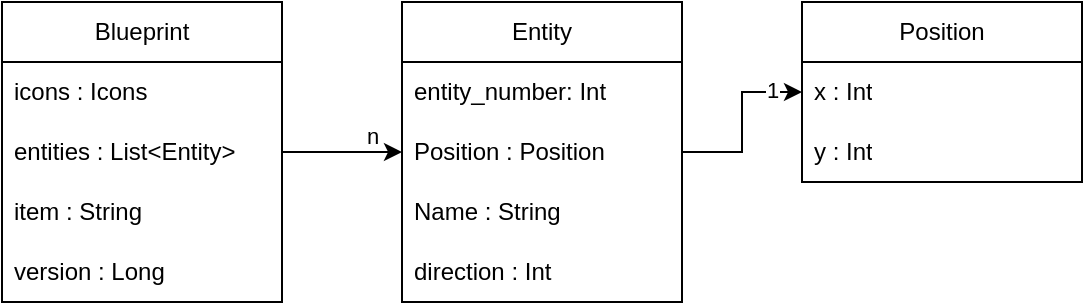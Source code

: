 <mxfile version="20.5.3" type="embed" pages="8"><diagram name="inputdaten" id="V43mtqmsnH9FH2NOwqOu"><mxGraphModel dx="817" dy="745" grid="1" gridSize="10" guides="1" tooltips="1" connect="1" arrows="1" fold="1" page="1" pageScale="1" pageWidth="850" pageHeight="1100" math="0" shadow="0"><root><mxCell id="0"/><mxCell id="1" parent="0"/><mxCell id="ezAeuj4w93IcL-JvnYHU-2" value="Entity" style="swimlane;fontStyle=0;childLayout=stackLayout;horizontal=1;startSize=30;horizontalStack=0;resizeParent=1;resizeParentMax=0;resizeLast=0;collapsible=1;marginBottom=0;whiteSpace=wrap;html=1;" parent="1" vertex="1"><mxGeometry x="280" y="80" width="140" height="150" as="geometry"/></mxCell><mxCell id="ezAeuj4w93IcL-JvnYHU-11" value="entity_number: Int" style="text;strokeColor=none;fillColor=none;align=left;verticalAlign=middle;spacingLeft=4;spacingRight=4;overflow=hidden;points=[[0,0.5],[1,0.5]];portConstraint=eastwest;rotatable=0;whiteSpace=wrap;html=1;" parent="ezAeuj4w93IcL-JvnYHU-2" vertex="1"><mxGeometry y="30" width="140" height="30" as="geometry"/></mxCell><mxCell id="ezAeuj4w93IcL-JvnYHU-3" value="Position : Position" style="text;strokeColor=none;fillColor=none;align=left;verticalAlign=middle;spacingLeft=4;spacingRight=4;overflow=hidden;points=[[0,0.5],[1,0.5]];portConstraint=eastwest;rotatable=0;whiteSpace=wrap;html=1;" parent="ezAeuj4w93IcL-JvnYHU-2" vertex="1"><mxGeometry y="60" width="140" height="30" as="geometry"/></mxCell><mxCell id="ezAeuj4w93IcL-JvnYHU-4" value="Name : String" style="text;strokeColor=none;fillColor=none;align=left;verticalAlign=middle;spacingLeft=4;spacingRight=4;overflow=hidden;points=[[0,0.5],[1,0.5]];portConstraint=eastwest;rotatable=0;whiteSpace=wrap;html=1;" parent="ezAeuj4w93IcL-JvnYHU-2" vertex="1"><mxGeometry y="90" width="140" height="30" as="geometry"/></mxCell><mxCell id="ezAeuj4w93IcL-JvnYHU-5" value="direction : Int" style="text;strokeColor=none;fillColor=none;align=left;verticalAlign=middle;spacingLeft=4;spacingRight=4;overflow=hidden;points=[[0,0.5],[1,0.5]];portConstraint=eastwest;rotatable=0;whiteSpace=wrap;html=1;" parent="ezAeuj4w93IcL-JvnYHU-2" vertex="1"><mxGeometry y="120" width="140" height="30" as="geometry"/></mxCell><mxCell id="ezAeuj4w93IcL-JvnYHU-6" value="Position" style="swimlane;fontStyle=0;childLayout=stackLayout;horizontal=1;startSize=30;horizontalStack=0;resizeParent=1;resizeParentMax=0;resizeLast=0;collapsible=1;marginBottom=0;whiteSpace=wrap;html=1;" parent="1" vertex="1"><mxGeometry x="480" y="80" width="140" height="90" as="geometry"/></mxCell><mxCell id="ezAeuj4w93IcL-JvnYHU-8" value="x : Int" style="text;strokeColor=none;fillColor=none;align=left;verticalAlign=middle;spacingLeft=4;spacingRight=4;overflow=hidden;points=[[0,0.5],[1,0.5]];portConstraint=eastwest;rotatable=0;whiteSpace=wrap;html=1;" parent="ezAeuj4w93IcL-JvnYHU-6" vertex="1"><mxGeometry y="30" width="140" height="30" as="geometry"/></mxCell><mxCell id="ezAeuj4w93IcL-JvnYHU-9" value="y : Int" style="text;strokeColor=none;fillColor=none;align=left;verticalAlign=middle;spacingLeft=4;spacingRight=4;overflow=hidden;points=[[0,0.5],[1,0.5]];portConstraint=eastwest;rotatable=0;whiteSpace=wrap;html=1;" parent="ezAeuj4w93IcL-JvnYHU-6" vertex="1"><mxGeometry y="60" width="140" height="30" as="geometry"/></mxCell><mxCell id="ezAeuj4w93IcL-JvnYHU-10" style="edgeStyle=orthogonalEdgeStyle;rounded=0;orthogonalLoop=1;jettySize=auto;html=1;" parent="1" source="ezAeuj4w93IcL-JvnYHU-3" target="ezAeuj4w93IcL-JvnYHU-6" edge="1"><mxGeometry relative="1" as="geometry"/></mxCell><mxCell id="ezAeuj4w93IcL-JvnYHU-26" value="1" style="edgeLabel;html=1;align=center;verticalAlign=middle;resizable=0;points=[];" parent="ezAeuj4w93IcL-JvnYHU-10" vertex="1" connectable="0"><mxGeometry x="0.668" y="1" relative="1" as="geometry"><mxPoint as="offset"/></mxGeometry></mxCell><mxCell id="ezAeuj4w93IcL-JvnYHU-18" value="Blueprint" style="swimlane;fontStyle=0;childLayout=stackLayout;horizontal=1;startSize=30;horizontalStack=0;resizeParent=1;resizeParentMax=0;resizeLast=0;collapsible=1;marginBottom=0;whiteSpace=wrap;html=1;" parent="1" vertex="1"><mxGeometry x="80" y="80" width="140" height="150" as="geometry"/></mxCell><mxCell id="ezAeuj4w93IcL-JvnYHU-19" value="icons : Icons" style="text;strokeColor=none;fillColor=none;align=left;verticalAlign=middle;spacingLeft=4;spacingRight=4;overflow=hidden;points=[[0,0.5],[1,0.5]];portConstraint=eastwest;rotatable=0;whiteSpace=wrap;html=1;" parent="ezAeuj4w93IcL-JvnYHU-18" vertex="1"><mxGeometry y="30" width="140" height="30" as="geometry"/></mxCell><mxCell id="ezAeuj4w93IcL-JvnYHU-20" value="entities : List&amp;lt;Entity&amp;gt;" style="text;strokeColor=none;fillColor=none;align=left;verticalAlign=middle;spacingLeft=4;spacingRight=4;overflow=hidden;points=[[0,0.5],[1,0.5]];portConstraint=eastwest;rotatable=0;whiteSpace=wrap;html=1;" parent="ezAeuj4w93IcL-JvnYHU-18" vertex="1"><mxGeometry y="60" width="140" height="30" as="geometry"/></mxCell><mxCell id="ezAeuj4w93IcL-JvnYHU-21" value="item : String" style="text;strokeColor=none;fillColor=none;align=left;verticalAlign=middle;spacingLeft=4;spacingRight=4;overflow=hidden;points=[[0,0.5],[1,0.5]];portConstraint=eastwest;rotatable=0;whiteSpace=wrap;html=1;" parent="ezAeuj4w93IcL-JvnYHU-18" vertex="1"><mxGeometry y="90" width="140" height="30" as="geometry"/></mxCell><mxCell id="ezAeuj4w93IcL-JvnYHU-22" value="version : Long" style="text;strokeColor=none;fillColor=none;align=left;verticalAlign=middle;spacingLeft=4;spacingRight=4;overflow=hidden;points=[[0,0.5],[1,0.5]];portConstraint=eastwest;rotatable=0;whiteSpace=wrap;html=1;" parent="ezAeuj4w93IcL-JvnYHU-18" vertex="1"><mxGeometry y="120" width="140" height="30" as="geometry"/></mxCell><mxCell id="ezAeuj4w93IcL-JvnYHU-23" style="edgeStyle=orthogonalEdgeStyle;rounded=0;orthogonalLoop=1;jettySize=auto;html=1;" parent="1" source="ezAeuj4w93IcL-JvnYHU-20" target="ezAeuj4w93IcL-JvnYHU-2" edge="1"><mxGeometry relative="1" as="geometry"/></mxCell><mxCell id="ezAeuj4w93IcL-JvnYHU-25" value="n" style="edgeLabel;html=1;align=center;verticalAlign=middle;resizable=0;points=[];" parent="ezAeuj4w93IcL-JvnYHU-23" vertex="1" connectable="0"><mxGeometry x="0.629" y="2" relative="1" as="geometry"><mxPoint x="-4" y="-6" as="offset"/></mxGeometry></mxCell></root></mxGraphModel></diagram><diagram id="YC4_03-hFDXI3e_K8sxp" name="unsereDatenModel"><mxGraphModel dx="1899" dy="745" grid="1" gridSize="10" guides="1" tooltips="1" connect="1" arrows="1" fold="1" page="1" pageScale="1" pageWidth="850" pageHeight="1100" math="0" shadow="0"><root><mxCell id="0"/><mxCell id="1" parent="0"/><mxCell id="_ZvW9XGPQT3_un8hYLUc-1" value="Entity" style="swimlane;fontStyle=0;childLayout=stackLayout;horizontal=1;startSize=30;horizontalStack=0;resizeParent=1;resizeParentMax=0;resizeLast=0;collapsible=1;marginBottom=0;whiteSpace=wrap;html=1;" parent="1" vertex="1"><mxGeometry x="40" y="40" width="230" height="330" as="geometry"/></mxCell><mxCell id="_ZvW9XGPQT3_un8hYLUc-2" value="entity_number: Int" style="text;strokeColor=none;fillColor=none;align=left;verticalAlign=middle;spacingLeft=4;spacingRight=4;overflow=hidden;points=[[0,0.5],[1,0.5]];portConstraint=eastwest;rotatable=0;whiteSpace=wrap;html=1;" parent="_ZvW9XGPQT3_un8hYLUc-1" vertex="1"><mxGeometry y="30" width="230" height="30" as="geometry"/></mxCell><mxCell id="_ZvW9XGPQT3_un8hYLUc-3" value="Position : Position" style="text;strokeColor=none;fillColor=none;align=left;verticalAlign=middle;spacingLeft=4;spacingRight=4;overflow=hidden;points=[[0,0.5],[1,0.5]];portConstraint=eastwest;rotatable=0;whiteSpace=wrap;html=1;" parent="_ZvW9XGPQT3_un8hYLUc-1" vertex="1"><mxGeometry y="60" width="230" height="30" as="geometry"/></mxCell><mxCell id="_ZvW9XGPQT3_un8hYLUc-4" value="Name : String" style="text;strokeColor=none;fillColor=none;align=left;verticalAlign=middle;spacingLeft=4;spacingRight=4;overflow=hidden;points=[[0,0.5],[1,0.5]];portConstraint=eastwest;rotatable=0;whiteSpace=wrap;html=1;" parent="_ZvW9XGPQT3_un8hYLUc-1" vertex="1"><mxGeometry y="90" width="230" height="30" as="geometry"/></mxCell><mxCell id="_ZvW9XGPQT3_un8hYLUc-5" value="direction : Int" style="text;strokeColor=none;fillColor=none;align=left;verticalAlign=middle;spacingLeft=4;spacingRight=4;overflow=hidden;points=[[0,0.5],[1,0.5]];portConstraint=eastwest;rotatable=0;whiteSpace=wrap;html=1;" parent="_ZvW9XGPQT3_un8hYLUc-1" vertex="1"><mxGeometry y="120" width="230" height="30" as="geometry"/></mxCell><mxCell id="_ZvW9XGPQT3_un8hYLUc-6" value="removeRelatedRail:Bool" style="text;strokeColor=none;fillColor=none;align=left;verticalAlign=middle;spacingLeft=4;spacingRight=4;overflow=hidden;points=[[0,0.5],[1,0.5]];portConstraint=eastwest;rotatable=0;whiteSpace=wrap;html=1;" parent="_ZvW9XGPQT3_un8hYLUc-1" vertex="1"><mxGeometry y="150" width="230" height="30" as="geometry"/></mxCell><mxCell id="_ZvW9XGPQT3_un8hYLUc-7" value="leftNextRail : ArrayList&amp;lt;Entity&amp;gt;" style="text;strokeColor=none;fillColor=none;align=left;verticalAlign=middle;spacingLeft=4;spacingRight=4;overflow=hidden;points=[[0,0.5],[1,0.5]];portConstraint=eastwest;rotatable=0;whiteSpace=wrap;html=1;" parent="_ZvW9XGPQT3_un8hYLUc-1" vertex="1"><mxGeometry y="180" width="230" height="30" as="geometry"/></mxCell><mxCell id="_ZvW9XGPQT3_un8hYLUc-8" value="rightNextRail : ArrayList&amp;lt;Entity&amp;gt;" style="text;strokeColor=none;fillColor=none;align=left;verticalAlign=middle;spacingLeft=4;spacingRight=4;overflow=hidden;points=[[0,0.5],[1,0.5]];portConstraint=eastwest;rotatable=0;whiteSpace=wrap;html=1;" parent="_ZvW9XGPQT3_un8hYLUc-1" vertex="1"><mxGeometry y="210" width="230" height="30" as="geometry"/></mxCell><mxCell id="_ZvW9XGPQT3_un8hYLUc-9" value="signalOntheLeft : ArrayList&amp;lt;Entity&amp;gt;" style="text;strokeColor=none;fillColor=none;align=left;verticalAlign=middle;spacingLeft=4;spacingRight=4;overflow=hidden;points=[[0,0.5],[1,0.5]];portConstraint=eastwest;rotatable=0;whiteSpace=wrap;html=1;" parent="_ZvW9XGPQT3_un8hYLUc-1" vertex="1"><mxGeometry y="240" width="230" height="30" as="geometry"/></mxCell><mxCell id="_ZvW9XGPQT3_un8hYLUc-10" value="signalOntheRight : ArrayList&amp;lt;Entity&amp;gt;" style="text;strokeColor=none;fillColor=none;align=left;verticalAlign=middle;spacingLeft=4;spacingRight=4;overflow=hidden;points=[[0,0.5],[1,0.5]];portConstraint=eastwest;rotatable=0;whiteSpace=wrap;html=1;" parent="_ZvW9XGPQT3_un8hYLUc-1" vertex="1"><mxGeometry y="270" width="230" height="30" as="geometry"/></mxCell><mxCell id="_ZvW9XGPQT3_un8hYLUc-11" value="entityType:EntityType" style="text;strokeColor=none;fillColor=none;align=left;verticalAlign=middle;spacingLeft=4;spacingRight=4;overflow=hidden;points=[[0,0.5],[1,0.5]];portConstraint=eastwest;rotatable=0;whiteSpace=wrap;html=1;" parent="_ZvW9XGPQT3_un8hYLUc-1" vertex="1"><mxGeometry y="300" width="230" height="30" as="geometry"/></mxCell><mxCell id="_ZvW9XGPQT3_un8hYLUc-12" style="edgeStyle=orthogonalEdgeStyle;rounded=0;orthogonalLoop=1;jettySize=auto;html=1;" parent="_ZvW9XGPQT3_un8hYLUc-1" source="_ZvW9XGPQT3_un8hYLUc-7" target="_ZvW9XGPQT3_un8hYLUc-7" edge="1"><mxGeometry relative="1" as="geometry"/></mxCell><mxCell id="_ZvW9XGPQT3_un8hYLUc-13" style="edgeStyle=orthogonalEdgeStyle;rounded=0;orthogonalLoop=1;jettySize=auto;html=1;" parent="_ZvW9XGPQT3_un8hYLUc-1" source="_ZvW9XGPQT3_un8hYLUc-8" target="_ZvW9XGPQT3_un8hYLUc-8" edge="1"><mxGeometry relative="1" as="geometry"/></mxCell><mxCell id="_ZvW9XGPQT3_un8hYLUc-14" style="edgeStyle=orthogonalEdgeStyle;rounded=0;orthogonalLoop=1;jettySize=auto;html=1;" parent="_ZvW9XGPQT3_un8hYLUc-1" source="_ZvW9XGPQT3_un8hYLUc-9" target="_ZvW9XGPQT3_un8hYLUc-9" edge="1"><mxGeometry relative="1" as="geometry"/></mxCell><mxCell id="_ZvW9XGPQT3_un8hYLUc-15" style="edgeStyle=orthogonalEdgeStyle;rounded=0;orthogonalLoop=1;jettySize=auto;html=1;" parent="_ZvW9XGPQT3_un8hYLUc-1" source="_ZvW9XGPQT3_un8hYLUc-10" target="_ZvW9XGPQT3_un8hYLUc-10" edge="1"><mxGeometry relative="1" as="geometry"/></mxCell><mxCell id="_ZvW9XGPQT3_un8hYLUc-16" value="Position" style="swimlane;fontStyle=0;childLayout=stackLayout;horizontal=1;startSize=30;horizontalStack=0;resizeParent=1;resizeParentMax=0;resizeLast=0;collapsible=1;marginBottom=0;whiteSpace=wrap;html=1;" parent="1" vertex="1"><mxGeometry x="330" y="70" width="140" height="90" as="geometry"/></mxCell><mxCell id="_ZvW9XGPQT3_un8hYLUc-17" value="x : Int" style="text;strokeColor=none;fillColor=none;align=left;verticalAlign=middle;spacingLeft=4;spacingRight=4;overflow=hidden;points=[[0,0.5],[1,0.5]];portConstraint=eastwest;rotatable=0;whiteSpace=wrap;html=1;" parent="_ZvW9XGPQT3_un8hYLUc-16" vertex="1"><mxGeometry y="30" width="140" height="30" as="geometry"/></mxCell><mxCell id="_ZvW9XGPQT3_un8hYLUc-18" value="y : Int" style="text;strokeColor=none;fillColor=none;align=left;verticalAlign=middle;spacingLeft=4;spacingRight=4;overflow=hidden;points=[[0,0.5],[1,0.5]];portConstraint=eastwest;rotatable=0;whiteSpace=wrap;html=1;" parent="_ZvW9XGPQT3_un8hYLUc-16" vertex="1"><mxGeometry y="60" width="140" height="30" as="geometry"/></mxCell><mxCell id="_ZvW9XGPQT3_un8hYLUc-19" style="edgeStyle=orthogonalEdgeStyle;rounded=0;orthogonalLoop=1;jettySize=auto;html=1;" parent="1" source="_ZvW9XGPQT3_un8hYLUc-3" target="_ZvW9XGPQT3_un8hYLUc-16" edge="1"><mxGeometry relative="1" as="geometry"/></mxCell><mxCell id="_ZvW9XGPQT3_un8hYLUc-20" value="1" style="edgeLabel;html=1;align=center;verticalAlign=middle;resizable=0;points=[];" parent="_ZvW9XGPQT3_un8hYLUc-19" vertex="1" connectable="0"><mxGeometry x="0.668" y="1" relative="1" as="geometry"><mxPoint as="offset"/></mxGeometry></mxCell><mxCell id="_ZvW9XGPQT3_un8hYLUc-21" value="EntityType Enum" style="swimlane;fontStyle=0;childLayout=stackLayout;horizontal=1;startSize=30;horizontalStack=0;resizeParent=1;resizeParentMax=0;resizeLast=0;collapsible=1;marginBottom=0;whiteSpace=wrap;html=1;" parent="1" vertex="1"><mxGeometry x="330" y="170" width="140" height="210" as="geometry"/></mxCell><mxCell id="_ZvW9XGPQT3_un8hYLUc-22" value="Signal" style="text;strokeColor=none;fillColor=none;align=left;verticalAlign=middle;spacingLeft=4;spacingRight=4;overflow=hidden;points=[[0,0.5],[1,0.5]];portConstraint=eastwest;rotatable=0;whiteSpace=wrap;html=1;" parent="_ZvW9XGPQT3_un8hYLUc-21" vertex="1"><mxGeometry y="30" width="140" height="30" as="geometry"/></mxCell><mxCell id="_ZvW9XGPQT3_un8hYLUc-23" value="ChainSignal" style="text;strokeColor=none;fillColor=none;align=left;verticalAlign=middle;spacingLeft=4;spacingRight=4;overflow=hidden;points=[[0,0.5],[1,0.5]];portConstraint=eastwest;rotatable=0;whiteSpace=wrap;html=1;" parent="_ZvW9XGPQT3_un8hYLUc-21" vertex="1"><mxGeometry y="60" width="140" height="30" as="geometry"/></mxCell><mxCell id="_ZvW9XGPQT3_un8hYLUc-24" value="VirtualSignal" style="text;strokeColor=none;fillColor=none;align=left;verticalAlign=middle;spacingLeft=4;spacingRight=4;overflow=hidden;points=[[0,0.5],[1,0.5]];portConstraint=eastwest;rotatable=0;whiteSpace=wrap;html=1;" parent="_ZvW9XGPQT3_un8hYLUc-21" vertex="1"><mxGeometry y="90" width="140" height="30" as="geometry"/></mxCell><mxCell id="_ZvW9XGPQT3_un8hYLUc-25" value="Rail" style="text;strokeColor=none;fillColor=none;align=left;verticalAlign=middle;spacingLeft=4;spacingRight=4;overflow=hidden;points=[[0,0.5],[1,0.5]];portConstraint=eastwest;rotatable=0;whiteSpace=wrap;html=1;" parent="_ZvW9XGPQT3_un8hYLUc-21" vertex="1"><mxGeometry y="120" width="140" height="30" as="geometry"/></mxCell><mxCell id="_ZvW9XGPQT3_un8hYLUc-26" value="CurvedRail" style="text;strokeColor=none;fillColor=none;align=left;verticalAlign=middle;spacingLeft=4;spacingRight=4;overflow=hidden;points=[[0,0.5],[1,0.5]];portConstraint=eastwest;rotatable=0;whiteSpace=wrap;html=1;" parent="_ZvW9XGPQT3_un8hYLUc-21" vertex="1"><mxGeometry y="150" width="140" height="30" as="geometry"/></mxCell><mxCell id="_ZvW9XGPQT3_un8hYLUc-27" value="Error" style="text;strokeColor=none;fillColor=none;align=left;verticalAlign=middle;spacingLeft=4;spacingRight=4;overflow=hidden;points=[[0,0.5],[1,0.5]];portConstraint=eastwest;rotatable=0;whiteSpace=wrap;html=1;" parent="_ZvW9XGPQT3_un8hYLUc-21" vertex="1"><mxGeometry y="180" width="140" height="30" as="geometry"/></mxCell><mxCell id="_ZvW9XGPQT3_un8hYLUc-28" style="edgeStyle=orthogonalEdgeStyle;rounded=0;orthogonalLoop=1;jettySize=auto;html=1;" parent="1" source="_ZvW9XGPQT3_un8hYLUc-11" target="_ZvW9XGPQT3_un8hYLUc-21" edge="1"><mxGeometry relative="1" as="geometry"/></mxCell><mxCell id="HUuKu6KN3iJ3rBzaBFGl-4" style="edgeStyle=orthogonalEdgeStyle;shape=connector;rounded=0;orthogonalLoop=1;jettySize=auto;html=1;labelBackgroundColor=default;strokeColor=default;fontFamily=Helvetica;fontSize=11;fontColor=default;endArrow=classic;" parent="1" source="_ZvW9XGPQT3_un8hYLUc-29" target="HUuKu6KN3iJ3rBzaBFGl-1" edge="1"><mxGeometry relative="1" as="geometry"/></mxCell><mxCell id="_ZvW9XGPQT3_un8hYLUc-29" value="Edge" style="swimlane;fontStyle=0;childLayout=stackLayout;horizontal=1;startSize=30;horizontalStack=0;resizeParent=1;resizeParentMax=0;resizeLast=0;collapsible=1;marginBottom=0;whiteSpace=wrap;html=1;" parent="1" vertex="1"><mxGeometry x="530" y="40" width="200" height="210" as="geometry"/></mxCell><mxCell id="_ZvW9XGPQT3_un8hYLUc-30" value="EntityList:ArrayList&amp;lt;Entity&amp;gt;" style="text;strokeColor=none;fillColor=none;align=left;verticalAlign=middle;spacingLeft=4;spacingRight=4;overflow=hidden;points=[[0,0.5],[1,0.5]];portConstraint=eastwest;rotatable=0;whiteSpace=wrap;html=1;" parent="_ZvW9XGPQT3_un8hYLUc-29" vertex="1"><mxGeometry y="30" width="200" height="30" as="geometry"/></mxCell><mxCell id="_ZvW9XGPQT3_un8hYLUc-32" value="collisionShape:ArrayList&amp;lt;Position&amp;gt;" style="text;strokeColor=none;fillColor=none;align=left;verticalAlign=middle;spacingLeft=4;spacingRight=4;overflow=hidden;points=[[0,0.5],[1,0.5]];portConstraint=eastwest;rotatable=0;whiteSpace=wrap;html=1;" parent="_ZvW9XGPQT3_un8hYLUc-29" vertex="1"><mxGeometry y="60" width="200" height="30" as="geometry"/></mxCell><mxCell id="_ZvW9XGPQT3_un8hYLUc-33" value="belongsToBlock:Block" style="text;strokeColor=none;fillColor=none;align=left;verticalAlign=middle;spacingLeft=4;spacingRight=4;overflow=hidden;points=[[0,0.5],[1,0.5]];portConstraint=eastwest;rotatable=0;whiteSpace=wrap;html=1;" parent="_ZvW9XGPQT3_un8hYLUc-29" vertex="1"><mxGeometry y="90" width="200" height="30" as="geometry"/></mxCell><mxCell id="_ZvW9XGPQT3_un8hYLUc-34" value="validRail:Boolean" style="text;strokeColor=none;fillColor=none;align=left;verticalAlign=middle;spacingLeft=4;spacingRight=4;overflow=hidden;points=[[0,0.5],[1,0.5]];portConstraint=eastwest;rotatable=0;whiteSpace=wrap;html=1;" parent="_ZvW9XGPQT3_un8hYLUc-29" vertex="1"><mxGeometry y="120" width="200" height="30" as="geometry"/></mxCell><mxCell id="_ZvW9XGPQT3_un8hYLUc-36" value="nextEdgeList:List&amp;lt;Edge&amp;gt;" style="text;strokeColor=none;fillColor=none;align=left;verticalAlign=middle;spacingLeft=4;spacingRight=4;overflow=hidden;points=[[0,0.5],[1,0.5]];portConstraint=eastwest;rotatable=0;whiteSpace=wrap;html=1;" parent="_ZvW9XGPQT3_un8hYLUc-29" vertex="1"><mxGeometry y="150" width="200" height="30" as="geometry"/></mxCell><mxCell id="_ZvW9XGPQT3_un8hYLUc-38" style="edgeStyle=orthogonalEdgeStyle;rounded=0;orthogonalLoop=1;jettySize=auto;html=1;" parent="_ZvW9XGPQT3_un8hYLUc-29" source="_ZvW9XGPQT3_un8hYLUc-36" target="_ZvW9XGPQT3_un8hYLUc-36" edge="1"><mxGeometry relative="1" as="geometry"><Array as="points"><mxPoint x="230" y="170"/></Array></mxGeometry></mxCell><mxCell id="_ZvW9XGPQT3_un8hYLUc-37" value="tileLength:Double" style="text;strokeColor=none;fillColor=none;align=left;verticalAlign=middle;spacingLeft=4;spacingRight=4;overflow=hidden;points=[[0,0.5],[1,0.5]];portConstraint=eastwest;rotatable=0;whiteSpace=wrap;html=1;" parent="_ZvW9XGPQT3_un8hYLUc-29" vertex="1"><mxGeometry y="180" width="200" height="30" as="geometry"/></mxCell><mxCell id="_ZvW9XGPQT3_un8hYLUc-39" style="edgeStyle=orthogonalEdgeStyle;rounded=0;orthogonalLoop=1;jettySize=auto;html=1;" parent="1" source="_ZvW9XGPQT3_un8hYLUc-30" target="_ZvW9XGPQT3_un8hYLUc-1" edge="1"><mxGeometry relative="1" as="geometry"><Array as="points"><mxPoint x="530" y="50"/></Array></mxGeometry></mxCell><mxCell id="_ZvW9XGPQT3_un8hYLUc-40" style="edgeStyle=orthogonalEdgeStyle;rounded=0;orthogonalLoop=1;jettySize=auto;html=1;" parent="1" source="_ZvW9XGPQT3_un8hYLUc-32" target="_ZvW9XGPQT3_un8hYLUc-16" edge="1"><mxGeometry relative="1" as="geometry"/></mxCell><mxCell id="_ZvW9XGPQT3_un8hYLUc-41" style="edgeStyle=orthogonalEdgeStyle;rounded=0;orthogonalLoop=1;jettySize=auto;html=1;" parent="1" source="_ZvW9XGPQT3_un8hYLUc-42" target="_ZvW9XGPQT3_un8hYLUc-29" edge="1"><mxGeometry relative="1" as="geometry"/></mxCell><mxCell id="_ZvW9XGPQT3_un8hYLUc-42" value="Block" style="swimlane;fontStyle=0;childLayout=stackLayout;horizontal=1;startSize=30;horizontalStack=0;resizeParent=1;resizeParentMax=0;resizeLast=0;collapsible=1;marginBottom=0;whiteSpace=wrap;html=1;" parent="1" vertex="1"><mxGeometry x="530" y="310" width="200" height="60" as="geometry"/></mxCell><mxCell id="_ZvW9XGPQT3_un8hYLUc-43" value="EdgeList : ArrayList&amp;lt;Edge&amp;gt;" style="text;strokeColor=none;fillColor=none;align=left;verticalAlign=middle;spacingLeft=4;spacingRight=4;overflow=hidden;points=[[0,0.5],[1,0.5]];portConstraint=eastwest;rotatable=0;whiteSpace=wrap;html=1;" parent="_ZvW9XGPQT3_un8hYLUc-42" vertex="1"><mxGeometry y="30" width="200" height="30" as="geometry"/></mxCell><mxCell id="HUuKu6KN3iJ3rBzaBFGl-1" value="&lt;div style=&quot;&quot;&gt;Grafabel&lt;/div&gt;&lt;div style=&quot;&quot;&gt;&lt;i&gt;&amp;lt;interface&amp;gt;&lt;/i&gt;&lt;/div&gt;" style="swimlane;fontStyle=0;childLayout=stackLayout;horizontal=1;startSize=30;horizontalStack=0;resizeParent=1;resizeParentMax=0;resizeLast=0;collapsible=1;marginBottom=0;whiteSpace=wrap;html=1;" parent="1" vertex="1"><mxGeometry x="880" y="115" width="140" height="60" as="geometry"><mxRectangle x="1330" y="370" width="90" height="30" as="alternateBounds"/></mxGeometry></mxCell><mxCell id="HUuKu6KN3iJ3rBzaBFGl-2" value="implements&amp;nbsp;Comparable" style="text;strokeColor=none;fillColor=none;align=left;verticalAlign=middle;spacingLeft=4;spacingRight=4;overflow=hidden;points=[[0,0.5],[1,0.5]];portConstraint=eastwest;rotatable=0;whiteSpace=wrap;html=1;" parent="HUuKu6KN3iJ3rBzaBFGl-1" vertex="1"><mxGeometry y="30" width="140" height="30" as="geometry"/></mxCell><mxCell id="HUuKu6KN3iJ3rBzaBFGl-5" style="edgeStyle=orthogonalEdgeStyle;shape=connector;rounded=0;orthogonalLoop=1;jettySize=auto;html=1;labelBackgroundColor=default;strokeColor=default;fontFamily=Helvetica;fontSize=11;fontColor=default;endArrow=classic;" parent="1" source="_ZvW9XGPQT3_un8hYLUc-43" target="HUuKu6KN3iJ3rBzaBFGl-1" edge="1"><mxGeometry relative="1" as="geometry"><Array as="points"><mxPoint x="800" y="355"/><mxPoint x="800" y="145"/></Array></mxGeometry></mxCell><mxCell id="HUuKu6KN3iJ3rBzaBFGl-6" value="implemets" style="text;html=1;align=center;verticalAlign=middle;resizable=0;points=[];autosize=1;strokeColor=none;fillColor=none;fontSize=11;fontFamily=Helvetica;fontColor=default;" parent="1" vertex="1"><mxGeometry x="780" y="110" width="70" height="30" as="geometry"/></mxCell><mxCell id="HUuKu6KN3iJ3rBzaBFGl-10" style="edgeStyle=orthogonalEdgeStyle;shape=connector;rounded=0;orthogonalLoop=1;jettySize=auto;html=1;labelBackgroundColor=default;strokeColor=default;fontFamily=Helvetica;fontSize=11;fontColor=default;endArrow=classic;" parent="1" source="HUuKu6KN3iJ3rBzaBFGl-8" target="HUuKu6KN3iJ3rBzaBFGl-1" edge="1"><mxGeometry relative="1" as="geometry"/></mxCell><mxCell id="HUuKu6KN3iJ3rBzaBFGl-8" value="&lt;div style=&quot;&quot;&gt;Graph&amp;lt;T : Grafabel&amp;gt;&lt;/div&gt;" style="swimlane;fontStyle=0;childLayout=stackLayout;horizontal=1;startSize=30;horizontalStack=0;resizeParent=1;resizeParentMax=0;resizeLast=0;collapsible=1;marginBottom=0;whiteSpace=wrap;html=1;" parent="1" vertex="1"><mxGeometry x="840" y="240" width="250" height="120" as="geometry"><mxRectangle x="1330" y="370" width="90" height="30" as="alternateBounds"/></mxGeometry></mxCell><mxCell id="HUuKu6KN3iJ3rBzaBFGl-13" value="&lt;span style=&quot;font-size: 11px; text-align: center;&quot;&gt;path: MutableList&amp;lt;T&amp;gt;&amp;nbsp;&lt;br&gt;&lt;/span&gt;" style="text;strokeColor=none;fillColor=none;align=left;verticalAlign=middle;spacingLeft=4;spacingRight=4;overflow=hidden;points=[[0,0.5],[1,0.5]];portConstraint=eastwest;rotatable=0;whiteSpace=wrap;html=1;" parent="HUuKu6KN3iJ3rBzaBFGl-8" vertex="1"><mxGeometry y="30" width="250" height="30" as="geometry"/></mxCell><mxCell id="HUuKu6KN3iJ3rBzaBFGl-15" value="&lt;span style=&quot;font-size: 11px; text-align: center;&quot;&gt;visited: MutableMap&amp;lt;T, MutableList&amp;lt;T&amp;gt;&amp;gt;&lt;/span&gt;&lt;span style=&quot;font-size: 11px; text-align: center;&quot;&gt;&lt;br&gt;&lt;/span&gt;" style="text;strokeColor=none;fillColor=none;align=left;verticalAlign=middle;spacingLeft=4;spacingRight=4;overflow=hidden;points=[[0,0.5],[1,0.5]];portConstraint=eastwest;rotatable=0;whiteSpace=wrap;html=1;" parent="HUuKu6KN3iJ3rBzaBFGl-8" vertex="1"><mxGeometry y="60" width="250" height="30" as="geometry"/></mxCell><mxCell id="HUuKu6KN3iJ3rBzaBFGl-16" value="&lt;span style=&quot;text-align: center;&quot;&gt;&lt;span style=&quot;font-size: 11px;&quot;&gt;circularDependencies: MutableList&amp;lt;List&amp;lt;T&amp;gt;&amp;gt;&amp;nbsp;&lt;/span&gt;&lt;br&gt;&lt;/span&gt;" style="text;strokeColor=none;fillColor=none;align=left;verticalAlign=middle;spacingLeft=4;spacingRight=4;overflow=hidden;points=[[0,0.5],[1,0.5]];portConstraint=eastwest;rotatable=0;whiteSpace=wrap;html=1;" parent="HUuKu6KN3iJ3rBzaBFGl-8" vertex="1"><mxGeometry y="90" width="250" height="30" as="geometry"/></mxCell><mxCell id="HUuKu6KN3iJ3rBzaBFGl-17" value="&lt;font style=&quot;font-size: 58px;&quot;&gt;todo check ob alle vars richtig sind&lt;/font&gt;" style="text;html=1;align=center;verticalAlign=middle;resizable=0;points=[];autosize=1;strokeColor=none;fillColor=none;fontSize=11;fontFamily=Helvetica;fontColor=default;" parent="1" vertex="1"><mxGeometry x="340" y="450" width="140" height="80" as="geometry"/></mxCell></root></mxGraphModel></diagram><diagram id="L1WnBaT4g2grIJPbzCHh" name="DataPipeline"><mxGraphModel dx="1379" dy="745" grid="1" gridSize="10" guides="1" tooltips="1" connect="1" arrows="1" fold="1" page="1" pageScale="1" pageWidth="850" pageHeight="1100" math="0" shadow="0"><root><mxCell id="0"/><mxCell id="1" parent="0"/><mxCell id="_WHo0Rh5Uvp44e8LRXwN-5" value="" style="edgeStyle=orthogonalEdgeStyle;rounded=0;orthogonalLoop=1;jettySize=auto;html=1;" parent="1" source="_WHo0Rh5Uvp44e8LRXwN-1" target="_WHo0Rh5Uvp44e8LRXwN-4" edge="1"><mxGeometry relative="1" as="geometry"/></mxCell><mxCell id="_WHo0Rh5Uvp44e8LRXwN-1" value="&lt;div&gt;Input Blueprint String&lt;/div&gt;" style="whiteSpace=wrap;html=1;" parent="1" vertex="1"><mxGeometry x="280" y="60" width="120" height="60" as="geometry"/></mxCell><mxCell id="_WHo0Rh5Uvp44e8LRXwN-9" value="" style="edgeStyle=orthogonalEdgeStyle;rounded=0;orthogonalLoop=1;jettySize=auto;html=1;" parent="1" source="_WHo0Rh5Uvp44e8LRXwN-4" target="_WHo0Rh5Uvp44e8LRXwN-8" edge="1"><mxGeometry relative="1" as="geometry"/></mxCell><mxCell id="_WHo0Rh5Uvp44e8LRXwN-4" value="&lt;div&gt;decompriemieren&lt;/div&gt;base64 -&amp;gt; json" style="whiteSpace=wrap;html=1;" parent="1" vertex="1"><mxGeometry x="280" y="150" width="120" height="60" as="geometry"/></mxCell><mxCell id="_WHo0Rh5Uvp44e8LRXwN-11" value="" style="edgeStyle=orthogonalEdgeStyle;rounded=0;orthogonalLoop=1;jettySize=auto;html=1;" parent="1" source="_WHo0Rh5Uvp44e8LRXwN-8" target="_WHo0Rh5Uvp44e8LRXwN-10" edge="1"><mxGeometry relative="1" as="geometry"/></mxCell><mxCell id="_WHo0Rh5Uvp44e8LRXwN-8" value="&lt;div&gt;transformieren&lt;/div&gt;&lt;div&gt;json -&amp;gt; obj tree&lt;br&gt;&lt;/div&gt;" style="whiteSpace=wrap;html=1;" parent="1" vertex="1"><mxGeometry x="280" y="240" width="120" height="60" as="geometry"/></mxCell><mxCell id="_WHo0Rh5Uvp44e8LRXwN-16" value="" style="edgeStyle=orthogonalEdgeStyle;rounded=0;orthogonalLoop=1;jettySize=auto;html=1;" parent="1" source="_WHo0Rh5Uvp44e8LRXwN-10" target="_WHo0Rh5Uvp44e8LRXwN-15" edge="1"><mxGeometry relative="1" as="geometry"/></mxCell><mxCell id="_WHo0Rh5Uvp44e8LRXwN-10" value="&lt;div&gt;filtern&lt;/div&gt;" style="whiteSpace=wrap;html=1;" parent="1" vertex="1"><mxGeometry x="280" y="330" width="120" height="60" as="geometry"/></mxCell><mxCell id="_WHo0Rh5Uvp44e8LRXwN-12" value="" style="endArrow=none;dashed=1;html=1;dashPattern=1 3;strokeWidth=2;rounded=0;" parent="1" source="_WHo0Rh5Uvp44e8LRXwN-10" target="_WHo0Rh5Uvp44e8LRXwN-14" edge="1"><mxGeometry width="50" height="50" relative="1" as="geometry"><mxPoint x="440" y="340" as="sourcePoint"/><mxPoint x="490" y="340" as="targetPoint"/></mxGeometry></mxCell><mxCell id="_WHo0Rh5Uvp44e8LRXwN-14" value="&lt;div&gt;entfernen aller nicht&amp;nbsp;&lt;/div&gt;&lt;div&gt;relevanten entitys aus der liste &lt;/div&gt;" style="text;html=1;align=center;verticalAlign=middle;resizable=0;points=[];autosize=1;strokeColor=none;fillColor=none;" parent="1" vertex="1"><mxGeometry x="430" y="330" width="180" height="40" as="geometry"/></mxCell><mxCell id="_WHo0Rh5Uvp44e8LRXwN-18" value="" style="edgeStyle=orthogonalEdgeStyle;rounded=0;orthogonalLoop=1;jettySize=auto;html=1;" parent="1" source="_WHo0Rh5Uvp44e8LRXwN-15" target="_WHo0Rh5Uvp44e8LRXwN-17" edge="1"><mxGeometry relative="1" as="geometry"/></mxCell><mxCell id="_WHo0Rh5Uvp44e8LRXwN-22" style="edgeStyle=orthogonalEdgeStyle;rounded=0;orthogonalLoop=1;jettySize=auto;html=1;" parent="1" source="_WHo0Rh5Uvp44e8LRXwN-15" target="_WHo0Rh5Uvp44e8LRXwN-21" edge="1"><mxGeometry relative="1" as="geometry"/></mxCell><mxCell id="_WHo0Rh5Uvp44e8LRXwN-15" value="kordinaten normaliesiern" style="whiteSpace=wrap;html=1;" parent="1" vertex="1"><mxGeometry x="280" y="440" width="120" height="60" as="geometry"/></mxCell><mxCell id="_WHo0Rh5Uvp44e8LRXwN-20" value="" style="edgeStyle=orthogonalEdgeStyle;rounded=0;orthogonalLoop=1;jettySize=auto;html=1;" parent="1" source="_WHo0Rh5Uvp44e8LRXwN-17" target="_WHo0Rh5Uvp44e8LRXwN-19" edge="1"><mxGeometry relative="1" as="geometry"/></mxCell><mxCell id="_WHo0Rh5Uvp44e8LRXwN-17" value="min, max" style="whiteSpace=wrap;html=1;" parent="1" vertex="1"><mxGeometry x="480" y="440" width="120" height="60" as="geometry"/></mxCell><mxCell id="_WHo0Rh5Uvp44e8LRXwN-23" style="edgeStyle=orthogonalEdgeStyle;rounded=0;orthogonalLoop=1;jettySize=auto;html=1;" parent="1" source="_WHo0Rh5Uvp44e8LRXwN-19" target="_WHo0Rh5Uvp44e8LRXwN-21" edge="1"><mxGeometry relative="1" as="geometry"/></mxCell><mxCell id="_WHo0Rh5Uvp44e8LRXwN-19" value="matrix ertellen" style="whiteSpace=wrap;html=1;" parent="1" vertex="1"><mxGeometry x="480" y="560" width="120" height="60" as="geometry"/></mxCell><mxCell id="_WHo0Rh5Uvp44e8LRXwN-26" value="" style="edgeStyle=orthogonalEdgeStyle;rounded=0;orthogonalLoop=1;jettySize=auto;html=1;" parent="1" source="_WHo0Rh5Uvp44e8LRXwN-21" target="_WHo0Rh5Uvp44e8LRXwN-25" edge="1"><mxGeometry relative="1" as="geometry"/></mxCell><mxCell id="_WHo0Rh5Uvp44e8LRXwN-21" value="&lt;div&gt;entitys in die matrix eintragen &lt;br&gt;&lt;/div&gt;" style="whiteSpace=wrap;html=1;" parent="1" vertex="1"><mxGeometry x="280" y="560" width="120" height="60" as="geometry"/></mxCell><mxCell id="_WHo0Rh5Uvp44e8LRXwN-27" style="edgeStyle=orthogonalEdgeStyle;rounded=0;orthogonalLoop=1;jettySize=auto;html=1;" parent="1" source="_WHo0Rh5Uvp44e8LRXwN-24" target="_WHo0Rh5Uvp44e8LRXwN-25" edge="1"><mxGeometry relative="1" as="geometry"><Array as="points"><mxPoint x="140" y="710"/></Array></mxGeometry></mxCell><mxCell id="_WHo0Rh5Uvp44e8LRXwN-24" value="fackt.kt" style="whiteSpace=wrap;html=1;" parent="1" vertex="1"><mxGeometry x="80" y="560" width="120" height="60" as="geometry"/></mxCell><mxCell id="_WHo0Rh5Uvp44e8LRXwN-30" value="" style="edgeStyle=orthogonalEdgeStyle;rounded=0;orthogonalLoop=1;jettySize=auto;html=1;" parent="1" source="_WHo0Rh5Uvp44e8LRXwN-25" target="_WHo0Rh5Uvp44e8LRXwN-29" edge="1"><mxGeometry relative="1" as="geometry"/></mxCell><mxCell id="_WHo0Rh5Uvp44e8LRXwN-25" value="Rail linker" style="whiteSpace=wrap;html=1;" parent="1" vertex="1"><mxGeometry x="280" y="680" width="120" height="60" as="geometry"/></mxCell><mxCell id="_WHo0Rh5Uvp44e8LRXwN-28" value="&lt;div&gt;entitys zeigen hiernach aufeinander&lt;/div&gt;&lt;div&gt;&amp;nbsp;basieren auf der fackt.kt &lt;br&gt;&lt;/div&gt;&lt;div&gt;mit hilde der matrix als look up&lt;br&gt;&lt;/div&gt;" style="text;html=1;align=center;verticalAlign=middle;resizable=0;points=[];autosize=1;strokeColor=none;fillColor=none;" parent="1" vertex="1"><mxGeometry x="400" y="680" width="210" height="60" as="geometry"/></mxCell><mxCell id="_WHo0Rh5Uvp44e8LRXwN-33" value="" style="edgeStyle=orthogonalEdgeStyle;rounded=0;orthogonalLoop=1;jettySize=auto;html=1;" parent="1" source="_WHo0Rh5Uvp44e8LRXwN-29" target="_WHo0Rh5Uvp44e8LRXwN-32" edge="1"><mxGeometry relative="1" as="geometry"/></mxCell><mxCell id="_WHo0Rh5Uvp44e8LRXwN-29" value="edge builder" style="whiteSpace=wrap;html=1;" parent="1" vertex="1"><mxGeometry x="280" y="820" width="120" height="60" as="geometry"/></mxCell><mxCell id="_WHo0Rh5Uvp44e8LRXwN-31" value="&lt;div&gt;recusives bewegen&lt;/div&gt;&lt;div&gt;&amp;nbsp;duch die multiverkette liste&lt;/div&gt;&lt;div&gt;um schienen strecken zu definieren &lt;br&gt;&lt;/div&gt;" style="text;html=1;align=center;verticalAlign=middle;resizable=0;points=[];autosize=1;strokeColor=none;fillColor=none;" parent="1" vertex="1"><mxGeometry x="425" y="820" width="210" height="60" as="geometry"/></mxCell><mxCell id="_WHo0Rh5Uvp44e8LRXwN-36" value="" style="edgeStyle=orthogonalEdgeStyle;rounded=0;orthogonalLoop=1;jettySize=auto;html=1;" parent="1" source="_WHo0Rh5Uvp44e8LRXwN-32" target="_WHo0Rh5Uvp44e8LRXwN-35" edge="1"><mxGeometry relative="1" as="geometry"/></mxCell><mxCell id="_WHo0Rh5Uvp44e8LRXwN-32" value="block joiner" style="whiteSpace=wrap;html=1;" parent="1" vertex="1"><mxGeometry x="280" y="920" width="120" height="60" as="geometry"/></mxCell><mxCell id="_WHo0Rh5Uvp44e8LRXwN-34" value="&lt;div&gt;kolidierende strecken abschnitte&lt;br&gt;verbinden damit diese&amp;nbsp;&lt;/div&gt;&lt;div&gt;als ein block behandelt werden &lt;br&gt;&lt;/div&gt;" style="text;html=1;align=center;verticalAlign=middle;resizable=0;points=[];autosize=1;strokeColor=none;fillColor=none;" parent="1" vertex="1"><mxGeometry x="435" y="920" width="190" height="60" as="geometry"/></mxCell><mxCell id="_WHo0Rh5Uvp44e8LRXwN-38" value="" style="edgeStyle=orthogonalEdgeStyle;rounded=0;orthogonalLoop=1;jettySize=auto;html=1;" parent="1" source="_WHo0Rh5Uvp44e8LRXwN-35" target="_WHo0Rh5Uvp44e8LRXwN-37" edge="1"><mxGeometry relative="1" as="geometry"/></mxCell><mxCell id="_WHo0Rh5Uvp44e8LRXwN-35" value="&lt;div&gt;defineire abhängikeiten&lt;/div&gt;" style="whiteSpace=wrap;html=1;" parent="1" vertex="1"><mxGeometry x="280" y="1040" width="120" height="60" as="geometry"/></mxCell><mxCell id="_WHo0Rh5Uvp44e8LRXwN-37" value="prüfe auf zirkulare abhängikeien" style="whiteSpace=wrap;html=1;" parent="1" vertex="1"><mxGeometry x="480" y="1040" width="120" height="60" as="geometry"/></mxCell></root></mxGraphModel></diagram><diagram id="wgOsnsg0p-se7y6_VgrO" name="Übersicht"><mxGraphModel dx="1379" dy="745" grid="1" gridSize="10" guides="1" tooltips="1" connect="1" arrows="1" fold="1" page="1" pageScale="1" pageWidth="827" pageHeight="1169" math="0" shadow="0"><root><mxCell id="0"/><mxCell id="1" parent="0"/><mxCell id="5OOtdNCjsX6toEqPoQsO-2" value="Daten vorbereitung" style="whiteSpace=wrap;html=1;" parent="1" vertex="1"><mxGeometry x="280" y="160" width="120" height="60" as="geometry"/></mxCell><mxCell id="5OOtdNCjsX6toEqPoQsO-18" value="" style="edgeStyle=orthogonalEdgeStyle;rounded=0;orthogonalLoop=1;jettySize=auto;html=1;" parent="1" source="5OOtdNCjsX6toEqPoQsO-2" target="5OOtdNCjsX6toEqPoQsO-23" edge="1"><mxGeometry relative="1" as="geometry"><mxPoint x="340" y="620" as="sourcePoint"/></mxGeometry></mxCell><mxCell id="5OOtdNCjsX6toEqPoQsO-20" style="edgeStyle=orthogonalEdgeStyle;rounded=0;orthogonalLoop=1;jettySize=auto;html=1;" parent="1" source="5OOtdNCjsX6toEqPoQsO-21" target="5OOtdNCjsX6toEqPoQsO-23" edge="1"><mxGeometry relative="1" as="geometry"><Array as="points"><mxPoint x="240" y="270"/><mxPoint x="240" y="270"/></Array></mxGeometry></mxCell><mxCell id="5OOtdNCjsX6toEqPoQsO-21" value="Facktdatenbank" style="whiteSpace=wrap;html=1;" parent="1" vertex="1"><mxGeometry x="107.25" y="240" width="120" height="60" as="geometry"/></mxCell><mxCell id="5OOtdNCjsX6toEqPoQsO-22" value="" style="edgeStyle=orthogonalEdgeStyle;rounded=0;orthogonalLoop=1;jettySize=auto;html=1;" parent="1" source="5OOtdNCjsX6toEqPoQsO-23" target="5OOtdNCjsX6toEqPoQsO-26" edge="1"><mxGeometry relative="1" as="geometry"/></mxCell><mxCell id="5OOtdNCjsX6toEqPoQsO-23" value="Schienen Verbinden" style="whiteSpace=wrap;html=1;" parent="1" vertex="1"><mxGeometry x="280" y="240" width="120" height="60" as="geometry"/></mxCell><mxCell id="5OOtdNCjsX6toEqPoQsO-25" value="" style="edgeStyle=orthogonalEdgeStyle;rounded=0;orthogonalLoop=1;jettySize=auto;html=1;" parent="1" source="5OOtdNCjsX6toEqPoQsO-26" target="5OOtdNCjsX6toEqPoQsO-29" edge="1"><mxGeometry relative="1" as="geometry"/></mxCell><mxCell id="5OOtdNCjsX6toEqPoQsO-26" value="Strecken Zusammensetzen" style="whiteSpace=wrap;html=1;" parent="1" vertex="1"><mxGeometry x="280" y="320" width="120" height="60" as="geometry"/></mxCell><mxCell id="5OOtdNCjsX6toEqPoQsO-28" value="" style="edgeStyle=orthogonalEdgeStyle;rounded=0;orthogonalLoop=1;jettySize=auto;html=1;" parent="1" source="5OOtdNCjsX6toEqPoQsO-29" target="5OOtdNCjsX6toEqPoQsO-33" edge="1"><mxGeometry relative="1" as="geometry"><mxPoint x="340" y="640" as="targetPoint"/></mxGeometry></mxCell><mxCell id="5OOtdNCjsX6toEqPoQsO-29" value="Blöcke Grupieren " style="whiteSpace=wrap;html=1;" parent="1" vertex="1"><mxGeometry x="280" y="400" width="120" height="60" as="geometry"/></mxCell><mxCell id="vwtOgF1Wv2e5YeP4A-K4-12" value="" style="edgeStyle=orthogonalEdgeStyle;rounded=0;orthogonalLoop=1;jettySize=auto;html=1;" parent="1" source="5OOtdNCjsX6toEqPoQsO-33" target="vwtOgF1Wv2e5YeP4A-K4-1" edge="1"><mxGeometry relative="1" as="geometry"/></mxCell><mxCell id="5OOtdNCjsX6toEqPoQsO-33" value="&lt;div&gt;Tieman&lt;br&gt;&lt;/div&gt;" style="whiteSpace=wrap;html=1;" parent="1" vertex="1"><mxGeometry x="280" y="480" width="120" height="60" as="geometry"/></mxCell><mxCell id="5OOtdNCjsX6toEqPoQsO-35" style="edgeStyle=orthogonalEdgeStyle;rounded=0;orthogonalLoop=1;jettySize=auto;html=1;" parent="1" source="5OOtdNCjsX6toEqPoQsO-34" target="5OOtdNCjsX6toEqPoQsO-2" edge="1"><mxGeometry relative="1" as="geometry"/></mxCell><mxCell id="5OOtdNCjsX6toEqPoQsO-34" value="&lt;div&gt;Input: Blueprint String&lt;/div&gt;" style="ellipse;whiteSpace=wrap;html=1;" parent="1" vertex="1"><mxGeometry x="167.25" y="160" width="60" height="60" as="geometry"/></mxCell><mxCell id="5OOtdNCjsX6toEqPoQsO-38" value="" style="endArrow=none;dashed=1;html=1;dashPattern=1 3;strokeWidth=2;rounded=0;" parent="1" source="vwtOgF1Wv2e5YeP4A-K4-27" target="5OOtdNCjsX6toEqPoQsO-21" edge="1"><mxGeometry width="50" height="50" relative="1" as="geometry"><mxPoint x="160" y="210.0" as="sourcePoint"/><mxPoint x="110" y="440" as="targetPoint"/></mxGeometry></mxCell><mxCell id="vwtOgF1Wv2e5YeP4A-K4-29" style="edgeStyle=orthogonalEdgeStyle;rounded=0;orthogonalLoop=1;jettySize=auto;html=1;" parent="1" source="vwtOgF1Wv2e5YeP4A-K4-1" target="vwtOgF1Wv2e5YeP4A-K4-28" edge="1"><mxGeometry relative="1" as="geometry"/></mxCell><mxCell id="vwtOgF1Wv2e5YeP4A-K4-1" value="Analyse" style="whiteSpace=wrap;html=1;" parent="1" vertex="1"><mxGeometry x="280" y="560" width="120" height="60" as="geometry"/></mxCell><mxCell id="vwtOgF1Wv2e5YeP4A-K4-5" value="&lt;div&gt;Suchen von allen Elementarkreisen des gerichteten Graphen mit dem Tieman-Algorithmus&lt;br&gt;&lt;/div&gt;" style="whiteSpace=wrap;html=1;fillColor=none;strokeColor=none;align=left;" parent="1" vertex="1"><mxGeometry x="420" y="480" width="200" height="60" as="geometry"/></mxCell><mxCell id="vwtOgF1Wv2e5YeP4A-K4-6" value="&lt;div&gt;Überschneidene Streckenabschnitte gruppieren damit diese als ein Block behandelt werden &lt;br&gt;&lt;/div&gt;" style="whiteSpace=wrap;html=1;fillColor=none;strokeColor=none;align=left;" parent="1" vertex="1"><mxGeometry x="420" y="400" width="200" height="60" as="geometry"/></mxCell><mxCell id="vwtOgF1Wv2e5YeP4A-K4-7" value="&lt;div&gt;Benachbarte Entitäten werden so verknüpft dass diese aufeinander referenzieren&lt;/div&gt;" style="whiteSpace=wrap;html=1;fillColor=none;strokeColor=none;align=left;" parent="1" vertex="1"><mxGeometry x="420" y="240" width="180" height="60" as="geometry"/></mxCell><mxCell id="vwtOgF1Wv2e5YeP4A-K4-8" value="Die verküpften Schienen werden von Signal zu Signal grupiert." style="whiteSpace=wrap;html=1;fillColor=none;strokeColor=none;align=left;" parent="1" vertex="1"><mxGeometry x="420" y="320" width="180" height="60" as="geometry"/></mxCell><mxCell id="vwtOgF1Wv2e5YeP4A-K4-9" value="&lt;div&gt;Eingangs Daten werden konvertiert, gefiltert, normiert und einsortiert&lt;/div&gt;" style="whiteSpace=wrap;html=1;fillColor=none;strokeColor=none;align=left;" parent="1" vertex="1"><mxGeometry x="420" y="160" width="180" height="60" as="geometry"/></mxCell><mxCell id="vwtOgF1Wv2e5YeP4A-K4-10" value="&lt;div&gt;Überprüfung der gefundenen Elementarkeise ob bei den eine zirkulare Abhängikeit vorliegt&lt;/div&gt;" style="whiteSpace=wrap;html=1;fillColor=none;strokeColor=none;align=left;" parent="1" vertex="1"><mxGeometry x="420" y="560" width="200" height="60" as="geometry"/></mxCell><mxCell id="vwtOgF1Wv2e5YeP4A-K4-27" value="&lt;div&gt;statische daten, die definieren, welche objekte für ein spieziefisches objekt möglich sind &lt;/div&gt;" style="whiteSpace=wrap;html=1;fillColor=none;strokeColor=none;align=right;" parent="1" vertex="1"><mxGeometry x="75" y="320" width="184.5" height="60" as="geometry"/></mxCell><mxCell id="vwtOgF1Wv2e5YeP4A-K4-28" value="Output: maximale sichere Zuglänge" style="ellipse;whiteSpace=wrap;html=1;" parent="1" vertex="1"><mxGeometry x="107.25" y="560" width="120" height="60" as="geometry"/></mxCell></root></mxGraphModel></diagram><diagram id="qhRohirvao4f0AXr1_yz" name="DP_phase0"><mxGraphModel dx="672" dy="745" grid="1" gridSize="10" guides="1" tooltips="1" connect="1" arrows="1" fold="1" page="1" pageScale="1" pageWidth="827" pageHeight="1169" math="0" shadow="0"><root><mxCell id="0"/><mxCell id="1" parent="0"/><mxCell id="V1rcSOjR7rHJHqeRHS3p-1" value="" style="edgeStyle=orthogonalEdgeStyle;rounded=0;orthogonalLoop=1;jettySize=auto;html=1;" parent="1" source="V1rcSOjR7rHJHqeRHS3p-2" target="V1rcSOjR7rHJHqeRHS3p-4" edge="1"><mxGeometry relative="1" as="geometry"/></mxCell><mxCell id="V1rcSOjR7rHJHqeRHS3p-2" value="&lt;div&gt;Input Blueprint String&lt;/div&gt;" style="whiteSpace=wrap;html=1;" parent="1" vertex="1"><mxGeometry x="40" y="40" width="120" height="60" as="geometry"/></mxCell><mxCell id="V1rcSOjR7rHJHqeRHS3p-3" value="" style="edgeStyle=orthogonalEdgeStyle;rounded=0;orthogonalLoop=1;jettySize=auto;html=1;" parent="1" source="V1rcSOjR7rHJHqeRHS3p-4" target="V1rcSOjR7rHJHqeRHS3p-6" edge="1"><mxGeometry relative="1" as="geometry"/></mxCell><mxCell id="V1rcSOjR7rHJHqeRHS3p-4" value="&lt;div&gt;decompriemieren&lt;/div&gt;" style="whiteSpace=wrap;html=1;" parent="1" vertex="1"><mxGeometry x="40" y="130" width="120" height="60" as="geometry"/></mxCell><mxCell id="V1rcSOjR7rHJHqeRHS3p-5" value="" style="edgeStyle=orthogonalEdgeStyle;rounded=0;orthogonalLoop=1;jettySize=auto;html=1;" parent="1" source="V1rcSOjR7rHJHqeRHS3p-6" target="V1rcSOjR7rHJHqeRHS3p-8" edge="1"><mxGeometry relative="1" as="geometry"/></mxCell><mxCell id="V1rcSOjR7rHJHqeRHS3p-6" value="&lt;div&gt;transformieren&lt;/div&gt;" style="whiteSpace=wrap;html=1;" parent="1" vertex="1"><mxGeometry x="40" y="220" width="120" height="60" as="geometry"/></mxCell><mxCell id="V1rcSOjR7rHJHqeRHS3p-7" value="" style="edgeStyle=orthogonalEdgeStyle;rounded=0;orthogonalLoop=1;jettySize=auto;html=1;" parent="1" source="V1rcSOjR7rHJHqeRHS3p-8" target="V1rcSOjR7rHJHqeRHS3p-13" edge="1"><mxGeometry relative="1" as="geometry"/></mxCell><mxCell id="V1rcSOjR7rHJHqeRHS3p-8" value="&lt;div&gt;filtern&lt;/div&gt;" style="whiteSpace=wrap;html=1;" parent="1" vertex="1"><mxGeometry x="40" y="310" width="120" height="60" as="geometry"/></mxCell><mxCell id="V1rcSOjR7rHJHqeRHS3p-9" value="" style="endArrow=none;dashed=1;html=1;dashPattern=1 3;strokeWidth=2;rounded=0;" parent="1" source="V1rcSOjR7rHJHqeRHS3p-8" target="V1rcSOjR7rHJHqeRHS3p-10" edge="1"><mxGeometry width="50" height="50" relative="1" as="geometry"><mxPoint x="200" y="320" as="sourcePoint"/><mxPoint x="250" y="320" as="targetPoint"/></mxGeometry></mxCell><mxCell id="V1rcSOjR7rHJHqeRHS3p-10" value="&lt;div&gt;entfernen aller nicht&amp;nbsp;&lt;/div&gt;&lt;div&gt;relevanten entitys aus der liste &lt;/div&gt;" style="text;html=1;align=center;verticalAlign=middle;resizable=0;points=[];autosize=1;strokeColor=none;fillColor=none;" parent="1" vertex="1"><mxGeometry x="190" y="310" width="180" height="40" as="geometry"/></mxCell><mxCell id="V1rcSOjR7rHJHqeRHS3p-11" value="" style="rounded=0;orthogonalLoop=1;jettySize=auto;html=1;" parent="1" source="V1rcSOjR7rHJHqeRHS3p-13" target="Y6jFLbHDJKLJLJhBwrH0-5" edge="1"><mxGeometry relative="1" as="geometry"><mxPoint x="90" y="550" as="targetPoint"/></mxGeometry></mxCell><mxCell id="Y6jFLbHDJKLJLJhBwrH0-7" value="" style="edgeStyle=orthogonalEdgeStyle;rounded=0;orthogonalLoop=1;jettySize=auto;html=1;" parent="1" source="V1rcSOjR7rHJHqeRHS3p-13" target="Y6jFLbHDJKLJLJhBwrH0-6" edge="1"><mxGeometry relative="1" as="geometry"/></mxCell><mxCell id="V1rcSOjR7rHJHqeRHS3p-13" value="kordinaten normaliesiern" style="whiteSpace=wrap;html=1;" parent="1" vertex="1"><mxGeometry x="40" y="420" width="120" height="60" as="geometry"/></mxCell><mxCell id="Y6jFLbHDJKLJLJhBwrH0-1" value="base64 zu json" style="text;html=1;align=center;verticalAlign=middle;resizable=0;points=[];autosize=1;strokeColor=none;fillColor=none;" parent="1" vertex="1"><mxGeometry x="180" y="138" width="100" height="30" as="geometry"/></mxCell><mxCell id="Y6jFLbHDJKLJLJhBwrH0-2" value="&lt;div&gt;die vorliegenden daten sind&amp;nbsp;&lt;/div&gt;&lt;div&gt;ein base 64 komprimierter json&lt;/div&gt;" style="text;html=1;align=center;verticalAlign=middle;resizable=0;points=[];autosize=1;strokeColor=none;fillColor=none;" parent="1" vertex="1"><mxGeometry x="180" y="40" width="190" height="40" as="geometry"/></mxCell><mxCell id="Y6jFLbHDJKLJLJhBwrH0-3" value="&lt;div&gt;json via GSON&amp;nbsp;&lt;/div&gt;&lt;div&gt;zu einem objekt baum &lt;/div&gt;" style="text;html=1;align=center;verticalAlign=middle;resizable=0;points=[];autosize=1;strokeColor=none;fillColor=none;" parent="1" vertex="1"><mxGeometry x="170" y="220" width="140" height="40" as="geometry"/></mxCell><mxCell id="Y6jFLbHDJKLJLJhBwrH0-4" value="&lt;div&gt;dafür sorgen das die kordinaten des bluprint&lt;/div&gt;&lt;div&gt;so verändert werden das die oben linke ecke &lt;br&gt;&lt;/div&gt;&lt;div&gt;des BPs bei (0,0) liegt&lt;br&gt;&lt;/div&gt;" style="text;html=1;align=center;verticalAlign=middle;resizable=0;points=[];autosize=1;strokeColor=none;fillColor=none;" parent="1" vertex="1"><mxGeometry x="190" y="420" width="260" height="60" as="geometry"/></mxCell><mxCell id="Y6jFLbHDJKLJLJhBwrH0-8" style="edgeStyle=orthogonalEdgeStyle;rounded=0;orthogonalLoop=1;jettySize=auto;html=1;" parent="1" source="Y6jFLbHDJKLJLJhBwrH0-5" target="Y6jFLbHDJKLJLJhBwrH0-6" edge="1"><mxGeometry relative="1" as="geometry"/></mxCell><mxCell id="Y6jFLbHDJKLJLJhBwrH0-5" value="aus der resutierenden größe eine martrix der halben größe erstellen" style="whiteSpace=wrap;html=1;" parent="1" vertex="1"><mxGeometry x="210" y="540" width="130" height="70" as="geometry"/></mxCell><mxCell id="Y6jFLbHDJKLJLJhBwrH0-9" style="edgeStyle=orthogonalEdgeStyle;rounded=0;orthogonalLoop=1;jettySize=auto;html=1;" parent="1" source="Y6jFLbHDJKLJLJhBwrH0-6" target="Y6jFLbHDJKLJLJhBwrH0-10" edge="1"><mxGeometry relative="1" as="geometry"><mxPoint x="100" y="670" as="targetPoint"/></mxGeometry></mxCell><mxCell id="Y6jFLbHDJKLJLJhBwrH0-6" value="&amp;nbsp;entitys zur matrix hinzufügen " style="whiteSpace=wrap;html=1;" parent="1" vertex="1"><mxGeometry x="40" y="545" width="120" height="60" as="geometry"/></mxCell><mxCell id="Y6jFLbHDJKLJLJhBwrH0-10" value="abgabe an rail Linker" style="whiteSpace=wrap;html=1;" parent="1" vertex="1"><mxGeometry x="40" y="660" width="120" height="60" as="geometry"/></mxCell></root></mxGraphModel></diagram><diagram id="GTan_zgOScP4VBEw4hPF" name="DP_phase1"><mxGraphModel dx="1644" dy="745" grid="1" gridSize="10" guides="1" tooltips="1" connect="1" arrows="1" fold="1" page="1" pageScale="1" pageWidth="827" pageHeight="1169" math="0" shadow="0"><root><mxCell id="0"/><mxCell id="1" parent="0"/><mxCell id="QAG3OI_k6E69Xio1fBUS-1" value="Rail linker" style="whiteSpace=wrap;html=1;" parent="1" vertex="1"><mxGeometry x="80" y="40" width="480" height="50" as="geometry"/></mxCell><mxCell id="ilXKfcKPwvW0ea8lgLzl-7" style="edgeStyle=orthogonalEdgeStyle;rounded=0;orthogonalLoop=1;jettySize=auto;html=1;" parent="1" source="ilXKfcKPwvW0ea8lgLzl-1" target="ilXKfcKPwvW0ea8lgLzl-4" edge="1"><mxGeometry relative="1" as="geometry"><Array as="points"><mxPoint x="140" y="270"/></Array></mxGeometry></mxCell><mxCell id="ilXKfcKPwvW0ea8lgLzl-1" value="fakt.kt" style="whiteSpace=wrap;html=1;" parent="1" vertex="1"><mxGeometry x="80" y="120" width="120" height="60" as="geometry"/></mxCell><mxCell id="ilXKfcKPwvW0ea8lgLzl-13" style="edgeStyle=orthogonalEdgeStyle;rounded=0;orthogonalLoop=1;jettySize=auto;html=1;" parent="1" source="ilXKfcKPwvW0ea8lgLzl-2" target="ilXKfcKPwvW0ea8lgLzl-11" edge="1"><mxGeometry relative="1" as="geometry"/></mxCell><mxCell id="ilXKfcKPwvW0ea8lgLzl-2" value="Matrix" style="whiteSpace=wrap;html=1;" parent="1" vertex="1"><mxGeometry x="440" y="120" width="120" height="60" as="geometry"/></mxCell><mxCell id="ilXKfcKPwvW0ea8lgLzl-5" value="" style="edgeStyle=orthogonalEdgeStyle;rounded=0;orthogonalLoop=1;jettySize=auto;html=1;" parent="1" source="ilXKfcKPwvW0ea8lgLzl-3" target="ilXKfcKPwvW0ea8lgLzl-4" edge="1"><mxGeometry relative="1" as="geometry"/></mxCell><mxCell id="ilXKfcKPwvW0ea8lgLzl-6" value="For Each" style="edgeLabel;html=1;align=center;verticalAlign=middle;resizable=0;points=[];" parent="ilXKfcKPwvW0ea8lgLzl-5" vertex="1" connectable="0"><mxGeometry x="-0.073" y="1" relative="1" as="geometry"><mxPoint as="offset"/></mxGeometry></mxCell><mxCell id="ilXKfcKPwvW0ea8lgLzl-3" value="EntityList" style="whiteSpace=wrap;html=1;" parent="1" vertex="1"><mxGeometry x="260" y="120" width="120" height="60" as="geometry"/></mxCell><mxCell id="ilXKfcKPwvW0ea8lgLzl-9" value="" style="edgeStyle=orthogonalEdgeStyle;rounded=0;orthogonalLoop=1;jettySize=auto;html=1;" parent="1" source="ilXKfcKPwvW0ea8lgLzl-4" target="ilXKfcKPwvW0ea8lgLzl-8" edge="1"><mxGeometry relative="1" as="geometry"/></mxCell><mxCell id="ilXKfcKPwvW0ea8lgLzl-4" value="&lt;div&gt;Look up the entity&lt;/div&gt;&lt;div&gt;in fack.kt&lt;/div&gt;" style="whiteSpace=wrap;html=1;" parent="1" vertex="1"><mxGeometry x="260" y="240" width="120" height="60" as="geometry"/></mxCell><mxCell id="ilXKfcKPwvW0ea8lgLzl-12" style="rounded=0;orthogonalLoop=1;jettySize=auto;html=1;" parent="1" source="ilXKfcKPwvW0ea8lgLzl-8" target="ilXKfcKPwvW0ea8lgLzl-11" edge="1"><mxGeometry relative="1" as="geometry"/></mxCell><mxCell id="ilXKfcKPwvW0ea8lgLzl-8" value="calculate the position of an objekt described by fackt" style="whiteSpace=wrap;html=1;" parent="1" vertex="1"><mxGeometry x="260" y="320" width="120" height="60" as="geometry"/></mxCell><mxCell id="ilXKfcKPwvW0ea8lgLzl-15" value="" style="edgeStyle=orthogonalEdgeStyle;rounded=0;orthogonalLoop=1;jettySize=auto;html=1;" parent="1" source="ilXKfcKPwvW0ea8lgLzl-11" target="ilXKfcKPwvW0ea8lgLzl-14" edge="1"><mxGeometry relative="1" as="geometry"/></mxCell><mxCell id="ilXKfcKPwvW0ea8lgLzl-11" value="check the matrix at the calulated position" style="whiteSpace=wrap;html=1;" parent="1" vertex="1"><mxGeometry x="440" y="240" width="120" height="60" as="geometry"/></mxCell><mxCell id="ilXKfcKPwvW0ea8lgLzl-14" value="if within that list " style="whiteSpace=wrap;html=1;" parent="1" vertex="1"><mxGeometry x="440" y="320" width="120" height="60" as="geometry"/></mxCell><mxCell id="ilXKfcKPwvW0ea8lgLzl-22" value="" style="edgeStyle=orthogonalEdgeStyle;rounded=0;orthogonalLoop=1;jettySize=auto;html=1;" parent="1" source="ilXKfcKPwvW0ea8lgLzl-16" target="ilXKfcKPwvW0ea8lgLzl-21" edge="1"><mxGeometry relative="1" as="geometry"/></mxCell><mxCell id="ilXKfcKPwvW0ea8lgLzl-16" value="fakt.kt" style="whiteSpace=wrap;html=1;" parent="1" vertex="1"><mxGeometry x="80" y="520" width="120" height="60" as="geometry"/></mxCell><mxCell id="ilXKfcKPwvW0ea8lgLzl-37" style="edgeStyle=orthogonalEdgeStyle;rounded=0;orthogonalLoop=1;jettySize=auto;html=1;" parent="1" source="ilXKfcKPwvW0ea8lgLzl-17" target="ilXKfcKPwvW0ea8lgLzl-34" edge="1"><mxGeometry relative="1" as="geometry"/></mxCell><mxCell id="ilXKfcKPwvW0ea8lgLzl-17" value="Matrix" style="whiteSpace=wrap;html=1;" parent="1" vertex="1"><mxGeometry x="440" y="520" width="120" height="60" as="geometry"/></mxCell><mxCell id="ilXKfcKPwvW0ea8lgLzl-20" value="" style="edgeStyle=orthogonalEdgeStyle;rounded=0;orthogonalLoop=1;jettySize=auto;html=1;fillColor=#f8cecc;strokeColor=#FF0A0A;strokeWidth=2;" parent="1" source="ilXKfcKPwvW0ea8lgLzl-18" target="ilXKfcKPwvW0ea8lgLzl-19" edge="1"><mxGeometry relative="1" as="geometry"/></mxCell><mxCell id="ilXKfcKPwvW0ea8lgLzl-29" value="for Each" style="edgeLabel;html=1;align=center;verticalAlign=middle;resizable=0;points=[];" parent="ilXKfcKPwvW0ea8lgLzl-20" vertex="1" connectable="0"><mxGeometry x="-0.329" y="2" relative="1" as="geometry"><mxPoint as="offset"/></mxGeometry></mxCell><mxCell id="ilXKfcKPwvW0ea8lgLzl-18" value="EntityList" style="whiteSpace=wrap;html=1;" parent="1" vertex="1"><mxGeometry x="260" y="520" width="120" height="60" as="geometry"/></mxCell><mxCell id="ilXKfcKPwvW0ea8lgLzl-23" style="edgeStyle=orthogonalEdgeStyle;rounded=0;orthogonalLoop=1;jettySize=auto;html=1;fillColor=#f8cecc;strokeColor=#FF0A0A;strokeWidth=2;" parent="1" source="ilXKfcKPwvW0ea8lgLzl-19" target="ilXKfcKPwvW0ea8lgLzl-21" edge="1"><mxGeometry relative="1" as="geometry"><Array as="points"><mxPoint x="140" y="660"/></Array></mxGeometry></mxCell><mxCell id="ilXKfcKPwvW0ea8lgLzl-24" value="look up R" style="edgeLabel;html=1;align=center;verticalAlign=middle;resizable=0;points=[];" parent="ilXKfcKPwvW0ea8lgLzl-23" vertex="1" connectable="0"><mxGeometry x="0.473" relative="1" as="geometry"><mxPoint as="offset"/></mxGeometry></mxCell><mxCell id="ilXKfcKPwvW0ea8lgLzl-28" value="" style="edgeStyle=orthogonalEdgeStyle;rounded=0;orthogonalLoop=1;jettySize=auto;html=1;" parent="1" source="ilXKfcKPwvW0ea8lgLzl-19" target="ilXKfcKPwvW0ea8lgLzl-27" edge="1"><mxGeometry relative="1" as="geometry"/></mxCell><mxCell id="TEqx0_6szNdvm2uXZDt7-106" style="rounded=0;orthogonalLoop=1;jettySize=auto;html=1;" parent="1" source="ilXKfcKPwvW0ea8lgLzl-19" target="ilXKfcKPwvW0ea8lgLzl-48" edge="1"><mxGeometry relative="1" as="geometry"/></mxCell><mxCell id="ilXKfcKPwvW0ea8lgLzl-19" value="(real) entity R" style="whiteSpace=wrap;html=1;" parent="1" vertex="1"><mxGeometry x="260" y="630" width="120" height="60" as="geometry"/></mxCell><mxCell id="ilXKfcKPwvW0ea8lgLzl-26" style="edgeStyle=orthogonalEdgeStyle;rounded=0;orthogonalLoop=1;jettySize=auto;html=1;fillColor=#f8cecc;strokeColor=#FF0A0A;strokeWidth=2;" parent="1" source="ilXKfcKPwvW0ea8lgLzl-21" target="ilXKfcKPwvW0ea8lgLzl-31" edge="1"><mxGeometry relative="1" as="geometry"><mxPoint x="140" y="800" as="targetPoint"/></mxGeometry></mxCell><mxCell id="ilXKfcKPwvW0ea8lgLzl-30" value="&lt;div&gt;For Each&lt;/div&gt;" style="edgeLabel;html=1;align=center;verticalAlign=middle;resizable=0;points=[];" parent="ilXKfcKPwvW0ea8lgLzl-26" vertex="1" connectable="0"><mxGeometry x="-0.168" y="-1" relative="1" as="geometry"><mxPoint as="offset"/></mxGeometry></mxCell><mxCell id="ilXKfcKPwvW0ea8lgLzl-21" value="list of posible objects with relative ofset" style="whiteSpace=wrap;html=1;" parent="1" vertex="1"><mxGeometry x="80" y="700" width="120" height="60" as="geometry"/></mxCell><mxCell id="ilXKfcKPwvW0ea8lgLzl-35" value="" style="rounded=0;orthogonalLoop=1;jettySize=auto;html=1;fillColor=#f8cecc;strokeColor=#FF0A0A;strokeWidth=2;" parent="1" source="ilXKfcKPwvW0ea8lgLzl-27" target="ilXKfcKPwvW0ea8lgLzl-34" edge="1"><mxGeometry relative="1" as="geometry"/></mxCell><mxCell id="ilXKfcKPwvW0ea8lgLzl-36" value="divide by 2" style="edgeLabel;html=1;align=center;verticalAlign=middle;resizable=0;points=[];" parent="ilXKfcKPwvW0ea8lgLzl-35" vertex="1" connectable="0"><mxGeometry x="-0.371" relative="1" as="geometry"><mxPoint x="19" y="-4" as="offset"/></mxGeometry></mxCell><mxCell id="ilXKfcKPwvW0ea8lgLzl-27" value="&lt;div&gt;add cordinates of &lt;br&gt;&lt;/div&gt;&lt;div&gt;R + T = P &lt;br&gt;&lt;/div&gt;&lt;div&gt;P (posible)&lt;br&gt;&lt;/div&gt;" style="whiteSpace=wrap;html=1;" parent="1" vertex="1"><mxGeometry x="260" y="800" width="120" height="60" as="geometry"/></mxCell><mxCell id="ilXKfcKPwvW0ea8lgLzl-33" style="edgeStyle=orthogonalEdgeStyle;rounded=0;orthogonalLoop=1;jettySize=auto;html=1;fillColor=#f8cecc;strokeColor=#FF0A0A;strokeWidth=2;" parent="1" source="ilXKfcKPwvW0ea8lgLzl-31" target="ilXKfcKPwvW0ea8lgLzl-27" edge="1"><mxGeometry relative="1" as="geometry"/></mxCell><mxCell id="ilXKfcKPwvW0ea8lgLzl-47" style="rounded=0;orthogonalLoop=1;jettySize=auto;html=1;" parent="1" source="ilXKfcKPwvW0ea8lgLzl-31" target="ilXKfcKPwvW0ea8lgLzl-45" edge="1"><mxGeometry relative="1" as="geometry"/></mxCell><mxCell id="TEqx0_6szNdvm2uXZDt7-105" style="edgeStyle=orthogonalEdgeStyle;rounded=0;orthogonalLoop=1;jettySize=auto;html=1;" parent="1" source="ilXKfcKPwvW0ea8lgLzl-31" target="ilXKfcKPwvW0ea8lgLzl-48" edge="1"><mxGeometry relative="1" as="geometry"/></mxCell><mxCell id="ilXKfcKPwvW0ea8lgLzl-31" value="(theoretical) entity T" style="whiteSpace=wrap;html=1;" parent="1" vertex="1"><mxGeometry x="80" y="800" width="120" height="60" as="geometry"/></mxCell><mxCell id="ilXKfcKPwvW0ea8lgLzl-39" value="" style="edgeStyle=orthogonalEdgeStyle;rounded=0;orthogonalLoop=1;jettySize=auto;html=1;fillColor=#f8cecc;strokeColor=#FF0A0A;strokeWidth=2;" parent="1" source="ilXKfcKPwvW0ea8lgLzl-34" target="ilXKfcKPwvW0ea8lgLzl-38" edge="1"><mxGeometry relative="1" as="geometry"/></mxCell><mxCell id="TEqx0_6szNdvm2uXZDt7-107" style="rounded=0;orthogonalLoop=1;jettySize=auto;html=1;" parent="1" source="ilXKfcKPwvW0ea8lgLzl-34" target="ilXKfcKPwvW0ea8lgLzl-48" edge="1"><mxGeometry relative="1" as="geometry"/></mxCell><mxCell id="ilXKfcKPwvW0ea8lgLzl-34" value="&lt;div&gt;look up Matrix at P&lt;br&gt;&lt;/div&gt;" style="whiteSpace=wrap;html=1;" parent="1" vertex="1"><mxGeometry x="440" y="690" width="120" height="60" as="geometry"/></mxCell><mxCell id="ilXKfcKPwvW0ea8lgLzl-40" style="rounded=0;orthogonalLoop=1;jettySize=auto;html=1;fillColor=#f8cecc;strokeColor=#FF0A0A;strokeWidth=2;" parent="1" source="ilXKfcKPwvW0ea8lgLzl-38" target="ilXKfcKPwvW0ea8lgLzl-42" edge="1"><mxGeometry relative="1" as="geometry"><mxPoint x="460" y="930" as="targetPoint"/></mxGeometry></mxCell><mxCell id="ilXKfcKPwvW0ea8lgLzl-43" value="&lt;div&gt;for each&lt;/div&gt;" style="edgeLabel;html=1;align=center;verticalAlign=middle;resizable=0;points=[];" parent="ilXKfcKPwvW0ea8lgLzl-40" vertex="1" connectable="0"><mxGeometry x="-0.203" y="-2" relative="1" as="geometry"><mxPoint as="offset"/></mxGeometry></mxCell><mxCell id="ilXKfcKPwvW0ea8lgLzl-38" value="List of Entitys at position P" style="whiteSpace=wrap;html=1;" parent="1" vertex="1"><mxGeometry x="440" y="800" width="120" height="60" as="geometry"/></mxCell><mxCell id="ilXKfcKPwvW0ea8lgLzl-46" value="" style="edgeStyle=orthogonalEdgeStyle;rounded=0;orthogonalLoop=1;jettySize=auto;html=1;fillColor=#f8cecc;strokeColor=#FF0A0A;strokeWidth=2;" parent="1" source="ilXKfcKPwvW0ea8lgLzl-42" target="ilXKfcKPwvW0ea8lgLzl-45" edge="1"><mxGeometry relative="1" as="geometry"/></mxCell><mxCell id="ilXKfcKPwvW0ea8lgLzl-42" value="(existing) Entity E" style="whiteSpace=wrap;html=1;" parent="1" vertex="1"><mxGeometry x="440" y="890" width="120" height="60" as="geometry"/></mxCell><mxCell id="ilXKfcKPwvW0ea8lgLzl-49" value="" style="edgeStyle=orthogonalEdgeStyle;rounded=0;orthogonalLoop=1;jettySize=auto;html=1;fillColor=#f8cecc;strokeColor=#FF0A0A;strokeWidth=2;" parent="1" source="ilXKfcKPwvW0ea8lgLzl-45" target="ilXKfcKPwvW0ea8lgLzl-48" edge="1"><mxGeometry relative="1" as="geometry"/></mxCell><mxCell id="ilXKfcKPwvW0ea8lgLzl-50" value="true" style="edgeLabel;html=1;align=center;verticalAlign=middle;resizable=0;points=[];" parent="ilXKfcKPwvW0ea8lgLzl-49" vertex="1" connectable="0"><mxGeometry x="-0.043" y="-1" relative="1" as="geometry"><mxPoint as="offset"/></mxGeometry></mxCell><mxCell id="ilXKfcKPwvW0ea8lgLzl-45" value="&lt;div&gt;if the name and direction of&lt;/div&gt;&lt;div&gt;T and E are equal&lt;br&gt;&lt;/div&gt;" style="whiteSpace=wrap;html=1;" parent="1" vertex="1"><mxGeometry x="260" y="890" width="120" height="60" as="geometry"/></mxCell><mxCell id="ilXKfcKPwvW0ea8lgLzl-48" value="Add a refreference from R to E to the direction depending on T" style="whiteSpace=wrap;html=1;" parent="1" vertex="1"><mxGeometry x="80" y="890" width="120" height="60" as="geometry"/></mxCell><mxCell id="TEqx0_6szNdvm2uXZDt7-36" value="" style="edgeStyle=orthogonalEdgeStyle;rounded=0;orthogonalLoop=1;jettySize=auto;html=1;" parent="1" source="TEqx0_6szNdvm2uXZDt7-37" target="TEqx0_6szNdvm2uXZDt7-50" edge="1"><mxGeometry relative="1" as="geometry"/></mxCell><mxCell id="TEqx0_6szNdvm2uXZDt7-37" value="fakt.kt" style="whiteSpace=wrap;html=1;" parent="1" vertex="1"><mxGeometry x="1740" y="440" width="60" height="60" as="geometry"/></mxCell><mxCell id="TEqx0_6szNdvm2uXZDt7-38" style="edgeStyle=orthogonalEdgeStyle;rounded=0;orthogonalLoop=1;jettySize=auto;html=1;" parent="1" source="TEqx0_6szNdvm2uXZDt7-39" target="TEqx0_6szNdvm2uXZDt7-58" edge="1"><mxGeometry relative="1" as="geometry"/></mxCell><mxCell id="TEqx0_6szNdvm2uXZDt7-39" value="Matrix" style="whiteSpace=wrap;html=1;" parent="1" vertex="1"><mxGeometry x="2200" y="240" width="60" height="60" as="geometry"/></mxCell><mxCell id="TEqx0_6szNdvm2uXZDt7-40" value="" style="edgeStyle=orthogonalEdgeStyle;rounded=0;orthogonalLoop=1;jettySize=auto;html=1;fillColor=#f8cecc;strokeColor=#FF0A0A;strokeWidth=2;" parent="1" source="TEqx0_6szNdvm2uXZDt7-42" target="TEqx0_6szNdvm2uXZDt7-47" edge="1"><mxGeometry relative="1" as="geometry"/></mxCell><mxCell id="TEqx0_6szNdvm2uXZDt7-41" value="for Each" style="edgeLabel;html=1;align=center;verticalAlign=middle;resizable=0;points=[];" parent="TEqx0_6szNdvm2uXZDt7-40" vertex="1" connectable="0"><mxGeometry x="-0.329" y="2" relative="1" as="geometry"><mxPoint x="-2" y="10" as="offset"/></mxGeometry></mxCell><mxCell id="TEqx0_6szNdvm2uXZDt7-42" value="EntityList" style="whiteSpace=wrap;html=1;" parent="1" vertex="1"><mxGeometry x="1840" y="240" width="120" height="60" as="geometry"/></mxCell><mxCell id="TEqx0_6szNdvm2uXZDt7-43" style="edgeStyle=orthogonalEdgeStyle;rounded=0;orthogonalLoop=1;jettySize=auto;html=1;fillColor=#f8cecc;strokeColor=#FF0A0A;strokeWidth=2;" parent="1" source="TEqx0_6szNdvm2uXZDt7-47" target="TEqx0_6szNdvm2uXZDt7-50" edge="1"><mxGeometry relative="1" as="geometry"><Array as="points"><mxPoint x="1900" y="460"/></Array></mxGeometry></mxCell><mxCell id="TEqx0_6szNdvm2uXZDt7-44" value="look up R" style="edgeLabel;html=1;align=center;verticalAlign=middle;resizable=0;points=[];" parent="TEqx0_6szNdvm2uXZDt7-43" vertex="1" connectable="0"><mxGeometry x="0.473" relative="1" as="geometry"><mxPoint y="-17" as="offset"/></mxGeometry></mxCell><mxCell id="TEqx0_6szNdvm2uXZDt7-45" value="" style="edgeStyle=orthogonalEdgeStyle;rounded=0;orthogonalLoop=1;jettySize=auto;html=1;curved=1;" parent="1" source="TEqx0_6szNdvm2uXZDt7-47" target="TEqx0_6szNdvm2uXZDt7-53" edge="1"><mxGeometry relative="1" as="geometry"><Array as="points"><mxPoint x="1820" y="380"/><mxPoint x="1820" y="660"/></Array></mxGeometry></mxCell><mxCell id="TEqx0_6szNdvm2uXZDt7-46" style="rounded=0;orthogonalLoop=1;jettySize=auto;html=1;exitX=1;exitY=1;exitDx=0;exitDy=0;entryX=0;entryY=0;entryDx=0;entryDy=0;" parent="1" source="TEqx0_6szNdvm2uXZDt7-47" target="TEqx0_6szNdvm2uXZDt7-67" edge="1"><mxGeometry relative="1" as="geometry"><mxPoint x="2090" y="1200" as="targetPoint"/></mxGeometry></mxCell><mxCell id="TEqx0_6szNdvm2uXZDt7-327" value="" style="edgeStyle=orthogonalEdgeStyle;rounded=0;orthogonalLoop=1;jettySize=auto;html=1;" parent="1" source="TEqx0_6szNdvm2uXZDt7-47" target="TEqx0_6szNdvm2uXZDt7-42" edge="1"><mxGeometry relative="1" as="geometry"/></mxCell><mxCell id="TEqx0_6szNdvm2uXZDt7-47" value="(real) entity R" style="whiteSpace=wrap;html=1;" parent="1" vertex="1"><mxGeometry x="1840" y="340" width="120" height="60" as="geometry"/></mxCell><mxCell id="TEqx0_6szNdvm2uXZDt7-48" style="edgeStyle=orthogonalEdgeStyle;rounded=0;orthogonalLoop=1;jettySize=auto;html=1;fillColor=#f8cecc;strokeColor=#FF0A0A;strokeWidth=2;" parent="1" source="TEqx0_6szNdvm2uXZDt7-50" target="TEqx0_6szNdvm2uXZDt7-56" edge="1"><mxGeometry relative="1" as="geometry"><mxPoint x="1900" y="930" as="targetPoint"/></mxGeometry></mxCell><mxCell id="TEqx0_6szNdvm2uXZDt7-49" value="&lt;div&gt;For Each&lt;/div&gt;" style="edgeLabel;html=1;align=center;verticalAlign=middle;resizable=0;points=[];" parent="TEqx0_6szNdvm2uXZDt7-48" vertex="1" connectable="0"><mxGeometry x="-0.168" y="-1" relative="1" as="geometry"><mxPoint x="1" y="3" as="offset"/></mxGeometry></mxCell><mxCell id="TEqx0_6szNdvm2uXZDt7-50" value="list of posible objects with relative ofset" style="whiteSpace=wrap;html=1;" parent="1" vertex="1"><mxGeometry x="1840" y="440" width="120" height="60" as="geometry"/></mxCell><mxCell id="TEqx0_6szNdvm2uXZDt7-51" value="" style="rounded=0;orthogonalLoop=1;jettySize=auto;html=1;fillColor=#f8cecc;strokeColor=#FF0A0A;strokeWidth=2;edgeStyle=orthogonalEdgeStyle;" parent="1" source="TEqx0_6szNdvm2uXZDt7-53" target="TEqx0_6szNdvm2uXZDt7-58" edge="1"><mxGeometry relative="1" as="geometry"><Array as="points"><mxPoint x="2000" y="676"/><mxPoint x="2000" y="269"/></Array></mxGeometry></mxCell><mxCell id="TEqx0_6szNdvm2uXZDt7-52" value="divide by 2" style="edgeLabel;html=1;align=center;verticalAlign=middle;resizable=0;points=[];" parent="TEqx0_6szNdvm2uXZDt7-51" vertex="1" connectable="0"><mxGeometry x="-0.371" relative="1" as="geometry"><mxPoint y="-221" as="offset"/></mxGeometry></mxCell><mxCell id="TEqx0_6szNdvm2uXZDt7-53" value="&lt;div&gt;add cordinates of &lt;br&gt;&lt;/div&gt;&lt;div&gt;R + T = P &lt;br&gt;&lt;/div&gt;&lt;div&gt;P (posible)&lt;br&gt;&lt;/div&gt;" style="whiteSpace=wrap;html=1;" parent="1" vertex="1"><mxGeometry x="1840" y="640" width="120" height="60" as="geometry"/></mxCell><mxCell id="TEqx0_6szNdvm2uXZDt7-54" style="edgeStyle=orthogonalEdgeStyle;rounded=0;orthogonalLoop=1;jettySize=auto;html=1;fillColor=#f8cecc;strokeColor=#FF0A0A;strokeWidth=2;" parent="1" source="TEqx0_6szNdvm2uXZDt7-56" target="TEqx0_6szNdvm2uXZDt7-53" edge="1"><mxGeometry relative="1" as="geometry"/></mxCell><mxCell id="TEqx0_6szNdvm2uXZDt7-55" style="rounded=0;orthogonalLoop=1;jettySize=auto;html=1;" parent="1" source="TEqx0_6szNdvm2uXZDt7-56" target="TEqx0_6szNdvm2uXZDt7-66" edge="1"><mxGeometry relative="1" as="geometry"/></mxCell><mxCell id="TEqx0_6szNdvm2uXZDt7-56" value="(theoretical) entity T" style="whiteSpace=wrap;html=1;" parent="1" vertex="1"><mxGeometry x="1840" y="540" width="120" height="60" as="geometry"/></mxCell><mxCell id="TEqx0_6szNdvm2uXZDt7-57" value="" style="edgeStyle=orthogonalEdgeStyle;rounded=0;orthogonalLoop=1;jettySize=auto;html=1;fillColor=#f8cecc;strokeColor=#FF0A0A;strokeWidth=2;" parent="1" source="TEqx0_6szNdvm2uXZDt7-58" target="TEqx0_6szNdvm2uXZDt7-61" edge="1"><mxGeometry relative="1" as="geometry"/></mxCell><mxCell id="TEqx0_6szNdvm2uXZDt7-58" value="&lt;div&gt;look up Matrix at P&lt;br&gt;&lt;/div&gt;" style="whiteSpace=wrap;html=1;" parent="1" vertex="1"><mxGeometry x="2040" y="240" width="120" height="60" as="geometry"/></mxCell><mxCell id="TEqx0_6szNdvm2uXZDt7-59" style="rounded=0;orthogonalLoop=1;jettySize=auto;html=1;fillColor=#f8cecc;strokeColor=#FF0A0A;strokeWidth=2;" parent="1" source="TEqx0_6szNdvm2uXZDt7-61" target="TEqx0_6szNdvm2uXZDt7-63" edge="1"><mxGeometry relative="1" as="geometry"><mxPoint x="2420" y="520" as="targetPoint"/></mxGeometry></mxCell><mxCell id="TEqx0_6szNdvm2uXZDt7-60" value="&lt;div&gt;for each&lt;/div&gt;" style="edgeLabel;html=1;align=center;verticalAlign=middle;resizable=0;points=[];" parent="TEqx0_6szNdvm2uXZDt7-59" vertex="1" connectable="0"><mxGeometry x="-0.203" y="-2" relative="1" as="geometry"><mxPoint as="offset"/></mxGeometry></mxCell><mxCell id="TEqx0_6szNdvm2uXZDt7-61" value="List of Entitys at position P" style="whiteSpace=wrap;html=1;" parent="1" vertex="1"><mxGeometry x="2040" y="340" width="120" height="60" as="geometry"/></mxCell><mxCell id="TEqx0_6szNdvm2uXZDt7-62" value="" style="edgeStyle=orthogonalEdgeStyle;rounded=0;orthogonalLoop=1;jettySize=auto;html=1;fillColor=#f8cecc;strokeColor=#FF0A0A;strokeWidth=2;" parent="1" source="TEqx0_6szNdvm2uXZDt7-63" target="TEqx0_6szNdvm2uXZDt7-66" edge="1"><mxGeometry relative="1" as="geometry"/></mxCell><mxCell id="TEqx0_6szNdvm2uXZDt7-63" value="(existing) Entity E" style="whiteSpace=wrap;html=1;" parent="1" vertex="1"><mxGeometry x="2040" y="440" width="120" height="60" as="geometry"/></mxCell><mxCell id="TEqx0_6szNdvm2uXZDt7-64" value="" style="edgeStyle=orthogonalEdgeStyle;rounded=0;orthogonalLoop=1;jettySize=auto;html=1;fillColor=#f8cecc;strokeColor=#FF0A0A;strokeWidth=2;" parent="1" source="TEqx0_6szNdvm2uXZDt7-66" target="TEqx0_6szNdvm2uXZDt7-67" edge="1"><mxGeometry relative="1" as="geometry"/></mxCell><mxCell id="TEqx0_6szNdvm2uXZDt7-65" value="true" style="edgeLabel;html=1;align=center;verticalAlign=middle;resizable=0;points=[];" parent="TEqx0_6szNdvm2uXZDt7-64" vertex="1" connectable="0"><mxGeometry x="-0.043" y="-1" relative="1" as="geometry"><mxPoint as="offset"/></mxGeometry></mxCell><mxCell id="TEqx0_6szNdvm2uXZDt7-66" value="&lt;div&gt;if the name and direction of&lt;/div&gt;&lt;div&gt;T and E are equal&lt;br&gt;&lt;/div&gt;" style="whiteSpace=wrap;html=1;" parent="1" vertex="1"><mxGeometry x="2040" y="540" width="120" height="60" as="geometry"/></mxCell><mxCell id="TEqx0_6szNdvm2uXZDt7-67" value="Add a refreference from R to E to the direction depending on T" style="whiteSpace=wrap;html=1;" parent="1" vertex="1"><mxGeometry x="2040" y="640" width="120" height="60" as="geometry"/></mxCell><mxCell id="TEqx0_6szNdvm2uXZDt7-68" style="rounded=0;orthogonalLoop=1;jettySize=auto;html=1;entryX=0;entryY=0.5;entryDx=0;entryDy=0;" parent="1" source="TEqx0_6szNdvm2uXZDt7-56" target="TEqx0_6szNdvm2uXZDt7-67" edge="1"><mxGeometry relative="1" as="geometry"><mxPoint x="1970" y="1320" as="targetPoint"/><mxPoint x="1990" y="550" as="sourcePoint"/></mxGeometry></mxCell><mxCell id="TEqx0_6szNdvm2uXZDt7-69" style="rounded=0;orthogonalLoop=1;jettySize=auto;html=1;edgeStyle=orthogonalEdgeStyle;curved=1;" parent="1" source="TEqx0_6szNdvm2uXZDt7-63" target="TEqx0_6szNdvm2uXZDt7-67" edge="1"><mxGeometry relative="1" as="geometry"><mxPoint x="2159" y="650" as="targetPoint"/><mxPoint x="2170" y="74.0" as="sourcePoint"/><Array as="points"><mxPoint x="2180" y="470"/><mxPoint x="2180" y="660"/></Array></mxGeometry></mxCell><mxCell id="TEqx0_6szNdvm2uXZDt7-70" value="" style="edgeStyle=orthogonalEdgeStyle;rounded=0;orthogonalLoop=1;jettySize=auto;html=1;" parent="1" source="TEqx0_6szNdvm2uXZDt7-71" target="TEqx0_6szNdvm2uXZDt7-84" edge="1"><mxGeometry relative="1" as="geometry"/></mxCell><mxCell id="TEqx0_6szNdvm2uXZDt7-71" value="fakt.kt" style="whiteSpace=wrap;html=1;" parent="1" vertex="1"><mxGeometry x="891" y="260" width="120" height="60" as="geometry"/></mxCell><mxCell id="TEqx0_6szNdvm2uXZDt7-72" style="edgeStyle=orthogonalEdgeStyle;rounded=0;orthogonalLoop=1;jettySize=auto;html=1;" parent="1" source="TEqx0_6szNdvm2uXZDt7-73" target="TEqx0_6szNdvm2uXZDt7-92" edge="1"><mxGeometry relative="1" as="geometry"/></mxCell><mxCell id="TEqx0_6szNdvm2uXZDt7-73" value="Matrix" style="whiteSpace=wrap;html=1;" parent="1" vertex="1"><mxGeometry x="891" y="580" width="120" height="60" as="geometry"/></mxCell><mxCell id="TEqx0_6szNdvm2uXZDt7-74" value="" style="edgeStyle=orthogonalEdgeStyle;rounded=0;orthogonalLoop=1;jettySize=auto;html=1;fillColor=#f8cecc;strokeColor=#FF0A0A;strokeWidth=2;" parent="1" source="TEqx0_6szNdvm2uXZDt7-76" target="TEqx0_6szNdvm2uXZDt7-81" edge="1"><mxGeometry relative="1" as="geometry"/></mxCell><mxCell id="TEqx0_6szNdvm2uXZDt7-75" value="for Each" style="edgeLabel;html=1;align=center;verticalAlign=middle;resizable=0;points=[];" parent="TEqx0_6szNdvm2uXZDt7-74" vertex="1" connectable="0"><mxGeometry x="-0.329" y="2" relative="1" as="geometry"><mxPoint as="offset"/></mxGeometry></mxCell><mxCell id="TEqx0_6szNdvm2uXZDt7-76" value="EntityList" style="whiteSpace=wrap;html=1;" parent="1" vertex="1"><mxGeometry x="1041" y="40" width="120" height="60" as="geometry"/></mxCell><mxCell id="TEqx0_6szNdvm2uXZDt7-77" style="edgeStyle=orthogonalEdgeStyle;rounded=0;orthogonalLoop=1;jettySize=auto;html=1;fillColor=#f8cecc;strokeColor=#FF0A0A;strokeWidth=2;" parent="1" source="TEqx0_6szNdvm2uXZDt7-81" target="TEqx0_6szNdvm2uXZDt7-84" edge="1"><mxGeometry relative="1" as="geometry"><Array as="points"><mxPoint x="1101" y="260"/></Array></mxGeometry></mxCell><mxCell id="TEqx0_6szNdvm2uXZDt7-78" value="look up R" style="edgeLabel;html=1;align=center;verticalAlign=middle;resizable=0;points=[];" parent="TEqx0_6szNdvm2uXZDt7-77" vertex="1" connectable="0"><mxGeometry x="0.473" relative="1" as="geometry"><mxPoint y="-17" as="offset"/></mxGeometry></mxCell><mxCell id="TEqx0_6szNdvm2uXZDt7-79" value="" style="edgeStyle=orthogonalEdgeStyle;rounded=0;orthogonalLoop=1;jettySize=auto;html=1;curved=1;" parent="1" source="TEqx0_6szNdvm2uXZDt7-81" target="TEqx0_6szNdvm2uXZDt7-87" edge="1"><mxGeometry relative="1" as="geometry"><Array as="points"><mxPoint x="1191" y="180"/><mxPoint x="1191" y="476"/></Array></mxGeometry></mxCell><mxCell id="TEqx0_6szNdvm2uXZDt7-80" style="rounded=0;orthogonalLoop=1;jettySize=auto;html=1;edgeStyle=orthogonalEdgeStyle;curved=1;" parent="1" source="TEqx0_6szNdvm2uXZDt7-81" target="TEqx0_6szNdvm2uXZDt7-101" edge="1"><mxGeometry relative="1" as="geometry"><mxPoint x="1291" y="1000" as="targetPoint"/><Array as="points"><mxPoint x="1241" y="180"/><mxPoint x="1241" y="1010"/></Array></mxGeometry></mxCell><mxCell id="TEqx0_6szNdvm2uXZDt7-81" value="(real) entity R" style="whiteSpace=wrap;html=1;" parent="1" vertex="1"><mxGeometry x="1041" y="150" width="120" height="60" as="geometry"/></mxCell><mxCell id="TEqx0_6szNdvm2uXZDt7-82" style="edgeStyle=orthogonalEdgeStyle;rounded=0;orthogonalLoop=1;jettySize=auto;html=1;fillColor=#f8cecc;strokeColor=#FF0A0A;strokeWidth=2;" parent="1" source="TEqx0_6szNdvm2uXZDt7-84" target="TEqx0_6szNdvm2uXZDt7-90" edge="1"><mxGeometry relative="1" as="geometry"><mxPoint x="1101" y="730" as="targetPoint"/></mxGeometry></mxCell><mxCell id="TEqx0_6szNdvm2uXZDt7-83" value="&lt;div&gt;For Each&lt;/div&gt;" style="edgeLabel;html=1;align=center;verticalAlign=middle;resizable=0;points=[];" parent="TEqx0_6szNdvm2uXZDt7-82" vertex="1" connectable="0"><mxGeometry x="-0.168" y="-1" relative="1" as="geometry"><mxPoint as="offset"/></mxGeometry></mxCell><mxCell id="TEqx0_6szNdvm2uXZDt7-84" value="list of posible objects with relative ofset" style="whiteSpace=wrap;html=1;" parent="1" vertex="1"><mxGeometry x="1041" y="260" width="120" height="60" as="geometry"/></mxCell><mxCell id="TEqx0_6szNdvm2uXZDt7-85" value="" style="rounded=0;orthogonalLoop=1;jettySize=auto;html=1;fillColor=#f8cecc;strokeColor=#FF0A0A;strokeWidth=2;" parent="1" source="TEqx0_6szNdvm2uXZDt7-87" target="TEqx0_6szNdvm2uXZDt7-92" edge="1"><mxGeometry relative="1" as="geometry"/></mxCell><mxCell id="TEqx0_6szNdvm2uXZDt7-86" value="divide by 2" style="edgeLabel;html=1;align=center;verticalAlign=middle;resizable=0;points=[];" parent="TEqx0_6szNdvm2uXZDt7-85" vertex="1" connectable="0"><mxGeometry x="-0.371" relative="1" as="geometry"><mxPoint y="12" as="offset"/></mxGeometry></mxCell><mxCell id="TEqx0_6szNdvm2uXZDt7-87" value="&lt;div&gt;add cordinates of &lt;br&gt;&lt;/div&gt;&lt;div&gt;R + T = P &lt;br&gt;&lt;/div&gt;&lt;div&gt;P (posible)&lt;br&gt;&lt;/div&gt;" style="whiteSpace=wrap;html=1;" parent="1" vertex="1"><mxGeometry x="1041" y="446" width="120" height="60" as="geometry"/></mxCell><mxCell id="TEqx0_6szNdvm2uXZDt7-88" style="edgeStyle=orthogonalEdgeStyle;rounded=0;orthogonalLoop=1;jettySize=auto;html=1;fillColor=#f8cecc;strokeColor=#FF0A0A;strokeWidth=2;" parent="1" source="TEqx0_6szNdvm2uXZDt7-90" target="TEqx0_6szNdvm2uXZDt7-87" edge="1"><mxGeometry relative="1" as="geometry"/></mxCell><mxCell id="TEqx0_6szNdvm2uXZDt7-89" style="rounded=0;orthogonalLoop=1;jettySize=auto;html=1;edgeStyle=orthogonalEdgeStyle;curved=1;" parent="1" source="TEqx0_6szNdvm2uXZDt7-90" target="TEqx0_6szNdvm2uXZDt7-100" edge="1"><mxGeometry relative="1" as="geometry"><Array as="points"><mxPoint x="1191" y="380"/><mxPoint x="1191" y="900"/></Array></mxGeometry></mxCell><mxCell id="TEqx0_6szNdvm2uXZDt7-90" value="(theoretical) entity T" style="whiteSpace=wrap;html=1;" parent="1" vertex="1"><mxGeometry x="1041" y="350" width="120" height="60" as="geometry"/></mxCell><mxCell id="TEqx0_6szNdvm2uXZDt7-91" value="" style="edgeStyle=orthogonalEdgeStyle;rounded=0;orthogonalLoop=1;jettySize=auto;html=1;fillColor=#f8cecc;strokeColor=#FF0A0A;strokeWidth=2;" parent="1" source="TEqx0_6szNdvm2uXZDt7-92" target="TEqx0_6szNdvm2uXZDt7-95" edge="1"><mxGeometry relative="1" as="geometry"/></mxCell><mxCell id="TEqx0_6szNdvm2uXZDt7-92" value="&lt;div&gt;look up Matrix at P&lt;br&gt;&lt;/div&gt;" style="whiteSpace=wrap;html=1;" parent="1" vertex="1"><mxGeometry x="1041" y="580" width="120" height="60" as="geometry"/></mxCell><mxCell id="TEqx0_6szNdvm2uXZDt7-93" style="rounded=0;orthogonalLoop=1;jettySize=auto;html=1;fillColor=#f8cecc;strokeColor=#FF0A0A;strokeWidth=2;" parent="1" source="TEqx0_6szNdvm2uXZDt7-95" target="TEqx0_6szNdvm2uXZDt7-97" edge="1"><mxGeometry relative="1" as="geometry"><mxPoint x="1421" y="860" as="targetPoint"/></mxGeometry></mxCell><mxCell id="TEqx0_6szNdvm2uXZDt7-94" value="&lt;div&gt;for each&lt;/div&gt;" style="edgeLabel;html=1;align=center;verticalAlign=middle;resizable=0;points=[];" parent="TEqx0_6szNdvm2uXZDt7-93" vertex="1" connectable="0"><mxGeometry x="-0.203" y="-2" relative="1" as="geometry"><mxPoint as="offset"/></mxGeometry></mxCell><mxCell id="TEqx0_6szNdvm2uXZDt7-95" value="List of Entitys at position P" style="whiteSpace=wrap;html=1;" parent="1" vertex="1"><mxGeometry x="1041" y="680" width="120" height="60" as="geometry"/></mxCell><mxCell id="TEqx0_6szNdvm2uXZDt7-96" value="" style="edgeStyle=orthogonalEdgeStyle;rounded=0;orthogonalLoop=1;jettySize=auto;html=1;fillColor=#f8cecc;strokeColor=#FF0A0A;strokeWidth=2;" parent="1" source="TEqx0_6szNdvm2uXZDt7-97" target="TEqx0_6szNdvm2uXZDt7-100" edge="1"><mxGeometry relative="1" as="geometry"/></mxCell><mxCell id="TEqx0_6szNdvm2uXZDt7-97" value="(existing) Entity E" style="whiteSpace=wrap;html=1;" parent="1" vertex="1"><mxGeometry x="1041" y="770" width="120" height="60" as="geometry"/></mxCell><mxCell id="TEqx0_6szNdvm2uXZDt7-98" value="" style="edgeStyle=orthogonalEdgeStyle;rounded=0;orthogonalLoop=1;jettySize=auto;html=1;fillColor=#f8cecc;strokeColor=#FF0A0A;strokeWidth=2;" parent="1" source="TEqx0_6szNdvm2uXZDt7-100" target="TEqx0_6szNdvm2uXZDt7-101" edge="1"><mxGeometry relative="1" as="geometry"/></mxCell><mxCell id="TEqx0_6szNdvm2uXZDt7-99" value="true" style="edgeLabel;html=1;align=center;verticalAlign=middle;resizable=0;points=[];" parent="TEqx0_6szNdvm2uXZDt7-98" vertex="1" connectable="0"><mxGeometry x="-0.043" y="-1" relative="1" as="geometry"><mxPoint as="offset"/></mxGeometry></mxCell><mxCell id="TEqx0_6szNdvm2uXZDt7-100" value="&lt;div&gt;if the name and direction of&lt;/div&gt;&lt;div&gt;T and E are equal&lt;br&gt;&lt;/div&gt;" style="whiteSpace=wrap;html=1;" parent="1" vertex="1"><mxGeometry x="1041" y="870" width="120" height="60" as="geometry"/></mxCell><mxCell id="TEqx0_6szNdvm2uXZDt7-101" value="Add a refreference from R to E to the direction depending on T" style="whiteSpace=wrap;html=1;" parent="1" vertex="1"><mxGeometry x="1041" y="980" width="120" height="60" as="geometry"/></mxCell><mxCell id="TEqx0_6szNdvm2uXZDt7-102" style="rounded=0;orthogonalLoop=1;jettySize=auto;html=1;edgeStyle=orthogonalEdgeStyle;curved=1;" parent="1" source="TEqx0_6szNdvm2uXZDt7-90" target="TEqx0_6szNdvm2uXZDt7-101" edge="1"><mxGeometry relative="1" as="geometry"><mxPoint x="1171" y="1110" as="targetPoint"/><mxPoint x="1191" y="340" as="sourcePoint"/><Array as="points"><mxPoint x="1221" y="380"/><mxPoint x="1221" y="1010"/></Array></mxGeometry></mxCell><mxCell id="TEqx0_6szNdvm2uXZDt7-103" style="rounded=0;orthogonalLoop=1;jettySize=auto;html=1;edgeStyle=orthogonalEdgeStyle;curved=1;" parent="1" source="TEqx0_6szNdvm2uXZDt7-97" target="TEqx0_6szNdvm2uXZDt7-101" edge="1"><mxGeometry relative="1" as="geometry"><mxPoint x="1160" y="990" as="targetPoint"/><mxPoint x="1171" y="414" as="sourcePoint"/><Array as="points"><mxPoint x="1191" y="800"/><mxPoint x="1191" y="1010"/></Array></mxGeometry></mxCell><mxCell id="TEqx0_6szNdvm2uXZDt7-108" value="" style="rounded=0;orthogonalLoop=1;jettySize=auto;html=1;" parent="1" source="TEqx0_6szNdvm2uXZDt7-109" target="TEqx0_6szNdvm2uXZDt7-122" edge="1"><mxGeometry relative="1" as="geometry"/></mxCell><mxCell id="TEqx0_6szNdvm2uXZDt7-109" value="fakt.kt" style="whiteSpace=wrap;html=1;" parent="1" vertex="1"><mxGeometry x="-660" y="494" width="120" height="60" as="geometry"/></mxCell><mxCell id="TEqx0_6szNdvm2uXZDt7-110" style="rounded=0;orthogonalLoop=1;jettySize=auto;html=1;" parent="1" source="TEqx0_6szNdvm2uXZDt7-111" target="TEqx0_6szNdvm2uXZDt7-132" edge="1"><mxGeometry relative="1" as="geometry"/></mxCell><mxCell id="TEqx0_6szNdvm2uXZDt7-111" value="Matrix" style="whiteSpace=wrap;html=1;" parent="1" vertex="1"><mxGeometry x="-350" y="134" width="120" height="60" as="geometry"/></mxCell><mxCell id="TEqx0_6szNdvm2uXZDt7-112" value="" style="rounded=0;orthogonalLoop=1;jettySize=auto;html=1;fillColor=#f8cecc;strokeColor=#FF0A0A;strokeWidth=2;" parent="1" source="TEqx0_6szNdvm2uXZDt7-114" target="TEqx0_6szNdvm2uXZDt7-119" edge="1"><mxGeometry relative="1" as="geometry"/></mxCell><mxCell id="TEqx0_6szNdvm2uXZDt7-113" value="for Each" style="edgeLabel;html=1;align=center;verticalAlign=middle;resizable=0;points=[];" parent="TEqx0_6szNdvm2uXZDt7-112" vertex="1" connectable="0"><mxGeometry x="-0.329" y="2" relative="1" as="geometry"><mxPoint as="offset"/></mxGeometry></mxCell><mxCell id="TEqx0_6szNdvm2uXZDt7-114" value="EntityList" style="whiteSpace=wrap;html=1;" parent="1" vertex="1"><mxGeometry x="-490" y="404" width="120" height="60" as="geometry"/></mxCell><mxCell id="TEqx0_6szNdvm2uXZDt7-115" style="rounded=0;orthogonalLoop=1;jettySize=auto;html=1;fillColor=#f8cecc;strokeColor=#FF0A0A;strokeWidth=2;" parent="1" source="TEqx0_6szNdvm2uXZDt7-119" target="TEqx0_6szNdvm2uXZDt7-122" edge="1"><mxGeometry relative="1" as="geometry"/></mxCell><mxCell id="TEqx0_6szNdvm2uXZDt7-116" value="look up R" style="edgeLabel;html=1;align=center;verticalAlign=middle;resizable=0;points=[];" parent="TEqx0_6szNdvm2uXZDt7-115" vertex="1" connectable="0"><mxGeometry x="0.473" relative="1" as="geometry"><mxPoint as="offset"/></mxGeometry></mxCell><mxCell id="TEqx0_6szNdvm2uXZDt7-117" value="" style="rounded=0;orthogonalLoop=1;jettySize=auto;html=1;" parent="1" source="TEqx0_6szNdvm2uXZDt7-119" target="TEqx0_6szNdvm2uXZDt7-125" edge="1"><mxGeometry relative="1" as="geometry"/></mxCell><mxCell id="TEqx0_6szNdvm2uXZDt7-118" style="rounded=0;orthogonalLoop=1;jettySize=auto;html=1;" parent="1" source="TEqx0_6szNdvm2uXZDt7-119" target="TEqx0_6szNdvm2uXZDt7-141" edge="1"><mxGeometry relative="1" as="geometry"/></mxCell><mxCell id="TEqx0_6szNdvm2uXZDt7-119" value="(real) entity R" style="whiteSpace=wrap;html=1;" parent="1" vertex="1"><mxGeometry x="-490" y="514" width="120" height="60" as="geometry"/></mxCell><mxCell id="TEqx0_6szNdvm2uXZDt7-120" style="rounded=0;orthogonalLoop=1;jettySize=auto;html=1;fillColor=#f8cecc;strokeColor=#FF0A0A;strokeWidth=2;" parent="1" source="TEqx0_6szNdvm2uXZDt7-122" target="TEqx0_6szNdvm2uXZDt7-129" edge="1"><mxGeometry relative="1" as="geometry"><mxPoint x="-410" y="613" as="targetPoint"/></mxGeometry></mxCell><mxCell id="TEqx0_6szNdvm2uXZDt7-121" value="&lt;div&gt;For Each&lt;/div&gt;" style="edgeLabel;html=1;align=center;verticalAlign=middle;resizable=0;points=[];" parent="TEqx0_6szNdvm2uXZDt7-120" vertex="1" connectable="0"><mxGeometry x="-0.168" y="-1" relative="1" as="geometry"><mxPoint as="offset"/></mxGeometry></mxCell><mxCell id="TEqx0_6szNdvm2uXZDt7-122" value="list of posible objects with relative ofset" style="whiteSpace=wrap;html=1;" parent="1" vertex="1"><mxGeometry x="-660" y="578" width="120" height="60" as="geometry"/></mxCell><mxCell id="TEqx0_6szNdvm2uXZDt7-123" value="" style="rounded=0;orthogonalLoop=1;jettySize=auto;html=1;fillColor=#f8cecc;strokeColor=#FF0A0A;strokeWidth=2;" parent="1" source="TEqx0_6szNdvm2uXZDt7-125" target="TEqx0_6szNdvm2uXZDt7-132" edge="1"><mxGeometry relative="1" as="geometry"/></mxCell><mxCell id="TEqx0_6szNdvm2uXZDt7-124" value="divide by 2" style="edgeLabel;html=1;align=center;verticalAlign=middle;resizable=0;points=[];" parent="TEqx0_6szNdvm2uXZDt7-123" vertex="1" connectable="0"><mxGeometry x="-0.371" relative="1" as="geometry"><mxPoint x="19" y="-4" as="offset"/></mxGeometry></mxCell><mxCell id="TEqx0_6szNdvm2uXZDt7-125" value="&lt;div&gt;add cordinates of &lt;br&gt;&lt;/div&gt;&lt;div&gt;R + T = P &lt;br&gt;&lt;/div&gt;&lt;div&gt;P (posible)&lt;br&gt;&lt;/div&gt;" style="whiteSpace=wrap;html=1;" parent="1" vertex="1"><mxGeometry x="-304" y="534" width="120" height="60" as="geometry"/></mxCell><mxCell id="TEqx0_6szNdvm2uXZDt7-126" style="rounded=0;orthogonalLoop=1;jettySize=auto;html=1;fillColor=#f8cecc;strokeColor=#FF0A0A;strokeWidth=2;" parent="1" source="TEqx0_6szNdvm2uXZDt7-129" target="TEqx0_6szNdvm2uXZDt7-125" edge="1"><mxGeometry relative="1" as="geometry"/></mxCell><mxCell id="TEqx0_6szNdvm2uXZDt7-127" style="rounded=0;orthogonalLoop=1;jettySize=auto;html=1;" parent="1" source="TEqx0_6szNdvm2uXZDt7-129" target="TEqx0_6szNdvm2uXZDt7-140" edge="1"><mxGeometry relative="1" as="geometry"/></mxCell><mxCell id="TEqx0_6szNdvm2uXZDt7-128" style="rounded=0;orthogonalLoop=1;jettySize=auto;html=1;" parent="1" source="TEqx0_6szNdvm2uXZDt7-129" target="TEqx0_6szNdvm2uXZDt7-141" edge="1"><mxGeometry relative="1" as="geometry"/></mxCell><mxCell id="TEqx0_6szNdvm2uXZDt7-129" value="(theoretical) entity T" style="whiteSpace=wrap;html=1;" parent="1" vertex="1"><mxGeometry x="-530" y="668" width="120" height="60" as="geometry"/></mxCell><mxCell id="TEqx0_6szNdvm2uXZDt7-130" value="" style="rounded=0;orthogonalLoop=1;jettySize=auto;html=1;fillColor=#f8cecc;strokeColor=#FF0A0A;strokeWidth=2;" parent="1" source="TEqx0_6szNdvm2uXZDt7-132" target="TEqx0_6szNdvm2uXZDt7-135" edge="1"><mxGeometry relative="1" as="geometry"/></mxCell><mxCell id="TEqx0_6szNdvm2uXZDt7-131" style="rounded=0;orthogonalLoop=1;jettySize=auto;html=1;" parent="1" source="TEqx0_6szNdvm2uXZDt7-132" target="TEqx0_6szNdvm2uXZDt7-141" edge="1"><mxGeometry relative="1" as="geometry"/></mxCell><mxCell id="TEqx0_6szNdvm2uXZDt7-132" value="&lt;div&gt;look up Matrix at P&lt;br&gt;&lt;/div&gt;" style="whiteSpace=wrap;html=1;" parent="1" vertex="1"><mxGeometry x="-500" y="135" width="120" height="58" as="geometry"/></mxCell><mxCell id="TEqx0_6szNdvm2uXZDt7-133" style="rounded=0;orthogonalLoop=1;jettySize=auto;html=1;fillColor=#f8cecc;strokeColor=#FF0A0A;strokeWidth=2;" parent="1" source="TEqx0_6szNdvm2uXZDt7-135" target="TEqx0_6szNdvm2uXZDt7-137" edge="1"><mxGeometry relative="1" as="geometry"><mxPoint x="-90" y="743" as="targetPoint"/></mxGeometry></mxCell><mxCell id="TEqx0_6szNdvm2uXZDt7-134" value="&lt;div&gt;for each&lt;/div&gt;" style="edgeLabel;html=1;align=center;verticalAlign=middle;resizable=0;points=[];" parent="TEqx0_6szNdvm2uXZDt7-133" vertex="1" connectable="0"><mxGeometry x="-0.203" y="-2" relative="1" as="geometry"><mxPoint as="offset"/></mxGeometry></mxCell><mxCell id="TEqx0_6szNdvm2uXZDt7-135" value="List of Entitys at position P" style="whiteSpace=wrap;html=1;" parent="1" vertex="1"><mxGeometry x="-820" y="574" width="120" height="60" as="geometry"/></mxCell><mxCell id="TEqx0_6szNdvm2uXZDt7-136" value="" style="rounded=0;orthogonalLoop=1;jettySize=auto;html=1;fillColor=#f8cecc;strokeColor=#FF0A0A;strokeWidth=2;" parent="1" source="TEqx0_6szNdvm2uXZDt7-137" target="TEqx0_6szNdvm2uXZDt7-140" edge="1"><mxGeometry relative="1" as="geometry"/></mxCell><mxCell id="TEqx0_6szNdvm2uXZDt7-137" value="(existing) Entity E" style="whiteSpace=wrap;html=1;" parent="1" vertex="1"><mxGeometry x="-820" y="694" width="120" height="60" as="geometry"/></mxCell><mxCell id="TEqx0_6szNdvm2uXZDt7-138" value="" style="rounded=0;orthogonalLoop=1;jettySize=auto;html=1;fillColor=#f8cecc;strokeColor=#FF0A0A;strokeWidth=2;" parent="1" source="TEqx0_6szNdvm2uXZDt7-140" target="TEqx0_6szNdvm2uXZDt7-141" edge="1"><mxGeometry relative="1" as="geometry"/></mxCell><mxCell id="TEqx0_6szNdvm2uXZDt7-139" value="true" style="edgeLabel;html=1;align=center;verticalAlign=middle;resizable=0;points=[];" parent="TEqx0_6szNdvm2uXZDt7-138" vertex="1" connectable="0"><mxGeometry x="-0.043" y="-1" relative="1" as="geometry"><mxPoint as="offset"/></mxGeometry></mxCell><mxCell id="TEqx0_6szNdvm2uXZDt7-140" value="&lt;div&gt;if the name and direction of&lt;/div&gt;&lt;div&gt;T and E are equal&lt;br&gt;&lt;/div&gt;" style="whiteSpace=wrap;html=1;" parent="1" vertex="1"><mxGeometry x="-610" y="814" width="120" height="60" as="geometry"/></mxCell><mxCell id="TEqx0_6szNdvm2uXZDt7-141" value="Add a refreference from R to E to the direction depending on T" style="whiteSpace=wrap;html=1;" parent="1" vertex="1"><mxGeometry x="-140" y="728" width="120" height="60" as="geometry"/></mxCell><mxCell id="TEqx0_6szNdvm2uXZDt7-179" value="" style="rounded=0;orthogonalLoop=1;jettySize=auto;html=1;" parent="1" source="TEqx0_6szNdvm2uXZDt7-180" target="TEqx0_6szNdvm2uXZDt7-193" edge="1"><mxGeometry relative="1" as="geometry"/></mxCell><mxCell id="TEqx0_6szNdvm2uXZDt7-180" value="fakt.kt" style="whiteSpace=wrap;html=1;" parent="1" vertex="1"><mxGeometry x="3010" y="200" width="120" height="60" as="geometry"/></mxCell><mxCell id="TEqx0_6szNdvm2uXZDt7-181" style="edgeStyle=orthogonalEdgeStyle;rounded=0;orthogonalLoop=1;jettySize=auto;html=1;" parent="1" source="TEqx0_6szNdvm2uXZDt7-182" target="TEqx0_6szNdvm2uXZDt7-201" edge="1"><mxGeometry relative="1" as="geometry"/></mxCell><mxCell id="TEqx0_6szNdvm2uXZDt7-182" value="Matrix" style="whiteSpace=wrap;html=1;" parent="1" vertex="1"><mxGeometry x="3010" y="320" width="120" height="60" as="geometry"/></mxCell><mxCell id="TEqx0_6szNdvm2uXZDt7-183" value="" style="edgeStyle=orthogonalEdgeStyle;rounded=0;orthogonalLoop=1;jettySize=auto;html=1;fillColor=#f8cecc;strokeColor=#FF0A0A;strokeWidth=2;" parent="1" source="TEqx0_6szNdvm2uXZDt7-185" target="TEqx0_6szNdvm2uXZDt7-190" edge="1"><mxGeometry relative="1" as="geometry"/></mxCell><mxCell id="TEqx0_6szNdvm2uXZDt7-184" value="for Each" style="edgeLabel;html=1;align=center;verticalAlign=middle;resizable=0;points=[];" parent="TEqx0_6szNdvm2uXZDt7-183" vertex="1" connectable="0"><mxGeometry x="-0.329" y="2" relative="1" as="geometry"><mxPoint as="offset"/></mxGeometry></mxCell><mxCell id="TEqx0_6szNdvm2uXZDt7-185" value="EntityList" style="whiteSpace=wrap;html=1;" parent="1" vertex="1"><mxGeometry x="2640" y="80" width="120" height="60" as="geometry"/></mxCell><mxCell id="TEqx0_6szNdvm2uXZDt7-186" style="rounded=0;orthogonalLoop=1;jettySize=auto;html=1;fillColor=#f8cecc;strokeColor=#FF0A0A;strokeWidth=2;" parent="1" source="TEqx0_6szNdvm2uXZDt7-190" target="TEqx0_6szNdvm2uXZDt7-193" edge="1"><mxGeometry relative="1" as="geometry"/></mxCell><mxCell id="TEqx0_6szNdvm2uXZDt7-187" value="look up R" style="edgeLabel;html=1;align=center;verticalAlign=middle;resizable=0;points=[];" parent="TEqx0_6szNdvm2uXZDt7-186" vertex="1" connectable="0"><mxGeometry x="0.473" relative="1" as="geometry"><mxPoint y="-17" as="offset"/></mxGeometry></mxCell><mxCell id="TEqx0_6szNdvm2uXZDt7-188" value="" style="rounded=0;orthogonalLoop=1;jettySize=auto;html=1;" parent="1" source="TEqx0_6szNdvm2uXZDt7-190" target="TEqx0_6szNdvm2uXZDt7-196" edge="1"><mxGeometry relative="1" as="geometry"/></mxCell><mxCell id="TEqx0_6szNdvm2uXZDt7-190" value="(real) entity R" style="whiteSpace=wrap;html=1;" parent="1" vertex="1"><mxGeometry x="2850" y="80" width="120" height="60" as="geometry"/></mxCell><mxCell id="TEqx0_6szNdvm2uXZDt7-191" style="edgeStyle=orthogonalEdgeStyle;rounded=0;orthogonalLoop=1;jettySize=auto;html=1;fillColor=#f8cecc;strokeColor=#FF0A0A;strokeWidth=2;" parent="1" source="TEqx0_6szNdvm2uXZDt7-193" target="TEqx0_6szNdvm2uXZDt7-199" edge="1"><mxGeometry relative="1" as="geometry"><mxPoint x="2710" y="794" as="targetPoint"/><Array as="points"><mxPoint x="2780" y="230"/><mxPoint x="2780" y="230"/></Array></mxGeometry></mxCell><mxCell id="TEqx0_6szNdvm2uXZDt7-192" value="&lt;div&gt;For Each&lt;/div&gt;" style="edgeLabel;html=1;align=center;verticalAlign=middle;resizable=0;points=[];" parent="TEqx0_6szNdvm2uXZDt7-191" vertex="1" connectable="0"><mxGeometry x="-0.168" y="-1" relative="1" as="geometry"><mxPoint as="offset"/></mxGeometry></mxCell><mxCell id="TEqx0_6szNdvm2uXZDt7-193" value="list of posible objects with relative ofset" style="whiteSpace=wrap;html=1;" parent="1" vertex="1"><mxGeometry x="2850" y="200" width="120" height="60" as="geometry"/></mxCell><mxCell id="TEqx0_6szNdvm2uXZDt7-194" value="" style="rounded=0;orthogonalLoop=1;jettySize=auto;html=1;fillColor=#f8cecc;strokeColor=#FF0A0A;strokeWidth=2;" parent="1" source="TEqx0_6szNdvm2uXZDt7-196" target="TEqx0_6szNdvm2uXZDt7-201" edge="1"><mxGeometry relative="1" as="geometry"/></mxCell><mxCell id="TEqx0_6szNdvm2uXZDt7-195" value="divide by 2" style="edgeLabel;html=1;align=center;verticalAlign=middle;resizable=0;points=[];" parent="TEqx0_6szNdvm2uXZDt7-194" vertex="1" connectable="0"><mxGeometry x="-0.371" relative="1" as="geometry"><mxPoint x="12" as="offset"/></mxGeometry></mxCell><mxCell id="TEqx0_6szNdvm2uXZDt7-197" style="edgeStyle=orthogonalEdgeStyle;rounded=0;orthogonalLoop=1;jettySize=auto;html=1;fillColor=#f8cecc;strokeColor=#FF0A0A;strokeWidth=2;" parent="1" source="TEqx0_6szNdvm2uXZDt7-199" target="TEqx0_6szNdvm2uXZDt7-196" edge="1"><mxGeometry relative="1" as="geometry"/></mxCell><mxCell id="TEqx0_6szNdvm2uXZDt7-198" style="rounded=0;orthogonalLoop=1;jettySize=auto;html=1;edgeStyle=orthogonalEdgeStyle;curved=1;" parent="1" source="TEqx0_6szNdvm2uXZDt7-199" target="TEqx0_6szNdvm2uXZDt7-209" edge="1"><mxGeometry relative="1" as="geometry"><Array as="points"><mxPoint x="2600" y="230"/><mxPoint x="2600" y="590"/></Array></mxGeometry></mxCell><mxCell id="TEqx0_6szNdvm2uXZDt7-199" value="(theoretical) entity T" style="whiteSpace=wrap;html=1;" parent="1" vertex="1"><mxGeometry x="2640" y="200" width="120" height="60" as="geometry"/></mxCell><mxCell id="TEqx0_6szNdvm2uXZDt7-200" value="" style="rounded=0;orthogonalLoop=1;jettySize=auto;html=1;fillColor=#f8cecc;strokeColor=#FF0A0A;strokeWidth=2;" parent="1" source="TEqx0_6szNdvm2uXZDt7-201" target="TEqx0_6szNdvm2uXZDt7-204" edge="1"><mxGeometry relative="1" as="geometry"/></mxCell><mxCell id="TEqx0_6szNdvm2uXZDt7-202" style="rounded=0;orthogonalLoop=1;jettySize=auto;html=1;fillColor=#f8cecc;strokeColor=#FF0A0A;strokeWidth=2;" parent="1" source="TEqx0_6szNdvm2uXZDt7-204" target="TEqx0_6szNdvm2uXZDt7-206" edge="1"><mxGeometry relative="1" as="geometry"><mxPoint x="3030" y="924" as="targetPoint"/></mxGeometry></mxCell><mxCell id="TEqx0_6szNdvm2uXZDt7-203" value="&lt;div&gt;for each&lt;/div&gt;" style="edgeLabel;html=1;align=center;verticalAlign=middle;resizable=0;points=[];" parent="TEqx0_6szNdvm2uXZDt7-202" vertex="1" connectable="0"><mxGeometry x="-0.203" y="-2" relative="1" as="geometry"><mxPoint as="offset"/></mxGeometry></mxCell><mxCell id="TEqx0_6szNdvm2uXZDt7-205" value="" style="edgeStyle=orthogonalEdgeStyle;rounded=0;orthogonalLoop=1;jettySize=auto;html=1;fillColor=#f8cecc;strokeColor=#FF0A0A;strokeWidth=2;" parent="1" source="TEqx0_6szNdvm2uXZDt7-206" target="TEqx0_6szNdvm2uXZDt7-209" edge="1"><mxGeometry relative="1" as="geometry"/></mxCell><mxCell id="TEqx0_6szNdvm2uXZDt7-206" value="(existing) Entity E" style="whiteSpace=wrap;html=1;" parent="1" vertex="1"><mxGeometry x="2640" y="440" width="120" height="60" as="geometry"/></mxCell><mxCell id="TEqx0_6szNdvm2uXZDt7-207" value="" style="edgeStyle=orthogonalEdgeStyle;rounded=0;orthogonalLoop=1;jettySize=auto;html=1;fillColor=#f8cecc;strokeColor=#FF0A0A;strokeWidth=2;" parent="1" source="TEqx0_6szNdvm2uXZDt7-209" target="TEqx0_6szNdvm2uXZDt7-210" edge="1"><mxGeometry relative="1" as="geometry"/></mxCell><mxCell id="TEqx0_6szNdvm2uXZDt7-208" value="true" style="edgeLabel;html=1;align=center;verticalAlign=middle;resizable=0;points=[];" parent="TEqx0_6szNdvm2uXZDt7-207" vertex="1" connectable="0"><mxGeometry x="-0.043" y="-1" relative="1" as="geometry"><mxPoint as="offset"/></mxGeometry></mxCell><mxCell id="TEqx0_6szNdvm2uXZDt7-209" value="&lt;div&gt;if the name and direction of&lt;/div&gt;&lt;div&gt;T and E are equal&lt;br&gt;&lt;/div&gt;" style="whiteSpace=wrap;html=1;" parent="1" vertex="1"><mxGeometry x="2640" y="560" width="120" height="60" as="geometry"/></mxCell><mxCell id="TEqx0_6szNdvm2uXZDt7-210" value="Add a refreference from R to E to the direction depending on T" style="whiteSpace=wrap;html=1;" parent="1" vertex="1"><mxGeometry x="2850" y="560" width="120" height="60" as="geometry"/></mxCell><mxCell id="TEqx0_6szNdvm2uXZDt7-211" style="rounded=0;orthogonalLoop=1;jettySize=auto;html=1;" parent="1" source="TEqx0_6szNdvm2uXZDt7-196" target="TEqx0_6szNdvm2uXZDt7-210" edge="1"><mxGeometry relative="1" as="geometry"><mxPoint x="2780" y="1174" as="targetPoint"/><mxPoint x="2800" y="404" as="sourcePoint"/></mxGeometry></mxCell><mxCell id="TEqx0_6szNdvm2uXZDt7-216" value="" style="edgeStyle=orthogonalEdgeStyle;rounded=0;orthogonalLoop=1;jettySize=auto;html=1;" parent="1" source="TEqx0_6szNdvm2uXZDt7-196" target="TEqx0_6szNdvm2uXZDt7-206" edge="1"><mxGeometry relative="1" as="geometry"/></mxCell><mxCell id="TEqx0_6szNdvm2uXZDt7-196" value="&lt;div&gt;add cordinates of &lt;br&gt;&lt;/div&gt;&lt;div&gt;R + T = P &lt;br&gt;&lt;/div&gt;&lt;div&gt;P (posible)&lt;br&gt;&lt;/div&gt;" style="whiteSpace=wrap;html=1;" parent="1" vertex="1"><mxGeometry x="2640" y="320" width="120" height="60" as="geometry"/></mxCell><mxCell id="TEqx0_6szNdvm2uXZDt7-214" value="" style="rounded=0;orthogonalLoop=1;jettySize=auto;html=1;edgeStyle=orthogonalEdgeStyle;curved=1;" parent="1" source="TEqx0_6szNdvm2uXZDt7-190" target="TEqx0_6szNdvm2uXZDt7-201" edge="1"><mxGeometry relative="1" as="geometry"><mxPoint x="2950" y="625" as="targetPoint"/><Array as="points"><mxPoint x="2990" y="110"/><mxPoint x="2990" y="350"/></Array><mxPoint x="2910" y="140" as="sourcePoint"/></mxGeometry></mxCell><mxCell id="TEqx0_6szNdvm2uXZDt7-217" style="edgeStyle=orthogonalEdgeStyle;rounded=0;orthogonalLoop=1;jettySize=auto;html=1;curved=1;" parent="1" source="TEqx0_6szNdvm2uXZDt7-201" target="TEqx0_6szNdvm2uXZDt7-210" edge="1"><mxGeometry relative="1" as="geometry"><Array as="points"><mxPoint x="3000" y="350"/><mxPoint x="3000" y="590"/></Array></mxGeometry></mxCell><mxCell id="TEqx0_6szNdvm2uXZDt7-201" value="&lt;div&gt;look up Matrix at P&lt;br&gt;&lt;/div&gt;" style="whiteSpace=wrap;html=1;" parent="1" vertex="1"><mxGeometry x="2850" y="320" width="120" height="60" as="geometry"/></mxCell><mxCell id="TEqx0_6szNdvm2uXZDt7-215" value="" style="rounded=0;orthogonalLoop=1;jettySize=auto;html=1;edgeStyle=orthogonalEdgeStyle;curved=1;" parent="1" source="TEqx0_6szNdvm2uXZDt7-206" target="TEqx0_6szNdvm2uXZDt7-210" edge="1"><mxGeometry relative="1" as="geometry"><mxPoint x="2950" y="625" as="targetPoint"/><mxPoint x="2760" y="470" as="sourcePoint"/><Array as="points"><mxPoint x="2700" y="530"/><mxPoint x="2910" y="530"/></Array></mxGeometry></mxCell><mxCell id="TEqx0_6szNdvm2uXZDt7-204" value="List of Entitys at position P" style="whiteSpace=wrap;html=1;" parent="1" vertex="1"><mxGeometry x="2850" y="440" width="120" height="60" as="geometry"/></mxCell><mxCell id="TEqx0_6szNdvm2uXZDt7-218" value="" style="rounded=0;orthogonalLoop=1;jettySize=auto;html=1;" parent="1" source="TEqx0_6szNdvm2uXZDt7-219" target="TEqx0_6szNdvm2uXZDt7-232" edge="1"><mxGeometry relative="1" as="geometry"/></mxCell><mxCell id="TEqx0_6szNdvm2uXZDt7-219" value="fakt.kt" style="whiteSpace=wrap;html=1;" parent="1" vertex="1"><mxGeometry x="-90" y="1430" width="120" height="60" as="geometry"/></mxCell><mxCell id="TEqx0_6szNdvm2uXZDt7-220" style="edgeStyle=orthogonalEdgeStyle;rounded=0;orthogonalLoop=1;jettySize=auto;html=1;" parent="1" source="TEqx0_6szNdvm2uXZDt7-221" target="TEqx0_6szNdvm2uXZDt7-242" edge="1"><mxGeometry relative="1" as="geometry"/></mxCell><mxCell id="TEqx0_6szNdvm2uXZDt7-221" value="Matrix" style="whiteSpace=wrap;html=1;" parent="1" vertex="1"><mxGeometry x="260" y="1310" width="120" height="60" as="geometry"/></mxCell><mxCell id="TEqx0_6szNdvm2uXZDt7-222" value="" style="edgeStyle=orthogonalEdgeStyle;rounded=0;orthogonalLoop=1;jettySize=auto;html=1;fillColor=#f8cecc;strokeColor=#FF0A0A;strokeWidth=2;" parent="1" source="TEqx0_6szNdvm2uXZDt7-224" target="TEqx0_6szNdvm2uXZDt7-229" edge="1"><mxGeometry relative="1" as="geometry"/></mxCell><mxCell id="TEqx0_6szNdvm2uXZDt7-223" value="for Each" style="edgeLabel;html=1;align=center;verticalAlign=middle;resizable=0;points=[];" parent="TEqx0_6szNdvm2uXZDt7-222" vertex="1" connectable="0"><mxGeometry x="-0.329" y="2" relative="1" as="geometry"><mxPoint as="offset"/></mxGeometry></mxCell><mxCell id="TEqx0_6szNdvm2uXZDt7-224" value="EntityList" style="whiteSpace=wrap;html=1;" parent="1" vertex="1"><mxGeometry x="80" y="1210" width="120" height="60" as="geometry"/></mxCell><mxCell id="TEqx0_6szNdvm2uXZDt7-225" style="edgeStyle=orthogonalEdgeStyle;rounded=0;orthogonalLoop=1;jettySize=auto;html=1;fillColor=#f8cecc;strokeColor=#FF0A0A;strokeWidth=2;" parent="1" source="TEqx0_6szNdvm2uXZDt7-229" target="TEqx0_6szNdvm2uXZDt7-232" edge="1"><mxGeometry relative="1" as="geometry"><Array as="points"><mxPoint x="140" y="1390"/></Array></mxGeometry></mxCell><mxCell id="TEqx0_6szNdvm2uXZDt7-226" value="look up R" style="edgeLabel;html=1;align=center;verticalAlign=middle;resizable=0;points=[];" parent="TEqx0_6szNdvm2uXZDt7-225" vertex="1" connectable="0"><mxGeometry x="0.473" relative="1" as="geometry"><mxPoint as="offset"/></mxGeometry></mxCell><mxCell id="TEqx0_6szNdvm2uXZDt7-227" value="" style="rounded=0;orthogonalLoop=1;jettySize=auto;html=1;" parent="1" source="TEqx0_6szNdvm2uXZDt7-229" target="TEqx0_6szNdvm2uXZDt7-235" edge="1"><mxGeometry relative="1" as="geometry"/></mxCell><mxCell id="TEqx0_6szNdvm2uXZDt7-228" style="rounded=0;orthogonalLoop=1;jettySize=auto;html=1;edgeStyle=orthogonalEdgeStyle;curved=1;" parent="1" source="TEqx0_6szNdvm2uXZDt7-229" target="TEqx0_6szNdvm2uXZDt7-251" edge="1"><mxGeometry relative="1" as="geometry"><Array as="points"><mxPoint x="30" y="1350"/><mxPoint x="30" y="1660"/></Array></mxGeometry></mxCell><mxCell id="TEqx0_6szNdvm2uXZDt7-229" value="(real) entity R" style="whiteSpace=wrap;html=1;" parent="1" vertex="1"><mxGeometry x="80" y="1320" width="120" height="60" as="geometry"/></mxCell><mxCell id="TEqx0_6szNdvm2uXZDt7-230" style="edgeStyle=orthogonalEdgeStyle;rounded=0;orthogonalLoop=1;jettySize=auto;html=1;fillColor=#f8cecc;strokeColor=#FF0A0A;strokeWidth=2;" parent="1" source="TEqx0_6szNdvm2uXZDt7-232" target="TEqx0_6szNdvm2uXZDt7-239" edge="1"><mxGeometry relative="1" as="geometry"><mxPoint x="140" y="1530" as="targetPoint"/></mxGeometry></mxCell><mxCell id="TEqx0_6szNdvm2uXZDt7-231" value="&lt;div&gt;For Each&lt;/div&gt;" style="edgeLabel;html=1;align=center;verticalAlign=middle;resizable=0;points=[];" parent="TEqx0_6szNdvm2uXZDt7-230" vertex="1" connectable="0"><mxGeometry x="-0.168" y="-1" relative="1" as="geometry"><mxPoint as="offset"/></mxGeometry></mxCell><mxCell id="TEqx0_6szNdvm2uXZDt7-232" value="list of posible objects with relative ofset" style="whiteSpace=wrap;html=1;" parent="1" vertex="1"><mxGeometry x="80" y="1430" width="120" height="60" as="geometry"/></mxCell><mxCell id="TEqx0_6szNdvm2uXZDt7-233" value="" style="rounded=0;orthogonalLoop=1;jettySize=auto;html=1;fillColor=#f8cecc;strokeColor=#FF0A0A;strokeWidth=2;" parent="1" source="TEqx0_6szNdvm2uXZDt7-235" target="TEqx0_6szNdvm2uXZDt7-242" edge="1"><mxGeometry relative="1" as="geometry"/></mxCell><mxCell id="TEqx0_6szNdvm2uXZDt7-234" value="divide by 2" style="edgeLabel;html=1;align=center;verticalAlign=middle;resizable=0;points=[];" parent="TEqx0_6szNdvm2uXZDt7-233" vertex="1" connectable="0"><mxGeometry x="-0.371" relative="1" as="geometry"><mxPoint x="19" y="-4" as="offset"/></mxGeometry></mxCell><mxCell id="TEqx0_6szNdvm2uXZDt7-254" value="" style="edgeStyle=orthogonalEdgeStyle;rounded=0;orthogonalLoop=1;jettySize=auto;html=1;" parent="1" source="TEqx0_6szNdvm2uXZDt7-235" target="TEqx0_6szNdvm2uXZDt7-251" edge="1"><mxGeometry relative="1" as="geometry"/></mxCell><mxCell id="TEqx0_6szNdvm2uXZDt7-235" value="&lt;div&gt;add cordinates of &lt;br&gt;&lt;/div&gt;&lt;div&gt;R + T = P &lt;br&gt;&lt;/div&gt;&lt;div&gt;P (posible)&lt;br&gt;&lt;/div&gt;" style="whiteSpace=wrap;html=1;" parent="1" vertex="1"><mxGeometry x="260" y="1530" width="120" height="60" as="geometry"/></mxCell><mxCell id="TEqx0_6szNdvm2uXZDt7-236" style="edgeStyle=orthogonalEdgeStyle;rounded=0;orthogonalLoop=1;jettySize=auto;html=1;fillColor=#f8cecc;strokeColor=#FF0A0A;strokeWidth=2;" parent="1" source="TEqx0_6szNdvm2uXZDt7-239" target="TEqx0_6szNdvm2uXZDt7-235" edge="1"><mxGeometry relative="1" as="geometry"/></mxCell><mxCell id="TEqx0_6szNdvm2uXZDt7-237" style="rounded=0;orthogonalLoop=1;jettySize=auto;html=1;" parent="1" source="TEqx0_6szNdvm2uXZDt7-239" target="TEqx0_6szNdvm2uXZDt7-250" edge="1"><mxGeometry relative="1" as="geometry"/></mxCell><mxCell id="TEqx0_6szNdvm2uXZDt7-238" style="rounded=0;orthogonalLoop=1;jettySize=auto;html=1;" parent="1" source="TEqx0_6szNdvm2uXZDt7-239" target="TEqx0_6szNdvm2uXZDt7-251" edge="1"><mxGeometry relative="1" as="geometry"/></mxCell><mxCell id="TEqx0_6szNdvm2uXZDt7-239" value="(theoretical) entity T" style="whiteSpace=wrap;html=1;" parent="1" vertex="1"><mxGeometry x="80" y="1530" width="120" height="60" as="geometry"/></mxCell><mxCell id="TEqx0_6szNdvm2uXZDt7-240" value="" style="edgeStyle=orthogonalEdgeStyle;rounded=0;orthogonalLoop=1;jettySize=auto;html=1;fillColor=#f8cecc;strokeColor=#FF0A0A;strokeWidth=2;" parent="1" source="TEqx0_6szNdvm2uXZDt7-242" target="TEqx0_6szNdvm2uXZDt7-245" edge="1"><mxGeometry relative="1" as="geometry"/></mxCell><mxCell id="TEqx0_6szNdvm2uXZDt7-241" style="rounded=0;orthogonalLoop=1;jettySize=auto;html=1;edgeStyle=orthogonalEdgeStyle;curved=1;" parent="1" source="TEqx0_6szNdvm2uXZDt7-242" target="TEqx0_6szNdvm2uXZDt7-251" edge="1"><mxGeometry relative="1" as="geometry"><Array as="points"><mxPoint x="400" y="1450.0"/><mxPoint x="400" y="1670"/></Array></mxGeometry></mxCell><mxCell id="TEqx0_6szNdvm2uXZDt7-242" value="&lt;div&gt;look up Matrix at P&lt;br&gt;&lt;/div&gt;" style="whiteSpace=wrap;html=1;" parent="1" vertex="1"><mxGeometry x="260" y="1420" width="120" height="60" as="geometry"/></mxCell><mxCell id="TEqx0_6szNdvm2uXZDt7-243" style="rounded=0;orthogonalLoop=1;jettySize=auto;html=1;fillColor=#f8cecc;strokeColor=#FF0A0A;strokeWidth=2;" parent="1" source="TEqx0_6szNdvm2uXZDt7-245" target="TEqx0_6szNdvm2uXZDt7-247" edge="1"><mxGeometry relative="1" as="geometry"><mxPoint x="460" y="1660" as="targetPoint"/></mxGeometry></mxCell><mxCell id="TEqx0_6szNdvm2uXZDt7-244" value="&lt;div&gt;for each&lt;/div&gt;" style="edgeLabel;html=1;align=center;verticalAlign=middle;resizable=0;points=[];" parent="TEqx0_6szNdvm2uXZDt7-243" vertex="1" connectable="0"><mxGeometry x="-0.203" y="-2" relative="1" as="geometry"><mxPoint as="offset"/></mxGeometry></mxCell><mxCell id="TEqx0_6szNdvm2uXZDt7-245" value="List of Entitys at position P" style="whiteSpace=wrap;html=1;" parent="1" vertex="1"><mxGeometry x="430" y="1420" width="120" height="60" as="geometry"/></mxCell><mxCell id="TEqx0_6szNdvm2uXZDt7-246" value="" style="edgeStyle=orthogonalEdgeStyle;rounded=0;orthogonalLoop=1;jettySize=auto;html=1;fillColor=#f8cecc;strokeColor=#FF0A0A;strokeWidth=2;" parent="1" source="TEqx0_6szNdvm2uXZDt7-247" target="TEqx0_6szNdvm2uXZDt7-250" edge="1"><mxGeometry relative="1" as="geometry"/></mxCell><mxCell id="TEqx0_6szNdvm2uXZDt7-247" value="(existing) Entity E" style="whiteSpace=wrap;html=1;" parent="1" vertex="1"><mxGeometry x="430" y="1530" width="120" height="60" as="geometry"/></mxCell><mxCell id="TEqx0_6szNdvm2uXZDt7-248" value="" style="edgeStyle=orthogonalEdgeStyle;rounded=0;orthogonalLoop=1;jettySize=auto;html=1;fillColor=#f8cecc;strokeColor=#FF0A0A;strokeWidth=2;" parent="1" source="TEqx0_6szNdvm2uXZDt7-250" target="TEqx0_6szNdvm2uXZDt7-251" edge="1"><mxGeometry relative="1" as="geometry"/></mxCell><mxCell id="TEqx0_6szNdvm2uXZDt7-249" value="true" style="edgeLabel;html=1;align=center;verticalAlign=middle;resizable=0;points=[];" parent="TEqx0_6szNdvm2uXZDt7-248" vertex="1" connectable="0"><mxGeometry x="-0.043" y="-1" relative="1" as="geometry"><mxPoint as="offset"/></mxGeometry></mxCell><mxCell id="TEqx0_6szNdvm2uXZDt7-250" value="&lt;div&gt;if the name and direction of&lt;/div&gt;&lt;div&gt;T and E are equal&lt;br&gt;&lt;/div&gt;" style="whiteSpace=wrap;html=1;" parent="1" vertex="1"><mxGeometry x="430" y="1640" width="120" height="60" as="geometry"/></mxCell><mxCell id="TEqx0_6szNdvm2uXZDt7-251" value="Add a refreference from R to E to the direction depending on T" style="whiteSpace=wrap;html=1;" parent="1" vertex="1"><mxGeometry x="260" y="1640" width="120" height="60" as="geometry"/></mxCell><mxCell id="TEqx0_6szNdvm2uXZDt7-289" value="" style="edgeStyle=orthogonalEdgeStyle;rounded=0;orthogonalLoop=1;jettySize=auto;html=1;" parent="1" source="TEqx0_6szNdvm2uXZDt7-290" target="TEqx0_6szNdvm2uXZDt7-303" edge="1"><mxGeometry relative="1" as="geometry"/></mxCell><mxCell id="TEqx0_6szNdvm2uXZDt7-290" value="fakt.kt" style="whiteSpace=wrap;html=1;" parent="1" vertex="1"><mxGeometry x="1710" y="1430" width="120" height="60" as="geometry"/></mxCell><mxCell id="TEqx0_6szNdvm2uXZDt7-291" style="edgeStyle=orthogonalEdgeStyle;rounded=0;orthogonalLoop=1;jettySize=auto;html=1;" parent="1" source="TEqx0_6szNdvm2uXZDt7-320" target="TEqx0_6szNdvm2uXZDt7-311" edge="1"><mxGeometry relative="1" as="geometry"/></mxCell><mxCell id="TEqx0_6szNdvm2uXZDt7-292" value="Matrix" style="whiteSpace=wrap;html=1;" parent="1" vertex="1"><mxGeometry x="2140" y="1710" width="120" height="60" as="geometry"/></mxCell><mxCell id="TEqx0_6szNdvm2uXZDt7-293" value="" style="edgeStyle=orthogonalEdgeStyle;rounded=0;orthogonalLoop=1;jettySize=auto;html=1;fillColor=#f8cecc;strokeColor=#FF0A0A;strokeWidth=2;" parent="1" source="TEqx0_6szNdvm2uXZDt7-295" target="TEqx0_6szNdvm2uXZDt7-300" edge="1"><mxGeometry relative="1" as="geometry"/></mxCell><mxCell id="TEqx0_6szNdvm2uXZDt7-294" value="for Each" style="edgeLabel;html=1;align=center;verticalAlign=middle;resizable=0;points=[];" parent="TEqx0_6szNdvm2uXZDt7-293" vertex="1" connectable="0"><mxGeometry x="-0.329" y="2" relative="1" as="geometry"><mxPoint as="offset"/></mxGeometry></mxCell><mxCell id="TEqx0_6szNdvm2uXZDt7-295" value="EntityList" style="whiteSpace=wrap;html=1;" parent="1" vertex="1"><mxGeometry x="1913" y="1210" width="120" height="60" as="geometry"/></mxCell><mxCell id="TEqx0_6szNdvm2uXZDt7-296" style="edgeStyle=orthogonalEdgeStyle;rounded=0;orthogonalLoop=1;jettySize=auto;html=1;fillColor=#f8cecc;strokeColor=#FF0A0A;strokeWidth=2;" parent="1" source="TEqx0_6szNdvm2uXZDt7-300" target="TEqx0_6szNdvm2uXZDt7-303" edge="1"><mxGeometry relative="1" as="geometry"><Array as="points"><mxPoint x="1973" y="1430"/></Array></mxGeometry></mxCell><mxCell id="TEqx0_6szNdvm2uXZDt7-297" value="look up R" style="edgeLabel;html=1;align=center;verticalAlign=middle;resizable=0;points=[];" parent="TEqx0_6szNdvm2uXZDt7-296" vertex="1" connectable="0"><mxGeometry x="0.473" relative="1" as="geometry"><mxPoint y="-17" as="offset"/></mxGeometry></mxCell><mxCell id="TEqx0_6szNdvm2uXZDt7-298" value="" style="edgeStyle=orthogonalEdgeStyle;rounded=0;orthogonalLoop=1;jettySize=auto;html=1;curved=1;" parent="1" source="TEqx0_6szNdvm2uXZDt7-300" target="TEqx0_6szNdvm2uXZDt7-306" edge="1"><mxGeometry relative="1" as="geometry"><Array as="points"><mxPoint x="1873" y="1350"/><mxPoint x="1873" y="1646"/></Array></mxGeometry></mxCell><mxCell id="TEqx0_6szNdvm2uXZDt7-299" style="rounded=0;orthogonalLoop=1;jettySize=auto;html=1;" parent="1" source="TEqx0_6szNdvm2uXZDt7-300" target="TEqx0_6szNdvm2uXZDt7-320" edge="1"><mxGeometry relative="1" as="geometry"><mxPoint x="2163" y="2170" as="targetPoint"/></mxGeometry></mxCell><mxCell id="TEqx0_6szNdvm2uXZDt7-300" value="(real) entity R" style="whiteSpace=wrap;html=1;" parent="1" vertex="1"><mxGeometry x="1913" y="1320" width="120" height="60" as="geometry"/></mxCell><mxCell id="TEqx0_6szNdvm2uXZDt7-301" style="edgeStyle=orthogonalEdgeStyle;rounded=0;orthogonalLoop=1;jettySize=auto;html=1;fillColor=#f8cecc;strokeColor=#FF0A0A;strokeWidth=2;" parent="1" source="TEqx0_6szNdvm2uXZDt7-303" target="TEqx0_6szNdvm2uXZDt7-309" edge="1"><mxGeometry relative="1" as="geometry"><mxPoint x="1973" y="1900" as="targetPoint"/></mxGeometry></mxCell><mxCell id="TEqx0_6szNdvm2uXZDt7-302" value="&lt;div&gt;For Each&lt;/div&gt;" style="edgeLabel;html=1;align=center;verticalAlign=middle;resizable=0;points=[];" parent="TEqx0_6szNdvm2uXZDt7-301" vertex="1" connectable="0"><mxGeometry x="-0.168" y="-1" relative="1" as="geometry"><mxPoint x="-1" y="-9" as="offset"/></mxGeometry></mxCell><mxCell id="TEqx0_6szNdvm2uXZDt7-303" value="list of posible objects with relative ofset" style="whiteSpace=wrap;html=1;" parent="1" vertex="1"><mxGeometry x="1913" y="1430" width="120" height="60" as="geometry"/></mxCell><mxCell id="TEqx0_6szNdvm2uXZDt7-304" value="" style="rounded=0;orthogonalLoop=1;jettySize=auto;html=1;fillColor=#f8cecc;strokeColor=#FF0A0A;strokeWidth=2;edgeStyle=orthogonalEdgeStyle;" parent="1" source="TEqx0_6szNdvm2uXZDt7-306" target="TEqx0_6szNdvm2uXZDt7-311" edge="1"><mxGeometry relative="1" as="geometry"><Array as="points"><mxPoint x="2180" y="1646"/><mxPoint x="2180" y="1646"/></Array></mxGeometry></mxCell><mxCell id="TEqx0_6szNdvm2uXZDt7-305" value="divide by 2" style="edgeLabel;html=1;align=center;verticalAlign=middle;resizable=0;points=[];" parent="TEqx0_6szNdvm2uXZDt7-304" vertex="1" connectable="0"><mxGeometry x="-0.371" relative="1" as="geometry"><mxPoint x="21" as="offset"/></mxGeometry></mxCell><mxCell id="TEqx0_6szNdvm2uXZDt7-306" value="&lt;div&gt;add cordinates of &lt;br&gt;&lt;/div&gt;&lt;div&gt;R + T = P &lt;br&gt;&lt;/div&gt;&lt;div&gt;P (posible)&lt;br&gt;&lt;/div&gt;" style="whiteSpace=wrap;html=1;" parent="1" vertex="1"><mxGeometry x="1913" y="1616" width="120" height="60" as="geometry"/></mxCell><mxCell id="TEqx0_6szNdvm2uXZDt7-307" style="edgeStyle=orthogonalEdgeStyle;rounded=0;orthogonalLoop=1;jettySize=auto;html=1;fillColor=#f8cecc;strokeColor=#FF0A0A;strokeWidth=2;" parent="1" source="TEqx0_6szNdvm2uXZDt7-309" target="TEqx0_6szNdvm2uXZDt7-306" edge="1"><mxGeometry relative="1" as="geometry"/></mxCell><mxCell id="TEqx0_6szNdvm2uXZDt7-308" style="rounded=0;orthogonalLoop=1;jettySize=auto;html=1;" parent="1" source="TEqx0_6szNdvm2uXZDt7-309" target="TEqx0_6szNdvm2uXZDt7-319" edge="1"><mxGeometry relative="1" as="geometry"/></mxCell><mxCell id="TEqx0_6szNdvm2uXZDt7-309" value="(theoretical) entity T" style="whiteSpace=wrap;html=1;" parent="1" vertex="1"><mxGeometry x="1913" y="1520" width="120" height="60" as="geometry"/></mxCell><mxCell id="TEqx0_6szNdvm2uXZDt7-310" value="" style="edgeStyle=orthogonalEdgeStyle;rounded=0;orthogonalLoop=1;jettySize=auto;html=1;fillColor=#f8cecc;strokeColor=#FF0A0A;strokeWidth=2;" parent="1" source="TEqx0_6szNdvm2uXZDt7-311" target="TEqx0_6szNdvm2uXZDt7-314" edge="1"><mxGeometry relative="1" as="geometry"/></mxCell><mxCell id="TEqx0_6szNdvm2uXZDt7-312" style="rounded=0;orthogonalLoop=1;jettySize=auto;html=1;fillColor=#f8cecc;strokeColor=#FF0A0A;strokeWidth=2;" parent="1" source="TEqx0_6szNdvm2uXZDt7-314" target="TEqx0_6szNdvm2uXZDt7-316" edge="1"><mxGeometry relative="1" as="geometry"><mxPoint x="2533" y="1490" as="targetPoint"/></mxGeometry></mxCell><mxCell id="TEqx0_6szNdvm2uXZDt7-313" value="&lt;div&gt;for each&lt;/div&gt;" style="edgeLabel;html=1;align=center;verticalAlign=middle;resizable=0;points=[];" parent="TEqx0_6szNdvm2uXZDt7-312" vertex="1" connectable="0"><mxGeometry x="-0.203" y="-2" relative="1" as="geometry"><mxPoint as="offset"/></mxGeometry></mxCell><mxCell id="TEqx0_6szNdvm2uXZDt7-314" value="List of Entitys at position P" style="whiteSpace=wrap;html=1;" parent="1" vertex="1"><mxGeometry x="2140" y="1520" width="120" height="60" as="geometry"/></mxCell><mxCell id="TEqx0_6szNdvm2uXZDt7-315" value="" style="edgeStyle=orthogonalEdgeStyle;rounded=0;orthogonalLoop=1;jettySize=auto;html=1;fillColor=#f8cecc;strokeColor=#FF0A0A;strokeWidth=2;" parent="1" source="TEqx0_6szNdvm2uXZDt7-316" target="TEqx0_6szNdvm2uXZDt7-319" edge="1"><mxGeometry relative="1" as="geometry"/></mxCell><mxCell id="TEqx0_6szNdvm2uXZDt7-316" value="(existing) Entity E" style="whiteSpace=wrap;html=1;" parent="1" vertex="1"><mxGeometry x="2140" y="1430" width="120" height="60" as="geometry"/></mxCell><mxCell id="TEqx0_6szNdvm2uXZDt7-317" value="" style="edgeStyle=orthogonalEdgeStyle;rounded=0;orthogonalLoop=1;jettySize=auto;html=1;fillColor=#f8cecc;strokeColor=#FF0A0A;strokeWidth=2;" parent="1" source="TEqx0_6szNdvm2uXZDt7-319" target="TEqx0_6szNdvm2uXZDt7-320" edge="1"><mxGeometry relative="1" as="geometry"/></mxCell><mxCell id="TEqx0_6szNdvm2uXZDt7-318" value="true" style="edgeLabel;html=1;align=center;verticalAlign=middle;resizable=0;points=[];" parent="TEqx0_6szNdvm2uXZDt7-317" vertex="1" connectable="0"><mxGeometry x="-0.043" y="-1" relative="1" as="geometry"><mxPoint as="offset"/></mxGeometry></mxCell><mxCell id="TEqx0_6szNdvm2uXZDt7-319" value="&lt;div&gt;if the name and direction of&lt;/div&gt;&lt;div&gt;T and E are equal&lt;br&gt;&lt;/div&gt;" style="whiteSpace=wrap;html=1;" parent="1" vertex="1"><mxGeometry x="2140" y="1320" width="120" height="60" as="geometry"/></mxCell><mxCell id="TEqx0_6szNdvm2uXZDt7-321" style="rounded=0;orthogonalLoop=1;jettySize=auto;html=1;" parent="1" source="TEqx0_6szNdvm2uXZDt7-309" target="TEqx0_6szNdvm2uXZDt7-320" edge="1"><mxGeometry relative="1" as="geometry"><mxPoint x="2043" y="2280" as="targetPoint"/><mxPoint x="2063" y="1510" as="sourcePoint"/></mxGeometry></mxCell><mxCell id="TEqx0_6szNdvm2uXZDt7-322" style="rounded=0;orthogonalLoop=1;jettySize=auto;html=1;edgeStyle=orthogonalEdgeStyle;curved=1;" parent="1" source="TEqx0_6szNdvm2uXZDt7-311" target="TEqx0_6szNdvm2uXZDt7-320" edge="1"><mxGeometry relative="1" as="geometry"><mxPoint x="2272" y="1620" as="targetPoint"/><mxPoint x="2283" y="1044" as="sourcePoint"/><Array as="points"><mxPoint x="2300" y="1646"/><mxPoint x="2300" y="1240"/></Array></mxGeometry></mxCell><mxCell id="TEqx0_6szNdvm2uXZDt7-323" value="" style="rounded=0;orthogonalLoop=1;jettySize=auto;html=1;edgeStyle=orthogonalEdgeStyle;curved=1;" parent="1" source="TEqx0_6szNdvm2uXZDt7-316" target="TEqx0_6szNdvm2uXZDt7-311" edge="1"><mxGeometry relative="1" as="geometry"><mxPoint x="2213" y="1204" as="targetPoint"/><mxPoint x="2273" y="1430" as="sourcePoint"/><Array as="points"><mxPoint x="2330" y="1460.0"/><mxPoint x="2330" y="1646"/></Array></mxGeometry></mxCell><mxCell id="TEqx0_6szNdvm2uXZDt7-311" value="&lt;div&gt;look up Matrix at P&lt;br&gt;&lt;/div&gt;" style="whiteSpace=wrap;html=1;" parent="1" vertex="1"><mxGeometry x="2140" y="1616" width="120" height="60" as="geometry"/></mxCell><mxCell id="TEqx0_6szNdvm2uXZDt7-324" value="" style="edgeStyle=orthogonalEdgeStyle;rounded=0;orthogonalLoop=1;jettySize=auto;html=1;" parent="1" source="TEqx0_6szNdvm2uXZDt7-292" target="TEqx0_6szNdvm2uXZDt7-311" edge="1"><mxGeometry relative="1" as="geometry"><mxPoint x="2323" y="1240" as="sourcePoint"/><mxPoint x="2213" y="1620" as="targetPoint"/></mxGeometry></mxCell><mxCell id="TEqx0_6szNdvm2uXZDt7-320" value="Add a refreference from R to E to the direction depending on T" style="whiteSpace=wrap;html=1;" parent="1" vertex="1"><mxGeometry x="2140" y="1210" width="120" height="60" as="geometry"/></mxCell><mxCell id="TEqx0_6szNdvm2uXZDt7-328" value="" style="edgeStyle=orthogonalEdgeStyle;rounded=0;orthogonalLoop=1;jettySize=auto;html=1;" parent="1" source="TEqx0_6szNdvm2uXZDt7-329" target="TEqx0_6szNdvm2uXZDt7-343" edge="1"><mxGeometry relative="1" as="geometry"/></mxCell><mxCell id="TEqx0_6szNdvm2uXZDt7-329" value="fakt.kt" style="whiteSpace=wrap;html=1;" parent="1" vertex="1"><mxGeometry x="3080" y="1200" width="120" height="60" as="geometry"/></mxCell><mxCell id="TEqx0_6szNdvm2uXZDt7-330" style="edgeStyle=orthogonalEdgeStyle;rounded=0;orthogonalLoop=1;jettySize=auto;html=1;" parent="1" source="TEqx0_6szNdvm2uXZDt7-331" target="TEqx0_6szNdvm2uXZDt7-351" edge="1"><mxGeometry relative="1" as="geometry"/></mxCell><mxCell id="TEqx0_6szNdvm2uXZDt7-331" value="Matrix" style="whiteSpace=wrap;html=1;" parent="1" vertex="1"><mxGeometry x="3080" y="1320" width="120" height="60" as="geometry"/></mxCell><mxCell id="TEqx0_6szNdvm2uXZDt7-332" value="" style="edgeStyle=orthogonalEdgeStyle;rounded=0;orthogonalLoop=1;jettySize=auto;html=1;fillColor=#f8cecc;strokeColor=#FF0A0A;strokeWidth=2;" parent="1" source="TEqx0_6szNdvm2uXZDt7-334" target="TEqx0_6szNdvm2uXZDt7-340" edge="1"><mxGeometry relative="1" as="geometry"/></mxCell><mxCell id="TEqx0_6szNdvm2uXZDt7-333" value="for Each" style="edgeLabel;html=1;align=center;verticalAlign=middle;resizable=0;points=[];" parent="TEqx0_6szNdvm2uXZDt7-332" vertex="1" connectable="0"><mxGeometry x="-0.329" y="2" relative="1" as="geometry"><mxPoint x="3" y="2" as="offset"/></mxGeometry></mxCell><mxCell id="TEqx0_6szNdvm2uXZDt7-334" value="EntityList" style="whiteSpace=wrap;html=1;" parent="1" vertex="1"><mxGeometry x="2520" y="1200" width="120" height="60" as="geometry"/></mxCell><mxCell id="TEqx0_6szNdvm2uXZDt7-335" style="edgeStyle=orthogonalEdgeStyle;rounded=0;orthogonalLoop=1;jettySize=auto;html=1;fillColor=#f8cecc;strokeColor=#FF0A0A;strokeWidth=2;" parent="1" source="TEqx0_6szNdvm2uXZDt7-340" target="TEqx0_6szNdvm2uXZDt7-343" edge="1"><mxGeometry relative="1" as="geometry"><Array as="points"><mxPoint x="2880" y="1240"/><mxPoint x="2880" y="1240"/></Array></mxGeometry></mxCell><mxCell id="TEqx0_6szNdvm2uXZDt7-336" value="look up R" style="edgeLabel;html=1;align=center;verticalAlign=middle;resizable=0;points=[];" parent="TEqx0_6szNdvm2uXZDt7-335" vertex="1" connectable="0"><mxGeometry x="0.473" relative="1" as="geometry"><mxPoint x="-19" as="offset"/></mxGeometry></mxCell><mxCell id="TEqx0_6szNdvm2uXZDt7-338" style="rounded=0;orthogonalLoop=1;jettySize=auto;html=1;edgeStyle=orthogonalEdgeStyle;elbow=vertical;curved=1;" parent="1" source="TEqx0_6szNdvm2uXZDt7-340" target="TEqx0_6szNdvm2uXZDt7-360" edge="1"><mxGeometry relative="1" as="geometry"><mxPoint x="2950" y="2190" as="targetPoint"/><Array as="points"><mxPoint x="2670" y="1260"/></Array></mxGeometry></mxCell><mxCell id="TEqx0_6szNdvm2uXZDt7-340" value="(real) entity R" style="whiteSpace=wrap;html=1;" parent="1" vertex="1"><mxGeometry x="2720" y="1200" width="120" height="60" as="geometry"/></mxCell><mxCell id="TEqx0_6szNdvm2uXZDt7-341" style="edgeStyle=orthogonalEdgeStyle;rounded=0;orthogonalLoop=1;jettySize=auto;html=1;fillColor=#f8cecc;strokeColor=#FF0A0A;strokeWidth=2;" parent="1" source="TEqx0_6szNdvm2uXZDt7-343" target="TEqx0_6szNdvm2uXZDt7-349" edge="1"><mxGeometry relative="1" as="geometry"><mxPoint x="2760" y="1920" as="targetPoint"/><Array as="points"><mxPoint x="2980" y="1290"/><mxPoint x="2580" y="1290"/></Array></mxGeometry></mxCell><mxCell id="TEqx0_6szNdvm2uXZDt7-342" value="&lt;div&gt;For Each&lt;/div&gt;" style="edgeLabel;html=1;align=center;verticalAlign=middle;resizable=0;points=[];" parent="TEqx0_6szNdvm2uXZDt7-341" vertex="1" connectable="0"><mxGeometry x="-0.168" y="-1" relative="1" as="geometry"><mxPoint x="1" y="3" as="offset"/></mxGeometry></mxCell><mxCell id="TEqx0_6szNdvm2uXZDt7-343" value="list of posible objects with relative ofset" style="whiteSpace=wrap;html=1;" parent="1" vertex="1"><mxGeometry x="2920" y="1200" width="120" height="60" as="geometry"/></mxCell><mxCell id="TEqx0_6szNdvm2uXZDt7-344" value="" style="rounded=0;orthogonalLoop=1;jettySize=auto;html=1;fillColor=#f8cecc;strokeColor=#FF0A0A;strokeWidth=2;" parent="1" source="TEqx0_6szNdvm2uXZDt7-346" target="TEqx0_6szNdvm2uXZDt7-351" edge="1"><mxGeometry relative="1" as="geometry"/></mxCell><mxCell id="TEqx0_6szNdvm2uXZDt7-345" value="divide by 2" style="edgeLabel;html=1;align=center;verticalAlign=middle;resizable=0;points=[];" parent="TEqx0_6szNdvm2uXZDt7-344" vertex="1" connectable="0"><mxGeometry x="-0.371" relative="1" as="geometry"><mxPoint x="5" as="offset"/></mxGeometry></mxCell><mxCell id="TEqx0_6szNdvm2uXZDt7-346" value="&lt;div&gt;add cordinates of &lt;br&gt;&lt;/div&gt;&lt;div&gt;R + T = P &lt;br&gt;&lt;/div&gt;&lt;div&gt;P (posible)&lt;br&gt;&lt;/div&gt;" style="whiteSpace=wrap;html=1;" parent="1" vertex="1"><mxGeometry x="2720" y="1320" width="120" height="60" as="geometry"/></mxCell><mxCell id="TEqx0_6szNdvm2uXZDt7-347" style="edgeStyle=orthogonalEdgeStyle;rounded=0;orthogonalLoop=1;jettySize=auto;html=1;fillColor=#f8cecc;strokeColor=#FF0A0A;strokeWidth=2;" parent="1" source="TEqx0_6szNdvm2uXZDt7-349" target="TEqx0_6szNdvm2uXZDt7-346" edge="1"><mxGeometry relative="1" as="geometry"/></mxCell><mxCell id="TEqx0_6szNdvm2uXZDt7-348" style="rounded=0;orthogonalLoop=1;jettySize=auto;html=1;" parent="1" source="TEqx0_6szNdvm2uXZDt7-349" target="TEqx0_6szNdvm2uXZDt7-359" edge="1"><mxGeometry relative="1" as="geometry"/></mxCell><mxCell id="TEqx0_6szNdvm2uXZDt7-349" value="(theoretical) entity T" style="whiteSpace=wrap;html=1;" parent="1" vertex="1"><mxGeometry x="2520" y="1320" width="120" height="60" as="geometry"/></mxCell><mxCell id="TEqx0_6szNdvm2uXZDt7-350" value="" style="rounded=0;orthogonalLoop=1;jettySize=auto;html=1;fillColor=#f8cecc;strokeColor=#FF0A0A;strokeWidth=2;edgeStyle=orthogonalEdgeStyle;" parent="1" source="TEqx0_6szNdvm2uXZDt7-351" target="TEqx0_6szNdvm2uXZDt7-354" edge="1"><mxGeometry relative="1" as="geometry"><Array as="points"><mxPoint x="2980" y="1410"/><mxPoint x="2580" y="1410"/></Array></mxGeometry></mxCell><mxCell id="TEqx0_6szNdvm2uXZDt7-351" value="&lt;div&gt;look up Matrix at P&lt;br&gt;&lt;/div&gt;" style="whiteSpace=wrap;html=1;" parent="1" vertex="1"><mxGeometry x="2920" y="1320" width="120" height="60" as="geometry"/></mxCell><mxCell id="TEqx0_6szNdvm2uXZDt7-352" style="rounded=0;orthogonalLoop=1;jettySize=auto;html=1;fillColor=#f8cecc;strokeColor=#FF0A0A;strokeWidth=2;" parent="1" source="TEqx0_6szNdvm2uXZDt7-354" target="TEqx0_6szNdvm2uXZDt7-356" edge="1"><mxGeometry relative="1" as="geometry"><mxPoint x="3280" y="1510" as="targetPoint"/></mxGeometry></mxCell><mxCell id="TEqx0_6szNdvm2uXZDt7-353" value="&lt;div&gt;for each&lt;/div&gt;" style="edgeLabel;html=1;align=center;verticalAlign=middle;resizable=0;points=[];" parent="TEqx0_6szNdvm2uXZDt7-352" vertex="1" connectable="0"><mxGeometry x="-0.203" y="-2" relative="1" as="geometry"><mxPoint y="-2" as="offset"/></mxGeometry></mxCell><mxCell id="TEqx0_6szNdvm2uXZDt7-354" value="List of Entitys at position P" style="whiteSpace=wrap;html=1;" parent="1" vertex="1"><mxGeometry x="2520" y="1440" width="120" height="60" as="geometry"/></mxCell><mxCell id="TEqx0_6szNdvm2uXZDt7-355" value="" style="edgeStyle=orthogonalEdgeStyle;rounded=0;orthogonalLoop=1;jettySize=auto;html=1;fillColor=#f8cecc;strokeColor=#FF0A0A;strokeWidth=2;" parent="1" source="TEqx0_6szNdvm2uXZDt7-356" target="TEqx0_6szNdvm2uXZDt7-359" edge="1"><mxGeometry relative="1" as="geometry"/></mxCell><mxCell id="TEqx0_6szNdvm2uXZDt7-356" value="(existing) Entity E" style="whiteSpace=wrap;html=1;" parent="1" vertex="1"><mxGeometry x="2720" y="1440" width="120" height="60" as="geometry"/></mxCell><mxCell id="TEqx0_6szNdvm2uXZDt7-357" value="" style="rounded=0;orthogonalLoop=1;jettySize=auto;html=1;fillColor=#f8cecc;strokeColor=#FF0A0A;strokeWidth=2;" parent="1" source="TEqx0_6szNdvm2uXZDt7-359" target="TEqx0_6szNdvm2uXZDt7-360" edge="1"><mxGeometry relative="1" as="geometry"/></mxCell><mxCell id="TEqx0_6szNdvm2uXZDt7-358" value="true" style="edgeLabel;html=1;align=center;verticalAlign=middle;resizable=0;points=[];" parent="TEqx0_6szNdvm2uXZDt7-357" vertex="1" connectable="0"><mxGeometry x="-0.043" y="-1" relative="1" as="geometry"><mxPoint as="offset"/></mxGeometry></mxCell><mxCell id="TEqx0_6szNdvm2uXZDt7-359" value="&lt;div&gt;if the name and direction of&lt;/div&gt;&lt;div&gt;T and E are equal&lt;br&gt;&lt;/div&gt;" style="whiteSpace=wrap;html=1;" parent="1" vertex="1"><mxGeometry x="2920" y="1440" width="120" height="60" as="geometry"/></mxCell><mxCell id="TEqx0_6szNdvm2uXZDt7-361" style="rounded=0;orthogonalLoop=1;jettySize=auto;html=1;edgeStyle=orthogonalEdgeStyle;curved=1;" parent="1" source="TEqx0_6szNdvm2uXZDt7-349" target="TEqx0_6szNdvm2uXZDt7-360" edge="1"><mxGeometry relative="1" as="geometry"><mxPoint x="2830" y="2310" as="targetPoint"/><mxPoint x="2850" y="1540" as="sourcePoint"/><Array as="points"><mxPoint x="2650" y="1350"/><mxPoint x="2650" y="1600"/></Array></mxGeometry></mxCell><mxCell id="TEqx0_6szNdvm2uXZDt7-362" style="rounded=0;orthogonalLoop=1;jettySize=auto;html=1;" parent="1" source="TEqx0_6szNdvm2uXZDt7-356" target="TEqx0_6szNdvm2uXZDt7-360" edge="1"><mxGeometry relative="1" as="geometry"><mxPoint x="3019" y="1640" as="targetPoint"/><mxPoint x="3030" y="1064" as="sourcePoint"/><Array as="points"/></mxGeometry></mxCell><mxCell id="TEqx0_6szNdvm2uXZDt7-363" value="" style="rounded=0;orthogonalLoop=1;jettySize=auto;html=1;" parent="1" source="TEqx0_6szNdvm2uXZDt7-340" target="TEqx0_6szNdvm2uXZDt7-346" edge="1"><mxGeometry relative="1" as="geometry"><mxPoint x="2770" y="1270" as="sourcePoint"/><mxPoint x="2800" y="1390" as="targetPoint"/></mxGeometry></mxCell><mxCell id="TEqx0_6szNdvm2uXZDt7-360" value="Add a refreference from R to E to the direction depending on T" style="whiteSpace=wrap;html=1;" parent="1" vertex="1"><mxGeometry x="2600" y="1550" width="120" height="60" as="geometry"/></mxCell><mxCell id="TEqx0_6szNdvm2uXZDt7-364" value="" style="edgeStyle=orthogonalEdgeStyle;rounded=0;orthogonalLoop=1;jettySize=auto;html=1;" parent="1" source="TEqx0_6szNdvm2uXZDt7-365" target="TEqx0_6szNdvm2uXZDt7-377" edge="1"><mxGeometry relative="1" as="geometry"/></mxCell><mxCell id="TEqx0_6szNdvm2uXZDt7-365" value="fakt.kt" style="whiteSpace=wrap;html=1;" parent="1" vertex="1"><mxGeometry x="4000" y="1200" width="60" height="60" as="geometry"/></mxCell><mxCell id="TEqx0_6szNdvm2uXZDt7-366" style="edgeStyle=orthogonalEdgeStyle;rounded=0;orthogonalLoop=1;jettySize=auto;html=1;" parent="1" source="TEqx0_6szNdvm2uXZDt7-367" target="TEqx0_6szNdvm2uXZDt7-385" edge="1"><mxGeometry relative="1" as="geometry"/></mxCell><mxCell id="TEqx0_6szNdvm2uXZDt7-367" value="Matrix" style="whiteSpace=wrap;html=1;" parent="1" vertex="1"><mxGeometry x="3340" y="1300" width="60" height="60" as="geometry"/></mxCell><mxCell id="TEqx0_6szNdvm2uXZDt7-368" value="" style="edgeStyle=orthogonalEdgeStyle;rounded=0;orthogonalLoop=1;jettySize=auto;html=1;fillColor=#f8cecc;strokeColor=#FF0A0A;strokeWidth=2;" parent="1" source="TEqx0_6szNdvm2uXZDt7-370" target="TEqx0_6szNdvm2uXZDt7-374" edge="1"><mxGeometry relative="1" as="geometry"/></mxCell><mxCell id="TEqx0_6szNdvm2uXZDt7-369" value="for Each" style="edgeLabel;html=1;align=center;verticalAlign=middle;resizable=0;points=[];" parent="TEqx0_6szNdvm2uXZDt7-368" vertex="1" connectable="0"><mxGeometry x="-0.329" y="2" relative="1" as="geometry"><mxPoint x="13" y="2" as="offset"/></mxGeometry></mxCell><mxCell id="TEqx0_6szNdvm2uXZDt7-370" value="EntityList" style="whiteSpace=wrap;html=1;" parent="1" vertex="1"><mxGeometry x="3440" y="1200" width="120" height="60" as="geometry"/></mxCell><mxCell id="TEqx0_6szNdvm2uXZDt7-371" style="edgeStyle=orthogonalEdgeStyle;rounded=0;orthogonalLoop=1;jettySize=auto;html=1;fillColor=#f8cecc;strokeColor=#FF0A0A;strokeWidth=2;" parent="1" source="TEqx0_6szNdvm2uXZDt7-374" target="TEqx0_6szNdvm2uXZDt7-377" edge="1"><mxGeometry relative="1" as="geometry"><Array as="points"><mxPoint x="3800" y="1230"/><mxPoint x="3800" y="1230"/></Array></mxGeometry></mxCell><mxCell id="TEqx0_6szNdvm2uXZDt7-372" value="look up R" style="edgeLabel;html=1;align=center;verticalAlign=middle;resizable=0;points=[];" parent="TEqx0_6szNdvm2uXZDt7-371" vertex="1" connectable="0"><mxGeometry x="0.473" relative="1" as="geometry"><mxPoint x="-19" as="offset"/></mxGeometry></mxCell><mxCell id="TEqx0_6szNdvm2uXZDt7-373" style="rounded=0;orthogonalLoop=1;jettySize=auto;html=1;edgeStyle=orthogonalEdgeStyle;curved=1;" parent="1" source="TEqx0_6szNdvm2uXZDt7-374" target="TEqx0_6szNdvm2uXZDt7-397" edge="1"><mxGeometry relative="1" as="geometry"><mxPoint x="3870" y="2190" as="targetPoint"/><Array as="points"><mxPoint x="3792" y="1250"/><mxPoint x="3792" y="1530"/></Array></mxGeometry></mxCell><mxCell id="TEqx0_6szNdvm2uXZDt7-374" value="(real) entity R" style="whiteSpace=wrap;html=1;" parent="1" vertex="1"><mxGeometry x="3640" y="1200" width="120" height="60" as="geometry"/></mxCell><mxCell id="TEqx0_6szNdvm2uXZDt7-375" style="rounded=0;orthogonalLoop=1;jettySize=auto;html=1;fillColor=#f8cecc;strokeColor=#FF0A0A;strokeWidth=2;" parent="1" source="TEqx0_6szNdvm2uXZDt7-377" target="TEqx0_6szNdvm2uXZDt7-383" edge="1"><mxGeometry relative="1" as="geometry"><mxPoint x="3680" y="1920" as="targetPoint"/></mxGeometry></mxCell><mxCell id="TEqx0_6szNdvm2uXZDt7-376" value="&lt;div&gt;For Each&lt;/div&gt;" style="edgeLabel;html=1;align=center;verticalAlign=middle;resizable=0;points=[];" parent="TEqx0_6szNdvm2uXZDt7-375" vertex="1" connectable="0"><mxGeometry x="-0.168" y="-1" relative="1" as="geometry"><mxPoint x="1" y="-5" as="offset"/></mxGeometry></mxCell><mxCell id="TEqx0_6szNdvm2uXZDt7-377" value="list of posible objects with relative ofset" style="whiteSpace=wrap;html=1;" parent="1" vertex="1"><mxGeometry x="3840" y="1200" width="120" height="60" as="geometry"/></mxCell><mxCell id="TEqx0_6szNdvm2uXZDt7-378" value="" style="rounded=0;orthogonalLoop=1;jettySize=auto;html=1;fillColor=#f8cecc;strokeColor=#FF0A0A;strokeWidth=2;" parent="1" source="TEqx0_6szNdvm2uXZDt7-380" target="TEqx0_6szNdvm2uXZDt7-385" edge="1"><mxGeometry relative="1" as="geometry"/></mxCell><mxCell id="TEqx0_6szNdvm2uXZDt7-379" value="divide by 2" style="edgeLabel;html=1;align=center;verticalAlign=middle;resizable=0;points=[];" parent="TEqx0_6szNdvm2uXZDt7-378" vertex="1" connectable="0"><mxGeometry x="-0.371" relative="1" as="geometry"><mxPoint x="-13" y="1" as="offset"/></mxGeometry></mxCell><mxCell id="TEqx0_6szNdvm2uXZDt7-380" value="&lt;div&gt;add cordinates of &lt;br&gt;&lt;/div&gt;&lt;div&gt;R + T = P &lt;br&gt;&lt;/div&gt;&lt;div&gt;P (posible)&lt;br&gt;&lt;/div&gt;" style="whiteSpace=wrap;html=1;" parent="1" vertex="1"><mxGeometry x="3640" y="1300" width="120" height="60" as="geometry"/></mxCell><mxCell id="TEqx0_6szNdvm2uXZDt7-381" style="edgeStyle=orthogonalEdgeStyle;rounded=0;orthogonalLoop=1;jettySize=auto;html=1;fillColor=#f8cecc;strokeColor=#FF0A0A;strokeWidth=2;" parent="1" source="TEqx0_6szNdvm2uXZDt7-383" target="TEqx0_6szNdvm2uXZDt7-380" edge="1"><mxGeometry relative="1" as="geometry"><Array as="points"><mxPoint x="3800" y="1330"/><mxPoint x="3800" y="1330"/></Array></mxGeometry></mxCell><mxCell id="TEqx0_6szNdvm2uXZDt7-382" style="rounded=0;orthogonalLoop=1;jettySize=auto;html=1;" parent="1" source="TEqx0_6szNdvm2uXZDt7-383" target="TEqx0_6szNdvm2uXZDt7-393" edge="1"><mxGeometry relative="1" as="geometry"/></mxCell><mxCell id="TEqx0_6szNdvm2uXZDt7-383" value="(theoretical) entity T" style="whiteSpace=wrap;html=1;" parent="1" vertex="1"><mxGeometry x="3840" y="1300" width="120" height="60" as="geometry"/></mxCell><mxCell id="TEqx0_6szNdvm2uXZDt7-384" value="" style="rounded=0;orthogonalLoop=1;jettySize=auto;html=1;fillColor=#f8cecc;strokeColor=#FF0A0A;strokeWidth=2;" parent="1" source="TEqx0_6szNdvm2uXZDt7-385" target="TEqx0_6szNdvm2uXZDt7-388" edge="1"><mxGeometry relative="1" as="geometry"/></mxCell><mxCell id="TEqx0_6szNdvm2uXZDt7-385" value="&lt;div&gt;look up Matrix at P&lt;br&gt;&lt;/div&gt;" style="whiteSpace=wrap;html=1;" parent="1" vertex="1"><mxGeometry x="3440" y="1300" width="120" height="60" as="geometry"/></mxCell><mxCell id="TEqx0_6szNdvm2uXZDt7-386" style="rounded=0;orthogonalLoop=1;jettySize=auto;html=1;fillColor=#f8cecc;strokeColor=#FF0A0A;strokeWidth=2;" parent="1" source="TEqx0_6szNdvm2uXZDt7-388" target="TEqx0_6szNdvm2uXZDt7-390" edge="1"><mxGeometry relative="1" as="geometry"><mxPoint x="4200" y="1470" as="targetPoint"/></mxGeometry></mxCell><mxCell id="TEqx0_6szNdvm2uXZDt7-387" value="&lt;div&gt;for each&lt;/div&gt;" style="edgeLabel;html=1;align=center;verticalAlign=middle;resizable=0;points=[];" parent="TEqx0_6szNdvm2uXZDt7-386" vertex="1" connectable="0"><mxGeometry x="-0.203" y="-2" relative="1" as="geometry"><mxPoint y="-2" as="offset"/></mxGeometry></mxCell><mxCell id="TEqx0_6szNdvm2uXZDt7-388" value="List of Entitys at position P" style="whiteSpace=wrap;html=1;" parent="1" vertex="1"><mxGeometry x="3440" y="1400" width="120" height="60" as="geometry"/></mxCell><mxCell id="TEqx0_6szNdvm2uXZDt7-389" value="" style="edgeStyle=orthogonalEdgeStyle;rounded=0;orthogonalLoop=1;jettySize=auto;html=1;fillColor=#f8cecc;strokeColor=#FF0A0A;strokeWidth=2;" parent="1" source="TEqx0_6szNdvm2uXZDt7-390" target="TEqx0_6szNdvm2uXZDt7-393" edge="1"><mxGeometry relative="1" as="geometry"/></mxCell><mxCell id="TEqx0_6szNdvm2uXZDt7-390" value="(existing) Entity E" style="whiteSpace=wrap;html=1;" parent="1" vertex="1"><mxGeometry x="3640" y="1400" width="120" height="60" as="geometry"/></mxCell><mxCell id="TEqx0_6szNdvm2uXZDt7-391" value="" style="rounded=0;orthogonalLoop=1;jettySize=auto;html=1;fillColor=#f8cecc;strokeColor=#FF0A0A;strokeWidth=2;" parent="1" source="TEqx0_6szNdvm2uXZDt7-393" target="TEqx0_6szNdvm2uXZDt7-397" edge="1"><mxGeometry relative="1" as="geometry"/></mxCell><mxCell id="TEqx0_6szNdvm2uXZDt7-392" value="true" style="edgeLabel;html=1;align=center;verticalAlign=middle;resizable=0;points=[];" parent="TEqx0_6szNdvm2uXZDt7-391" vertex="1" connectable="0"><mxGeometry x="-0.043" y="-1" relative="1" as="geometry"><mxPoint as="offset"/></mxGeometry></mxCell><mxCell id="TEqx0_6szNdvm2uXZDt7-393" value="&lt;div&gt;if the name and direction of&lt;/div&gt;&lt;div&gt;T and E are equal&lt;br&gt;&lt;/div&gt;" style="whiteSpace=wrap;html=1;" parent="1" vertex="1"><mxGeometry x="3840" y="1400" width="120" height="60" as="geometry"/></mxCell><mxCell id="TEqx0_6szNdvm2uXZDt7-394" style="rounded=0;orthogonalLoop=1;jettySize=auto;html=1;edgeStyle=orthogonalEdgeStyle;curved=1;" parent="1" source="TEqx0_6szNdvm2uXZDt7-383" target="TEqx0_6szNdvm2uXZDt7-397" edge="1"><mxGeometry relative="1" as="geometry"><mxPoint x="3750" y="2294" as="targetPoint"/><mxPoint x="3770" y="1524" as="sourcePoint"/><Array as="points"><mxPoint x="3802" y="1350"/><mxPoint x="3802" y="1520"/></Array></mxGeometry></mxCell><mxCell id="TEqx0_6szNdvm2uXZDt7-395" style="rounded=0;orthogonalLoop=1;jettySize=auto;html=1;edgeStyle=orthogonalEdgeStyle;curved=1;" parent="1" source="TEqx0_6szNdvm2uXZDt7-390" target="TEqx0_6szNdvm2uXZDt7-397" edge="1"><mxGeometry relative="1" as="geometry"><mxPoint x="3939" y="1600" as="targetPoint"/><mxPoint x="3950" y="1024" as="sourcePoint"/><Array as="points"><mxPoint x="3780" y="1450"/><mxPoint x="3780" y="1540"/></Array></mxGeometry></mxCell><mxCell id="TEqx0_6szNdvm2uXZDt7-396" value="" style="rounded=0;orthogonalLoop=1;jettySize=auto;html=1;" parent="1" source="TEqx0_6szNdvm2uXZDt7-374" target="TEqx0_6szNdvm2uXZDt7-380" edge="1"><mxGeometry relative="1" as="geometry"><mxPoint x="3690" y="1270" as="sourcePoint"/><mxPoint x="3720" y="1390" as="targetPoint"/></mxGeometry></mxCell><mxCell id="TEqx0_6szNdvm2uXZDt7-397" value="Add a refreference from R to E to the direction depending on T" style="whiteSpace=wrap;html=1;" parent="1" vertex="1"><mxGeometry x="3840" y="1498" width="120" height="60" as="geometry"/></mxCell></root></mxGraphModel></diagram><diagram id="y5bM-0p0not00bsHjrMI" name="DP_phase2"><mxGraphModel dx="817" dy="745" grid="1" gridSize="10" guides="1" tooltips="1" connect="1" arrows="1" fold="1" page="1" pageScale="1" pageWidth="827" pageHeight="1169" math="0" shadow="0"><root><mxCell id="0"/><mxCell id="1" parent="0"/><mxCell id="IaGnPX-X1jTCQmjG97Gu-3" value="" style="edgeStyle=orthogonalEdgeStyle;rounded=0;orthogonalLoop=1;jettySize=auto;html=1;" parent="1" source="IaGnPX-X1jTCQmjG97Gu-1" target="IaGnPX-X1jTCQmjG97Gu-2" edge="1"><mxGeometry relative="1" as="geometry"/></mxCell><mxCell id="IaGnPX-X1jTCQmjG97Gu-1" value="buildEdge(Edge,direction)" style="rounded=0;whiteSpace=wrap;html=1;" parent="1" vertex="1"><mxGeometry x="280" y="150" width="140" height="60" as="geometry"/></mxCell><mxCell id="IaGnPX-X1jTCQmjG97Gu-5" value="" style="edgeStyle=orthogonalEdgeStyle;rounded=0;orthogonalLoop=1;jettySize=auto;html=1;" parent="1" source="IaGnPX-X1jTCQmjG97Gu-2" target="IaGnPX-X1jTCQmjG97Gu-4" edge="1"><mxGeometry relative="1" as="geometry"/></mxCell><mxCell id="IaGnPX-X1jTCQmjG97Gu-9" value="ja" style="edgeLabel;html=1;align=center;verticalAlign=middle;resizable=0;points=[];" parent="IaGnPX-X1jTCQmjG97Gu-5" vertex="1" connectable="0"><mxGeometry x="-0.225" y="-2" relative="1" as="geometry"><mxPoint as="offset"/></mxGeometry></mxCell><mxCell id="IaGnPX-X1jTCQmjG97Gu-8" value="" style="edgeStyle=orthogonalEdgeStyle;rounded=0;orthogonalLoop=1;jettySize=auto;html=1;" parent="1" source="IaGnPX-X1jTCQmjG97Gu-2" target="IaGnPX-X1jTCQmjG97Gu-6" edge="1"><mxGeometry relative="1" as="geometry"/></mxCell><mxCell id="IaGnPX-X1jTCQmjG97Gu-10" value="nein" style="edgeLabel;html=1;align=center;verticalAlign=middle;resizable=0;points=[];" parent="IaGnPX-X1jTCQmjG97Gu-8" vertex="1" connectable="0"><mxGeometry x="-0.319" relative="1" as="geometry"><mxPoint as="offset"/></mxGeometry></mxCell><mxCell id="IaGnPX-X1jTCQmjG97Gu-2" value="hat die lezete schiene mindestens ein signal" style="whiteSpace=wrap;html=1;rounded=0;" parent="1" vertex="1"><mxGeometry x="280" y="240" width="140" height="60" as="geometry"/></mxCell><mxCell id="IaGnPX-X1jTCQmjG97Gu-13" style="rounded=0;orthogonalLoop=1;jettySize=auto;html=1;" parent="1" source="IaGnPX-X1jTCQmjG97Gu-4" target="IaGnPX-X1jTCQmjG97Gu-6" edge="1"><mxGeometry relative="1" as="geometry"><mxPoint x="500" y="380" as="targetPoint"/><Array as="points"/></mxGeometry></mxCell><mxCell id="IaGnPX-X1jTCQmjG97Gu-14" value="nein" style="edgeLabel;html=1;align=center;verticalAlign=middle;resizable=0;points=[];" parent="IaGnPX-X1jTCQmjG97Gu-13" vertex="1" connectable="0"><mxGeometry x="-0.119" y="-3" relative="1" as="geometry"><mxPoint as="offset"/></mxGeometry></mxCell><mxCell id="IaGnPX-X1jTCQmjG97Gu-15" style="edgeStyle=orthogonalEdgeStyle;rounded=0;orthogonalLoop=1;jettySize=auto;html=1;" parent="1" source="IaGnPX-X1jTCQmjG97Gu-4" target="IaGnPX-X1jTCQmjG97Gu-25" edge="1"><mxGeometry relative="1" as="geometry"><mxPoint x="550" y="350" as="targetPoint"/><Array as="points"/></mxGeometry></mxCell><mxCell id="IaGnPX-X1jTCQmjG97Gu-16" value="ja" style="edgeLabel;html=1;align=center;verticalAlign=middle;resizable=0;points=[];" parent="IaGnPX-X1jTCQmjG97Gu-15" vertex="1" connectable="0"><mxGeometry x="-0.324" relative="1" as="geometry"><mxPoint y="3" as="offset"/></mxGeometry></mxCell><mxCell id="IaGnPX-X1jTCQmjG97Gu-4" value="gibt es ein beendendes signal" style="whiteSpace=wrap;html=1;rounded=0;" parent="1" vertex="1"><mxGeometry x="480" y="240" width="140" height="60" as="geometry"/></mxCell><mxCell id="IaGnPX-X1jTCQmjG97Gu-18" value="" style="edgeStyle=orthogonalEdgeStyle;rounded=0;orthogonalLoop=1;jettySize=auto;html=1;" parent="1" source="IaGnPX-X1jTCQmjG97Gu-6" target="IaGnPX-X1jTCQmjG97Gu-17" edge="1"><mxGeometry relative="1" as="geometry"/></mxCell><mxCell id="IaGnPX-X1jTCQmjG97Gu-6" value="gehe durch jede nachfolgende schiene in richtung" style="whiteSpace=wrap;html=1;rounded=0;" parent="1" vertex="1"><mxGeometry x="280" y="340" width="140" height="60" as="geometry"/></mxCell><mxCell id="IaGnPX-X1jTCQmjG97Gu-20" value="" style="edgeStyle=orthogonalEdgeStyle;rounded=0;orthogonalLoop=1;jettySize=auto;html=1;" parent="1" source="IaGnPX-X1jTCQmjG97Gu-17" target="IaGnPX-X1jTCQmjG97Gu-19" edge="1"><mxGeometry relative="1" as="geometry"><Array as="points"><mxPoint x="310" y="520"/><mxPoint x="310" y="520"/></Array></mxGeometry></mxCell><mxCell id="IaGnPX-X1jTCQmjG97Gu-22" value="ja" style="edgeLabel;html=1;align=center;verticalAlign=middle;resizable=0;points=[];" parent="IaGnPX-X1jTCQmjG97Gu-20" vertex="1" connectable="0"><mxGeometry x="-0.746" y="1" relative="1" as="geometry"><mxPoint as="offset"/></mxGeometry></mxCell><mxCell id="IaGnPX-X1jTCQmjG97Gu-23" value="invertiere &lt;br&gt;direction" style="edgeLabel;html=1;align=center;verticalAlign=middle;resizable=0;points=[];" parent="IaGnPX-X1jTCQmjG97Gu-20" vertex="1" connectable="0"><mxGeometry x="0.086" y="-1" relative="1" as="geometry"><mxPoint as="offset"/></mxGeometry></mxCell><mxCell id="IaGnPX-X1jTCQmjG97Gu-17" value="ist der übergang zwichen den schienen besonders?" style="whiteSpace=wrap;html=1;rounded=0;" parent="1" vertex="1"><mxGeometry x="280" y="420" width="140" height="60" as="geometry"/></mxCell><mxCell id="IaGnPX-X1jTCQmjG97Gu-32" style="edgeStyle=orthogonalEdgeStyle;rounded=0;orthogonalLoop=1;jettySize=auto;html=1;" parent="1" source="IaGnPX-X1jTCQmjG97Gu-19" target="IaGnPX-X1jTCQmjG97Gu-1" edge="1"><mxGeometry relative="1" as="geometry"><Array as="points"><mxPoint x="250" y="590"/><mxPoint x="250" y="180"/></Array></mxGeometry></mxCell><mxCell id="IaGnPX-X1jTCQmjG97Gu-19" value="&lt;div&gt;ruffe&amp;nbsp;&lt;/div&gt;&lt;div&gt;buildEdge(Edge,direction)&lt;/div&gt;&lt;div&gt;auf&lt;br&gt;&lt;/div&gt;" style="whiteSpace=wrap;html=1;rounded=0;" parent="1" vertex="1"><mxGeometry x="280" y="560" width="140" height="60" as="geometry"/></mxCell><mxCell id="IaGnPX-X1jTCQmjG97Gu-21" value="" style="edgeStyle=orthogonalEdgeStyle;rounded=0;orthogonalLoop=1;jettySize=auto;html=1;" parent="1" source="IaGnPX-X1jTCQmjG97Gu-17" target="IaGnPX-X1jTCQmjG97Gu-19" edge="1"><mxGeometry relative="1" as="geometry"><mxPoint x="320" y="490" as="sourcePoint"/><mxPoint x="320" y="570" as="targetPoint"/><Array as="points"><mxPoint x="400" y="520"/><mxPoint x="400" y="520"/></Array></mxGeometry></mxCell><mxCell id="IaGnPX-X1jTCQmjG97Gu-24" value="nein" style="edgeLabel;html=1;align=center;verticalAlign=middle;resizable=0;points=[];" parent="IaGnPX-X1jTCQmjG97Gu-21" vertex="1" connectable="0"><mxGeometry x="-0.385" relative="1" as="geometry"><mxPoint y="-15" as="offset"/></mxGeometry></mxCell><mxCell id="IaGnPX-X1jTCQmjG97Gu-27" value="" style="edgeStyle=orthogonalEdgeStyle;rounded=0;orthogonalLoop=1;jettySize=auto;html=1;" parent="1" source="IaGnPX-X1jTCQmjG97Gu-25" target="IaGnPX-X1jTCQmjG97Gu-26" edge="1"><mxGeometry relative="1" as="geometry"/></mxCell><mxCell id="IaGnPX-X1jTCQmjG97Gu-25" value="ist das signal auf der fahrtseite &lt;br&gt;(speichere ob edge befarbar ist)" style="whiteSpace=wrap;html=1;rounded=0;" parent="1" vertex="1"><mxGeometry x="480" y="340" width="140" height="60" as="geometry"/></mxCell><mxCell id="IaGnPX-X1jTCQmjG97Gu-29" value="" style="edgeStyle=orthogonalEdgeStyle;rounded=0;orthogonalLoop=1;jettySize=auto;html=1;" parent="1" source="IaGnPX-X1jTCQmjG97Gu-26" target="IaGnPX-X1jTCQmjG97Gu-28" edge="1"><mxGeometry relative="1" as="geometry"/></mxCell><mxCell id="IaGnPX-X1jTCQmjG97Gu-26" value="räume Ränder auf" style="whiteSpace=wrap;html=1;rounded=0;" parent="1" vertex="1"><mxGeometry x="480" y="420" width="140" height="30" as="geometry"/></mxCell><mxCell id="IaGnPX-X1jTCQmjG97Gu-31" value="" style="edgeStyle=orthogonalEdgeStyle;rounded=0;orthogonalLoop=1;jettySize=auto;html=1;" parent="1" source="IaGnPX-X1jTCQmjG97Gu-28" target="IaGnPX-X1jTCQmjG97Gu-30" edge="1"><mxGeometry relative="1" as="geometry"/></mxCell><mxCell id="IaGnPX-X1jTCQmjG97Gu-28" value="berechne die Kollisionsform" style="whiteSpace=wrap;html=1;rounded=0;" parent="1" vertex="1"><mxGeometry x="480" y="470" width="140" height="40" as="geometry"/></mxCell><mxCell id="IaGnPX-X1jTCQmjG97Gu-34" value="" style="edgeStyle=orthogonalEdgeStyle;rounded=0;orthogonalLoop=1;jettySize=auto;html=1;" parent="1" source="IaGnPX-X1jTCQmjG97Gu-30" target="IaGnPX-X1jTCQmjG97Gu-33" edge="1"><mxGeometry relative="1" as="geometry"/></mxCell><mxCell id="IaGnPX-X1jTCQmjG97Gu-30" value="berechne die streckenlänge" style="whiteSpace=wrap;html=1;rounded=0;" parent="1" vertex="1"><mxGeometry x="480" y="530" width="140" height="40" as="geometry"/></mxCell><mxCell id="IaGnPX-X1jTCQmjG97Gu-33" value="return edge" style="whiteSpace=wrap;html=1;rounded=0;" parent="1" vertex="1"><mxGeometry x="480" y="590" width="140" height="30" as="geometry"/></mxCell></root></mxGraphModel></diagram><diagram id="JZcCC3xiUZa7mVpcJE4J" name="All Klases"><mxGraphModel dx="874" dy="621" grid="1" gridSize="10" guides="1" tooltips="1" connect="1" arrows="1" fold="1" page="1" pageScale="1" pageWidth="850" pageHeight="1100" math="0" shadow="0"><root><mxCell id="0"/><mxCell id="1" parent="0"/><mxCell id="_mRIpK5hzUpFi33n7v0L-49" style="edgeStyle=none;shape=connector;rounded=0;orthogonalLoop=1;jettySize=auto;html=1;labelBackgroundColor=default;strokeColor=default;fontFamily=Helvetica;fontSize=11;fontColor=default;endArrow=classic;" parent="1" source="9NogIImJU5BY6afY8MEB-2" target="9NogIImJU5BY6afY8MEB-24" edge="1"><mxGeometry relative="1" as="geometry"/></mxCell><mxCell id="_mRIpK5hzUpFi33n7v0L-50" value="*" style="edgeLabel;html=1;align=center;verticalAlign=middle;resizable=0;points=[];fontSize=11;fontFamily=Helvetica;fontColor=default;" parent="_mRIpK5hzUpFi33n7v0L-49" vertex="1" connectable="0"><mxGeometry x="0.51" y="-2" relative="1" as="geometry"><mxPoint as="offset"/></mxGeometry></mxCell><mxCell id="9NogIImJU5BY6afY8MEB-2" value="&lt;span style=&quot;&quot;&gt;Blueprint&lt;/span&gt;" style="swimlane;fontStyle=0;childLayout=stackLayout;horizontal=1;startSize=30;horizontalStack=0;resizeParent=1;resizeParentMax=0;resizeLast=0;collapsible=1;marginBottom=0;whiteSpace=wrap;html=1;" parent="1" vertex="1" collapsed="1"><mxGeometry x="730" y="290" width="90" height="30" as="geometry"><mxRectangle x="400" y="250" width="140" height="60" as="alternateBounds"/></mxGeometry></mxCell><mxCell id="9NogIImJU5BY6afY8MEB-3" value="Item 1" style="text;strokeColor=none;fillColor=none;align=left;verticalAlign=middle;spacingLeft=4;spacingRight=4;overflow=hidden;points=[[0,0.5],[1,0.5]];portConstraint=eastwest;rotatable=0;whiteSpace=wrap;html=1;" parent="9NogIImJU5BY6afY8MEB-2" vertex="1"><mxGeometry y="30" width="140" height="30" as="geometry"/></mxCell><mxCell id="9NogIImJU5BY6afY8MEB-10" value="&lt;div style=&quot;&quot;&gt;Position&lt;/div&gt;" style="swimlane;fontStyle=0;childLayout=stackLayout;horizontal=1;startSize=30;horizontalStack=0;resizeParent=1;resizeParentMax=0;resizeLast=0;collapsible=1;marginBottom=0;whiteSpace=wrap;html=1;" parent="1" vertex="1" collapsed="1"><mxGeometry x="390" y="190" width="90" height="30" as="geometry"><mxRectangle x="400" y="250" width="140" height="60" as="alternateBounds"/></mxGeometry></mxCell><mxCell id="9NogIImJU5BY6afY8MEB-11" value="Item 1" style="text;strokeColor=none;fillColor=none;align=left;verticalAlign=middle;spacingLeft=4;spacingRight=4;overflow=hidden;points=[[0,0.5],[1,0.5]];portConstraint=eastwest;rotatable=0;whiteSpace=wrap;html=1;" parent="9NogIImJU5BY6afY8MEB-10" vertex="1"><mxGeometry y="30" width="140" height="30" as="geometry"/></mxCell><mxCell id="9NogIImJU5BY6afY8MEB-12" value="&lt;span style=&quot;&quot;&gt;ResultBP&lt;/span&gt;" style="swimlane;fontStyle=0;childLayout=stackLayout;horizontal=1;startSize=30;horizontalStack=0;resizeParent=1;resizeParentMax=0;resizeLast=0;collapsible=1;marginBottom=0;whiteSpace=wrap;html=1;" parent="1" vertex="1" collapsed="1"><mxGeometry x="20" y="10" width="90" height="30" as="geometry"><mxRectangle x="400" y="250" width="140" height="60" as="alternateBounds"/></mxGeometry></mxCell><mxCell id="9NogIImJU5BY6afY8MEB-13" value="Item 1" style="text;strokeColor=none;fillColor=none;align=left;verticalAlign=middle;spacingLeft=4;spacingRight=4;overflow=hidden;points=[[0,0.5],[1,0.5]];portConstraint=eastwest;rotatable=0;whiteSpace=wrap;html=1;" parent="9NogIImJU5BY6afY8MEB-12" vertex="1"><mxGeometry y="30" width="140" height="30" as="geometry"/></mxCell><mxCell id="FT7NMAICoUk8WKFuump0-1" style="edgeStyle=orthogonalEdgeStyle;rounded=0;orthogonalLoop=1;jettySize=auto;html=1;" parent="1" source="9NogIImJU5BY6afY8MEB-16" target="9NogIImJU5BY6afY8MEB-18" edge="1"><mxGeometry relative="1" as="geometry"/></mxCell><mxCell id="_mRIpK5hzUpFi33n7v0L-47" style="edgeStyle=none;shape=connector;rounded=0;orthogonalLoop=1;jettySize=auto;html=1;labelBackgroundColor=default;strokeColor=default;fontFamily=Helvetica;fontSize=11;fontColor=default;endArrow=classic;" parent="1" source="9NogIImJU5BY6afY8MEB-16" target="9NogIImJU5BY6afY8MEB-22" edge="1"><mxGeometry relative="1" as="geometry"/></mxCell><mxCell id="9NogIImJU5BY6afY8MEB-16" value="&lt;div style=&quot;&quot;&gt;Main&lt;/div&gt;" style="swimlane;fontStyle=0;childLayout=stackLayout;horizontal=1;startSize=30;horizontalStack=0;resizeParent=1;resizeParentMax=0;resizeLast=0;collapsible=1;marginBottom=0;whiteSpace=wrap;html=1;" parent="1" vertex="1" collapsed="1"><mxGeometry x="120" y="535" width="90" height="30" as="geometry"><mxRectangle x="400" y="250" width="140" height="60" as="alternateBounds"/></mxGeometry></mxCell><mxCell id="9NogIImJU5BY6afY8MEB-17" value="Item 1" style="text;strokeColor=none;fillColor=none;align=left;verticalAlign=middle;spacingLeft=4;spacingRight=4;overflow=hidden;points=[[0,0.5],[1,0.5]];portConstraint=eastwest;rotatable=0;whiteSpace=wrap;html=1;" parent="9NogIImJU5BY6afY8MEB-16" vertex="1"><mxGeometry y="30" width="140" height="30" as="geometry"/></mxCell><mxCell id="pTBMYuEFjEBVM1Pnqu7V-16" style="edgeStyle=none;shape=connector;rounded=0;orthogonalLoop=1;jettySize=auto;html=1;labelBackgroundColor=default;strokeColor=default;fontFamily=Helvetica;fontSize=11;fontColor=default;endArrow=classic;" parent="1" source="9NogIImJU5BY6afY8MEB-18" target="pTBMYuEFjEBVM1Pnqu7V-12" edge="1"><mxGeometry relative="1" as="geometry"/></mxCell><mxCell id="pTBMYuEFjEBVM1Pnqu7V-17" style="edgeStyle=none;shape=connector;rounded=0;orthogonalLoop=1;jettySize=auto;html=1;labelBackgroundColor=default;strokeColor=default;fontFamily=Helvetica;fontSize=11;fontColor=default;endArrow=classic;" parent="1" source="9NogIImJU5BY6afY8MEB-18" target="9NogIImJU5BY6afY8MEB-10" edge="1"><mxGeometry relative="1" as="geometry"/></mxCell><mxCell id="_mRIpK5hzUpFi33n7v0L-51" value="max 1" style="edgeLabel;html=1;align=center;verticalAlign=middle;resizable=0;points=[];fontSize=11;fontFamily=Helvetica;fontColor=default;" parent="pTBMYuEFjEBVM1Pnqu7V-17" vertex="1" connectable="0"><mxGeometry x="0.692" y="-2" relative="1" as="geometry"><mxPoint as="offset"/></mxGeometry></mxCell><mxCell id="pTBMYuEFjEBVM1Pnqu7V-18" style="edgeStyle=none;shape=connector;rounded=0;orthogonalLoop=1;jettySize=auto;html=1;labelBackgroundColor=default;strokeColor=default;fontFamily=Helvetica;fontSize=11;fontColor=default;endArrow=classic;" parent="1" source="9NogIImJU5BY6afY8MEB-18" target="9NogIImJU5BY6afY8MEB-24" edge="1"><mxGeometry relative="1" as="geometry"/></mxCell><mxCell id="_mRIpK5hzUpFi33n7v0L-1" value="entityList" style="edgeLabel;html=1;align=center;verticalAlign=middle;resizable=0;points=[];fontSize=11;fontFamily=Helvetica;fontColor=default;" parent="pTBMYuEFjEBVM1Pnqu7V-18" vertex="1" connectable="0"><mxGeometry x="0.317" relative="1" as="geometry"><mxPoint as="offset"/></mxGeometry></mxCell><mxCell id="pTBMYuEFjEBVM1Pnqu7V-19" style="edgeStyle=none;shape=connector;rounded=0;orthogonalLoop=1;jettySize=auto;html=1;labelBackgroundColor=default;strokeColor=default;fontFamily=Helvetica;fontSize=11;fontColor=default;endArrow=classic;" parent="1" source="9NogIImJU5BY6afY8MEB-18" target="9NogIImJU5BY6afY8MEB-20" edge="1"><mxGeometry relative="1" as="geometry"/></mxCell><mxCell id="_mRIpK5hzUpFi33n7v0L-20" style="edgeStyle=none;shape=connector;rounded=0;orthogonalLoop=1;jettySize=auto;html=1;labelBackgroundColor=default;strokeColor=default;fontFamily=Helvetica;fontSize=11;fontColor=default;endArrow=classic;" parent="1" source="9NogIImJU5BY6afY8MEB-18" target="_mRIpK5hzUpFi33n7v0L-17" edge="1"><mxGeometry relative="1" as="geometry"/></mxCell><mxCell id="_mRIpK5hzUpFi33n7v0L-21" value="edgeList *" style="edgeLabel;html=1;align=center;verticalAlign=middle;resizable=0;points=[];fontSize=11;fontFamily=Helvetica;fontColor=default;" parent="_mRIpK5hzUpFi33n7v0L-20" vertex="1" connectable="0"><mxGeometry x="-0.177" relative="1" as="geometry"><mxPoint as="offset"/></mxGeometry></mxCell><mxCell id="_mRIpK5hzUpFi33n7v0L-27" style="edgeStyle=none;shape=connector;rounded=0;orthogonalLoop=1;jettySize=auto;html=1;labelBackgroundColor=default;strokeColor=default;fontFamily=Helvetica;fontSize=11;fontColor=default;endArrow=classic;" parent="1" source="9NogIImJU5BY6afY8MEB-18" target="_mRIpK5hzUpFi33n7v0L-22" edge="1"><mxGeometry relative="1" as="geometry"/></mxCell><mxCell id="_mRIpK5hzUpFi33n7v0L-28" value="*" style="edgeLabel;html=1;align=center;verticalAlign=middle;resizable=0;points=[];fontSize=11;fontFamily=Helvetica;fontColor=default;" parent="_mRIpK5hzUpFi33n7v0L-27" vertex="1" connectable="0"><mxGeometry x="0.479" relative="1" as="geometry"><mxPoint as="offset"/></mxGeometry></mxCell><mxCell id="9NogIImJU5BY6afY8MEB-18" value="&lt;div style=&quot;&quot;&gt;&lt;div style=&quot;&quot;&gt;CompanionCube&lt;/div&gt;&lt;/div&gt;" style="swimlane;fontStyle=0;childLayout=stackLayout;horizontal=1;startSize=30;horizontalStack=0;resizeParent=1;resizeParentMax=0;resizeLast=0;collapsible=1;marginBottom=0;whiteSpace=wrap;html=1;" parent="1" vertex="1"><mxGeometry x="420" y="420" width="140" height="180" as="geometry"><mxRectangle x="360" y="340" width="90" height="30" as="alternateBounds"/></mxGeometry></mxCell><mxCell id="9NogIImJU5BY6afY8MEB-19" value="Phase 1" style="text;strokeColor=none;fillColor=none;align=left;verticalAlign=middle;spacingLeft=4;spacingRight=4;overflow=hidden;points=[[0,0.5],[1,0.5]];portConstraint=eastwest;rotatable=0;whiteSpace=wrap;html=1;" parent="9NogIImJU5BY6afY8MEB-18" vertex="1"><mxGeometry y="30" width="140" height="30" as="geometry"/></mxCell><mxCell id="9NogIImJU5BY6afY8MEB-38" value="Phase 3" style="text;strokeColor=none;fillColor=none;align=left;verticalAlign=middle;spacingLeft=4;spacingRight=4;overflow=hidden;points=[[0,0.5],[1,0.5]];portConstraint=eastwest;rotatable=0;whiteSpace=wrap;html=1;" parent="9NogIImJU5BY6afY8MEB-18" vertex="1"><mxGeometry y="60" width="140" height="30" as="geometry"/></mxCell><mxCell id="9NogIImJU5BY6afY8MEB-39" value="Phase 4" style="text;strokeColor=none;fillColor=none;align=left;verticalAlign=middle;spacingLeft=4;spacingRight=4;overflow=hidden;points=[[0,0.5],[1,0.5]];portConstraint=eastwest;rotatable=0;whiteSpace=wrap;html=1;" parent="9NogIImJU5BY6afY8MEB-18" vertex="1"><mxGeometry y="90" width="140" height="30" as="geometry"/></mxCell><mxCell id="9NogIImJU5BY6afY8MEB-42" value="Phase 5" style="text;strokeColor=none;fillColor=none;align=left;verticalAlign=middle;spacingLeft=4;spacingRight=4;overflow=hidden;points=[[0,0.5],[1,0.5]];portConstraint=eastwest;rotatable=0;whiteSpace=wrap;html=1;" parent="9NogIImJU5BY6afY8MEB-18" vertex="1"><mxGeometry y="120" width="140" height="30" as="geometry"/></mxCell><mxCell id="9NogIImJU5BY6afY8MEB-41" value="utility" style="text;strokeColor=none;fillColor=none;align=left;verticalAlign=middle;spacingLeft=4;spacingRight=4;overflow=hidden;points=[[0,0.5],[1,0.5]];portConstraint=eastwest;rotatable=0;whiteSpace=wrap;html=1;" parent="9NogIImJU5BY6afY8MEB-18" vertex="1"><mxGeometry y="150" width="140" height="30" as="geometry"/></mxCell><mxCell id="9NogIImJU5BY6afY8MEB-20" value="&lt;div style=&quot;&quot;&gt;&lt;span style=&quot;&quot;&gt;Graphviz&lt;/span&gt;&lt;br&gt;&lt;/div&gt;" style="swimlane;fontStyle=0;childLayout=stackLayout;horizontal=1;startSize=30;horizontalStack=0;resizeParent=1;resizeParentMax=0;resizeLast=0;collapsible=1;marginBottom=0;whiteSpace=wrap;html=1;" parent="1" vertex="1" collapsed="1"><mxGeometry x="240" y="400" width="90" height="30" as="geometry"><mxRectangle x="400" y="250" width="140" height="60" as="alternateBounds"/></mxGeometry></mxCell><mxCell id="9NogIImJU5BY6afY8MEB-21" value="Item 1" style="text;strokeColor=none;fillColor=none;align=left;verticalAlign=middle;spacingLeft=4;spacingRight=4;overflow=hidden;points=[[0,0.5],[1,0.5]];portConstraint=eastwest;rotatable=0;whiteSpace=wrap;html=1;" parent="9NogIImJU5BY6afY8MEB-20" vertex="1"><mxGeometry y="30" width="140" height="30" as="geometry"/></mxCell><mxCell id="_mRIpK5hzUpFi33n7v0L-48" style="edgeStyle=none;shape=connector;rounded=0;orthogonalLoop=1;jettySize=auto;html=1;labelBackgroundColor=default;strokeColor=default;fontFamily=Helvetica;fontSize=11;fontColor=default;endArrow=classic;" parent="1" source="9NogIImJU5BY6afY8MEB-22" target="_mRIpK5hzUpFi33n7v0L-45" edge="1"><mxGeometry relative="1" as="geometry"/></mxCell><mxCell id="9NogIImJU5BY6afY8MEB-22" value="&lt;div style=&quot;&quot;&gt;&lt;div style=&quot;&quot;&gt;CLIOptions&lt;/div&gt;&lt;/div&gt;" style="swimlane;fontStyle=0;childLayout=stackLayout;horizontal=1;startSize=30;horizontalStack=0;resizeParent=1;resizeParentMax=0;resizeLast=0;collapsible=1;marginBottom=0;whiteSpace=wrap;html=1;" parent="1" vertex="1" collapsed="1"><mxGeometry x="150" y="640" width="90" height="30" as="geometry"><mxRectangle x="400" y="250" width="140" height="60" as="alternateBounds"/></mxGeometry></mxCell><mxCell id="9NogIImJU5BY6afY8MEB-23" value="Item 1" style="text;strokeColor=none;fillColor=none;align=left;verticalAlign=middle;spacingLeft=4;spacingRight=4;overflow=hidden;points=[[0,0.5],[1,0.5]];portConstraint=eastwest;rotatable=0;whiteSpace=wrap;html=1;" parent="9NogIImJU5BY6afY8MEB-22" vertex="1"><mxGeometry y="30" width="140" height="30" as="geometry"/></mxCell><mxCell id="_mRIpK5hzUpFi33n7v0L-5" style="edgeStyle=none;shape=connector;rounded=0;orthogonalLoop=1;jettySize=auto;html=1;labelBackgroundColor=default;strokeColor=default;fontFamily=Helvetica;fontSize=11;fontColor=default;endArrow=classic;" parent="1" source="9NogIImJU5BY6afY8MEB-24" target="_mRIpK5hzUpFi33n7v0L-3" edge="1"><mxGeometry relative="1" as="geometry"/></mxCell><mxCell id="_mRIpK5hzUpFi33n7v0L-6" value="1" style="edgeLabel;html=1;align=center;verticalAlign=middle;resizable=0;points=[];fontSize=11;fontFamily=Helvetica;fontColor=default;" parent="_mRIpK5hzUpFi33n7v0L-5" vertex="1" connectable="0"><mxGeometry x="0.55" y="1" relative="1" as="geometry"><mxPoint as="offset"/></mxGeometry></mxCell><mxCell id="9NogIImJU5BY6afY8MEB-24" value="&lt;div style=&quot;&quot;&gt;Entity&lt;/div&gt;" style="swimlane;fontStyle=0;childLayout=stackLayout;horizontal=1;startSize=30;horizontalStack=0;resizeParent=1;resizeParentMax=0;resizeLast=0;collapsible=1;marginBottom=0;whiteSpace=wrap;html=1;" parent="1" vertex="1" collapsed="1"><mxGeometry x="590" y="290" width="90" height="30" as="geometry"><mxRectangle x="400" y="250" width="140" height="60" as="alternateBounds"/></mxGeometry></mxCell><mxCell id="9NogIImJU5BY6afY8MEB-25" value="Item 1" style="text;strokeColor=none;fillColor=none;align=left;verticalAlign=middle;spacingLeft=4;spacingRight=4;overflow=hidden;points=[[0,0.5],[1,0.5]];portConstraint=eastwest;rotatable=0;whiteSpace=wrap;html=1;" parent="9NogIImJU5BY6afY8MEB-24" vertex="1"><mxGeometry y="30" width="140" height="30" as="geometry"/></mxCell><mxCell id="pTBMYuEFjEBVM1Pnqu7V-12" value="&lt;div style=&quot;&quot;&gt;Block&lt;/div&gt;" style="swimlane;fontStyle=0;childLayout=stackLayout;horizontal=1;startSize=30;horizontalStack=0;resizeParent=1;resizeParentMax=0;resizeLast=0;collapsible=1;marginBottom=0;whiteSpace=wrap;html=1;" parent="1" vertex="1" collapsed="1"><mxGeometry x="320" y="270" width="90" height="30" as="geometry"><mxRectangle x="400" y="250" width="140" height="60" as="alternateBounds"/></mxGeometry></mxCell><mxCell id="pTBMYuEFjEBVM1Pnqu7V-13" value="Item 1" style="text;strokeColor=none;fillColor=none;align=left;verticalAlign=middle;spacingLeft=4;spacingRight=4;overflow=hidden;points=[[0,0.5],[1,0.5]];portConstraint=eastwest;rotatable=0;whiteSpace=wrap;html=1;" parent="pTBMYuEFjEBVM1Pnqu7V-12" vertex="1"><mxGeometry y="30" width="140" height="30" as="geometry"/></mxCell><mxCell id="_mRIpK5hzUpFi33n7v0L-3" value="&lt;span style=&quot;&quot;&gt;EntityType&lt;/span&gt;" style="swimlane;fontStyle=0;childLayout=stackLayout;horizontal=1;startSize=30;horizontalStack=0;resizeParent=1;resizeParentMax=0;resizeLast=0;collapsible=1;marginBottom=0;whiteSpace=wrap;html=1;" parent="1" vertex="1" collapsed="1"><mxGeometry x="550" y="200" width="90" height="30" as="geometry"><mxRectangle x="400" y="250" width="140" height="60" as="alternateBounds"/></mxGeometry></mxCell><mxCell id="_mRIpK5hzUpFi33n7v0L-4" value="Item 1" style="text;strokeColor=none;fillColor=none;align=left;verticalAlign=middle;spacingLeft=4;spacingRight=4;overflow=hidden;points=[[0,0.5],[1,0.5]];portConstraint=eastwest;rotatable=0;whiteSpace=wrap;html=1;" parent="_mRIpK5hzUpFi33n7v0L-3" vertex="1"><mxGeometry y="30" width="140" height="30" as="geometry"/></mxCell><mxCell id="_mRIpK5hzUpFi33n7v0L-13" style="edgeStyle=none;shape=connector;rounded=0;orthogonalLoop=1;jettySize=auto;html=1;labelBackgroundColor=default;strokeColor=default;fontFamily=Helvetica;fontSize=11;fontColor=default;endArrow=classic;" parent="1" source="_mRIpK5hzUpFi33n7v0L-8" target="9NogIImJU5BY6afY8MEB-24" edge="1"><mxGeometry relative="1" as="geometry"/></mxCell><mxCell id="_mRIpK5hzUpFi33n7v0L-14" value="*" style="edgeLabel;html=1;align=center;verticalAlign=middle;resizable=0;points=[];fontSize=11;fontFamily=Helvetica;fontColor=default;" parent="_mRIpK5hzUpFi33n7v0L-13" vertex="1" connectable="0"><mxGeometry x="-0.324" y="-1" relative="1" as="geometry"><mxPoint x="-53" y="73" as="offset"/></mxGeometry></mxCell><mxCell id="_mRIpK5hzUpFi33n7v0L-15" style="edgeStyle=none;shape=connector;rounded=0;orthogonalLoop=1;jettySize=auto;html=1;labelBackgroundColor=default;strokeColor=default;fontFamily=Helvetica;fontSize=11;fontColor=default;endArrow=classic;" parent="1" source="_mRIpK5hzUpFi33n7v0L-8" target="9NogIImJU5BY6afY8MEB-10" edge="1"><mxGeometry relative="1" as="geometry"/></mxCell><mxCell id="_mRIpK5hzUpFi33n7v0L-16" value="*" style="edgeLabel;html=1;align=center;verticalAlign=middle;resizable=0;points=[];fontSize=11;fontFamily=Helvetica;fontColor=default;" parent="_mRIpK5hzUpFi33n7v0L-15" vertex="1" connectable="0"><mxGeometry x="0.798" relative="1" as="geometry"><mxPoint as="offset"/></mxGeometry></mxCell><mxCell id="_mRIpK5hzUpFi33n7v0L-8" value="&lt;span style=&quot;&quot;&gt;Fackt&lt;/span&gt;" style="swimlane;fontStyle=0;childLayout=stackLayout;horizontal=1;startSize=30;horizontalStack=0;resizeParent=1;resizeParentMax=0;resizeLast=0;collapsible=1;marginBottom=0;whiteSpace=wrap;html=1;" parent="1" vertex="1" collapsed="1"><mxGeometry x="730" y="120" width="90" height="30" as="geometry"><mxRectangle x="400" y="250" width="140" height="60" as="alternateBounds"/></mxGeometry></mxCell><mxCell id="_mRIpK5hzUpFi33n7v0L-9" value="Item 1" style="text;strokeColor=none;fillColor=none;align=left;verticalAlign=middle;spacingLeft=4;spacingRight=4;overflow=hidden;points=[[0,0.5],[1,0.5]];portConstraint=eastwest;rotatable=0;whiteSpace=wrap;html=1;" parent="_mRIpK5hzUpFi33n7v0L-8" vertex="1"><mxGeometry y="30" width="140" height="30" as="geometry"/></mxCell><mxCell id="_mRIpK5hzUpFi33n7v0L-31" style="edgeStyle=none;shape=connector;rounded=0;orthogonalLoop=1;jettySize=auto;html=1;entryX=0.75;entryY=1;entryDx=0;entryDy=0;labelBackgroundColor=default;strokeColor=default;fontFamily=Helvetica;fontSize=11;fontColor=default;endArrow=classic;" parent="1" source="_mRIpK5hzUpFi33n7v0L-17" target="9NogIImJU5BY6afY8MEB-24" edge="1"><mxGeometry relative="1" as="geometry"/></mxCell><mxCell id="_mRIpK5hzUpFi33n7v0L-32" value="EntityList" style="edgeLabel;html=1;align=center;verticalAlign=middle;resizable=0;points=[];fontSize=11;fontFamily=Helvetica;fontColor=default;" parent="_mRIpK5hzUpFi33n7v0L-31" vertex="1" connectable="0"><mxGeometry x="0.359" relative="1" as="geometry"><mxPoint as="offset"/></mxGeometry></mxCell><mxCell id="_mRIpK5hzUpFi33n7v0L-37" style="edgeStyle=none;shape=connector;rounded=0;orthogonalLoop=1;jettySize=auto;html=1;labelBackgroundColor=default;strokeColor=#00FF00;fontFamily=Helvetica;fontSize=11;fontColor=default;endArrow=classic;fillColor=#60a917;dashed=1;" parent="1" source="_mRIpK5hzUpFi33n7v0L-17" target="_mRIpK5hzUpFi33n7v0L-34" edge="1"><mxGeometry relative="1" as="geometry"/></mxCell><mxCell id="_mRIpK5hzUpFi33n7v0L-42" style="edgeStyle=none;shape=connector;rounded=0;orthogonalLoop=1;jettySize=auto;html=1;labelBackgroundColor=default;strokeColor=default;fontFamily=Helvetica;fontSize=11;fontColor=default;endArrow=classic;" parent="1" source="_mRIpK5hzUpFi33n7v0L-17" target="9NogIImJU5BY6afY8MEB-10" edge="1"><mxGeometry relative="1" as="geometry"><Array as="points"/></mxGeometry></mxCell><mxCell id="_mRIpK5hzUpFi33n7v0L-43" value="colision shape" style="edgeLabel;html=1;align=center;verticalAlign=middle;resizable=0;points=[];fontSize=11;fontFamily=Helvetica;fontColor=default;" parent="_mRIpK5hzUpFi33n7v0L-42" vertex="1" connectable="0"><mxGeometry x="0.521" y="2" relative="1" as="geometry"><mxPoint as="offset"/></mxGeometry></mxCell><mxCell id="_mRIpK5hzUpFi33n7v0L-17" value="&lt;div style=&quot;&quot;&gt;Edge&lt;/div&gt;" style="swimlane;fontStyle=0;childLayout=stackLayout;horizontal=1;startSize=30;horizontalStack=0;resizeParent=1;resizeParentMax=0;resizeLast=0;collapsible=1;marginBottom=0;whiteSpace=wrap;html=1;" parent="1" vertex="1" collapsed="1"><mxGeometry x="650" y="440" width="90" height="30" as="geometry"><mxRectangle x="400" y="250" width="140" height="60" as="alternateBounds"/></mxGeometry></mxCell><mxCell id="_mRIpK5hzUpFi33n7v0L-18" value="Item 1" style="text;strokeColor=none;fillColor=none;align=left;verticalAlign=middle;spacingLeft=4;spacingRight=4;overflow=hidden;points=[[0,0.5],[1,0.5]];portConstraint=eastwest;rotatable=0;whiteSpace=wrap;html=1;" parent="_mRIpK5hzUpFi33n7v0L-17" vertex="1"><mxGeometry y="30" width="140" height="30" as="geometry"/></mxCell><mxCell id="_mRIpK5hzUpFi33n7v0L-29" style="edgeStyle=none;shape=connector;rounded=0;orthogonalLoop=1;jettySize=auto;html=1;labelBackgroundColor=default;strokeColor=default;fontFamily=Helvetica;fontSize=11;fontColor=default;endArrow=classic;" parent="1" source="_mRIpK5hzUpFi33n7v0L-22" target="_mRIpK5hzUpFi33n7v0L-17" edge="1"><mxGeometry relative="1" as="geometry"/></mxCell><mxCell id="_mRIpK5hzUpFi33n7v0L-30" value="edgeList *" style="edgeLabel;html=1;align=center;verticalAlign=middle;resizable=0;points=[];fontSize=11;fontFamily=Helvetica;fontColor=default;" parent="_mRIpK5hzUpFi33n7v0L-29" vertex="1" connectable="0"><mxGeometry x="0.346" y="2" relative="1" as="geometry"><mxPoint as="offset"/></mxGeometry></mxCell><mxCell id="_mRIpK5hzUpFi33n7v0L-41" value="belongs to 1" style="edgeLabel;html=1;align=center;verticalAlign=middle;resizable=0;points=[];fontSize=11;fontFamily=Helvetica;fontColor=default;" parent="_mRIpK5hzUpFi33n7v0L-29" vertex="1" connectable="0"><mxGeometry x="-0.738" y="-1" relative="1" as="geometry"><mxPoint as="offset"/></mxGeometry></mxCell><mxCell id="_mRIpK5hzUpFi33n7v0L-36" style="edgeStyle=none;shape=connector;rounded=0;orthogonalLoop=1;jettySize=auto;html=1;labelBackgroundColor=default;strokeColor=#00FF00;fontFamily=Helvetica;fontSize=11;fontColor=default;endArrow=classic;fillColor=#60a917;dashed=1;" parent="1" source="_mRIpK5hzUpFi33n7v0L-22" target="_mRIpK5hzUpFi33n7v0L-34" edge="1"><mxGeometry relative="1" as="geometry"/></mxCell><mxCell id="_mRIpK5hzUpFi33n7v0L-22" value="&lt;div style=&quot;&quot;&gt;Block&lt;/div&gt;" style="swimlane;fontStyle=0;childLayout=stackLayout;horizontal=1;startSize=30;horizontalStack=0;resizeParent=1;resizeParentMax=0;resizeLast=0;collapsible=1;marginBottom=0;whiteSpace=wrap;html=1;" parent="1" vertex="1" collapsed="1"><mxGeometry x="630" y="580" width="90" height="30" as="geometry"><mxRectangle x="400" y="250" width="140" height="60" as="alternateBounds"/></mxGeometry></mxCell><mxCell id="_mRIpK5hzUpFi33n7v0L-23" value="Item 1" style="text;strokeColor=none;fillColor=none;align=left;verticalAlign=middle;spacingLeft=4;spacingRight=4;overflow=hidden;points=[[0,0.5],[1,0.5]];portConstraint=eastwest;rotatable=0;whiteSpace=wrap;html=1;" parent="_mRIpK5hzUpFi33n7v0L-22" vertex="1"><mxGeometry y="30" width="140" height="30" as="geometry"/></mxCell><mxCell id="_mRIpK5hzUpFi33n7v0L-34" value="&lt;div style=&quot;&quot;&gt;Grafabel&lt;/div&gt;" style="swimlane;fontStyle=0;childLayout=stackLayout;horizontal=1;startSize=30;horizontalStack=0;resizeParent=1;resizeParentMax=0;resizeLast=0;collapsible=1;marginBottom=0;whiteSpace=wrap;html=1;" parent="1" vertex="1" collapsed="1"><mxGeometry x="750" y="510" width="90" height="30" as="geometry"><mxRectangle x="400" y="250" width="140" height="60" as="alternateBounds"/></mxGeometry></mxCell><mxCell id="_mRIpK5hzUpFi33n7v0L-35" value="Item 1" style="text;strokeColor=none;fillColor=none;align=left;verticalAlign=middle;spacingLeft=4;spacingRight=4;overflow=hidden;points=[[0,0.5],[1,0.5]];portConstraint=eastwest;rotatable=0;whiteSpace=wrap;html=1;" parent="_mRIpK5hzUpFi33n7v0L-34" vertex="1"><mxGeometry y="30" width="140" height="30" as="geometry"/></mxCell><mxCell id="_mRIpK5hzUpFi33n7v0L-40" style="edgeStyle=none;shape=connector;rounded=0;orthogonalLoop=1;jettySize=auto;html=1;labelBackgroundColor=default;strokeColor=default;fontFamily=Helvetica;fontSize=11;fontColor=default;endArrow=classic;" parent="1" source="_mRIpK5hzUpFi33n7v0L-38" target="_mRIpK5hzUpFi33n7v0L-34" edge="1"><mxGeometry relative="1" as="geometry"/></mxCell><mxCell id="_mRIpK5hzUpFi33n7v0L-38" value="&lt;div style=&quot;&quot;&gt;Graf&lt;/div&gt;" style="swimlane;fontStyle=0;childLayout=stackLayout;horizontal=1;startSize=30;horizontalStack=0;resizeParent=1;resizeParentMax=0;resizeLast=0;collapsible=1;marginBottom=0;whiteSpace=wrap;html=1;" parent="1" vertex="1" collapsed="1"><mxGeometry x="660" y="680" width="90" height="30" as="geometry"><mxRectangle x="400" y="250" width="140" height="60" as="alternateBounds"/></mxGeometry></mxCell><mxCell id="_mRIpK5hzUpFi33n7v0L-39" value="Item 1" style="text;strokeColor=none;fillColor=none;align=left;verticalAlign=middle;spacingLeft=4;spacingRight=4;overflow=hidden;points=[[0,0.5],[1,0.5]];portConstraint=eastwest;rotatable=0;whiteSpace=wrap;html=1;" parent="_mRIpK5hzUpFi33n7v0L-38" vertex="1"><mxGeometry y="30" width="140" height="30" as="geometry"/></mxCell><mxCell id="_mRIpK5hzUpFi33n7v0L-45" value="&lt;div style=&quot;&quot;&gt;&lt;div style=&quot;&quot;&gt;CLIFlags&lt;/div&gt;&lt;/div&gt;" style="swimlane;fontStyle=0;childLayout=stackLayout;horizontal=1;startSize=30;horizontalStack=0;resizeParent=1;resizeParentMax=0;resizeLast=0;collapsible=1;marginBottom=0;whiteSpace=wrap;html=1;" parent="1" vertex="1" collapsed="1"><mxGeometry x="180" y="750" width="90" height="30" as="geometry"><mxRectangle x="400" y="250" width="140" height="60" as="alternateBounds"/></mxGeometry></mxCell><mxCell id="_mRIpK5hzUpFi33n7v0L-46" value="Item 1" style="text;strokeColor=none;fillColor=none;align=left;verticalAlign=middle;spacingLeft=4;spacingRight=4;overflow=hidden;points=[[0,0.5],[1,0.5]];portConstraint=eastwest;rotatable=0;whiteSpace=wrap;html=1;" parent="_mRIpK5hzUpFi33n7v0L-45" vertex="1"><mxGeometry y="30" width="140" height="30" as="geometry"/></mxCell><mxCell id="_mRIpK5hzUpFi33n7v0L-52" style="edgeStyle=none;shape=connector;rounded=0;orthogonalLoop=1;jettySize=auto;html=1;labelBackgroundColor=default;strokeColor=default;fontFamily=Helvetica;fontSize=11;fontColor=default;endArrow=classic;" parent="1" source="_mRIpK5hzUpFi33n7v0L-54" target="_mRIpK5hzUpFi33n7v0L-85" edge="1"><mxGeometry relative="1" as="geometry"/></mxCell><mxCell id="_mRIpK5hzUpFi33n7v0L-53" value="*" style="edgeLabel;html=1;align=center;verticalAlign=middle;resizable=0;points=[];fontSize=11;fontFamily=Helvetica;fontColor=default;" parent="_mRIpK5hzUpFi33n7v0L-52" vertex="1" connectable="0"><mxGeometry x="0.51" y="-2" relative="1" as="geometry"><mxPoint x="-3" as="offset"/></mxGeometry></mxCell><mxCell id="_mRIpK5hzUpFi33n7v0L-54" value="&lt;span style=&quot;&quot;&gt;Blueprint&lt;/span&gt;" style="swimlane;fontStyle=0;childLayout=stackLayout;horizontal=1;startSize=30;horizontalStack=0;resizeParent=1;resizeParentMax=0;resizeLast=0;collapsible=1;marginBottom=0;whiteSpace=wrap;html=1;" parent="1" vertex="1" collapsed="1"><mxGeometry x="1540" y="50" width="90" height="30" as="geometry"><mxRectangle x="400" y="250" width="140" height="60" as="alternateBounds"/></mxGeometry></mxCell><mxCell id="_mRIpK5hzUpFi33n7v0L-55" value="Item 1" style="text;strokeColor=none;fillColor=none;align=left;verticalAlign=middle;spacingLeft=4;spacingRight=4;overflow=hidden;points=[[0,0.5],[1,0.5]];portConstraint=eastwest;rotatable=0;whiteSpace=wrap;html=1;" parent="_mRIpK5hzUpFi33n7v0L-54" vertex="1"><mxGeometry y="30" width="140" height="30" as="geometry"/></mxCell><mxCell id="_mRIpK5hzUpFi33n7v0L-56" value="&lt;div style=&quot;&quot;&gt;Position&lt;/div&gt;" style="swimlane;fontStyle=0;childLayout=stackLayout;horizontal=1;startSize=30;horizontalStack=0;resizeParent=1;resizeParentMax=0;resizeLast=0;collapsible=1;marginBottom=0;whiteSpace=wrap;html=1;" parent="1" vertex="1" collapsed="1"><mxGeometry x="1250" y="50" width="90" height="30" as="geometry"><mxRectangle x="400" y="250" width="140" height="60" as="alternateBounds"/></mxGeometry></mxCell><mxCell id="_mRIpK5hzUpFi33n7v0L-57" value="Item 1" style="text;strokeColor=none;fillColor=none;align=left;verticalAlign=middle;spacingLeft=4;spacingRight=4;overflow=hidden;points=[[0,0.5],[1,0.5]];portConstraint=eastwest;rotatable=0;whiteSpace=wrap;html=1;" parent="_mRIpK5hzUpFi33n7v0L-56" vertex="1"><mxGeometry y="30" width="140" height="30" as="geometry"/></mxCell><mxCell id="_mRIpK5hzUpFi33n7v0L-58" style="edgeStyle=orthogonalEdgeStyle;rounded=0;orthogonalLoop=1;jettySize=auto;html=1;" parent="1" source="_mRIpK5hzUpFi33n7v0L-60" target="_mRIpK5hzUpFi33n7v0L-72" edge="1"><mxGeometry relative="1" as="geometry"/></mxCell><mxCell id="_mRIpK5hzUpFi33n7v0L-59" style="edgeStyle=none;shape=connector;rounded=0;orthogonalLoop=1;jettySize=auto;html=1;labelBackgroundColor=default;strokeColor=default;fontFamily=Helvetica;fontSize=11;fontColor=default;endArrow=classic;" parent="1" source="_mRIpK5hzUpFi33n7v0L-60" target="_mRIpK5hzUpFi33n7v0L-81" edge="1"><mxGeometry relative="1" as="geometry"/></mxCell><mxCell id="_mRIpK5hzUpFi33n7v0L-60" value="&lt;div style=&quot;&quot;&gt;Main&lt;/div&gt;" style="swimlane;fontStyle=0;childLayout=stackLayout;horizontal=1;startSize=30;horizontalStack=0;resizeParent=1;resizeParentMax=0;resizeLast=0;collapsible=1;marginBottom=0;whiteSpace=wrap;html=1;" parent="1" vertex="1" collapsed="1"><mxGeometry x="900" y="175" width="90" height="30" as="geometry"><mxRectangle x="400" y="250" width="140" height="60" as="alternateBounds"/></mxGeometry></mxCell><mxCell id="_mRIpK5hzUpFi33n7v0L-61" value="Item 1" style="text;strokeColor=none;fillColor=none;align=left;verticalAlign=middle;spacingLeft=4;spacingRight=4;overflow=hidden;points=[[0,0.5],[1,0.5]];portConstraint=eastwest;rotatable=0;whiteSpace=wrap;html=1;" parent="_mRIpK5hzUpFi33n7v0L-60" vertex="1"><mxGeometry y="30" width="140" height="30" as="geometry"/></mxCell><mxCell id="_mRIpK5hzUpFi33n7v0L-63" style="edgeStyle=none;shape=connector;rounded=0;orthogonalLoop=1;jettySize=auto;html=1;labelBackgroundColor=default;strokeColor=default;fontFamily=Helvetica;fontSize=11;fontColor=default;endArrow=classic;" parent="1" source="_mRIpK5hzUpFi33n7v0L-72" target="_mRIpK5hzUpFi33n7v0L-56" edge="1"><mxGeometry relative="1" as="geometry"/></mxCell><mxCell id="_mRIpK5hzUpFi33n7v0L-64" value="max 1" style="edgeLabel;html=1;align=center;verticalAlign=middle;resizable=0;points=[];fontSize=11;fontFamily=Helvetica;fontColor=default;" parent="_mRIpK5hzUpFi33n7v0L-63" vertex="1" connectable="0"><mxGeometry x="0.692" y="-2" relative="1" as="geometry"><mxPoint x="-16" y="8" as="offset"/></mxGeometry></mxCell><mxCell id="_mRIpK5hzUpFi33n7v0L-65" style="edgeStyle=none;shape=connector;rounded=0;orthogonalLoop=1;jettySize=auto;html=1;labelBackgroundColor=default;strokeColor=default;fontFamily=Helvetica;fontSize=11;fontColor=default;endArrow=classic;" parent="1" source="_mRIpK5hzUpFi33n7v0L-72" target="_mRIpK5hzUpFi33n7v0L-85" edge="1"><mxGeometry relative="1" as="geometry"/></mxCell><mxCell id="_mRIpK5hzUpFi33n7v0L-66" value="entityList" style="edgeLabel;html=1;align=center;verticalAlign=middle;resizable=0;points=[];fontSize=11;fontFamily=Helvetica;fontColor=default;" parent="_mRIpK5hzUpFi33n7v0L-65" vertex="1" connectable="0"><mxGeometry x="0.317" relative="1" as="geometry"><mxPoint x="28" y="-15" as="offset"/></mxGeometry></mxCell><mxCell id="_mRIpK5hzUpFi33n7v0L-67" style="edgeStyle=none;shape=connector;rounded=0;orthogonalLoop=1;jettySize=auto;html=1;labelBackgroundColor=default;strokeColor=default;fontFamily=Helvetica;fontSize=11;fontColor=default;endArrow=classic;" parent="1" source="_mRIpK5hzUpFi33n7v0L-72" target="_mRIpK5hzUpFi33n7v0L-78" edge="1"><mxGeometry relative="1" as="geometry"/></mxCell><mxCell id="_mRIpK5hzUpFi33n7v0L-68" style="edgeStyle=none;shape=connector;rounded=0;orthogonalLoop=1;jettySize=auto;html=1;labelBackgroundColor=default;strokeColor=default;fontFamily=Helvetica;fontSize=11;fontColor=default;endArrow=classic;" parent="1" source="_mRIpK5hzUpFi33n7v0L-72" target="_mRIpK5hzUpFi33n7v0L-102" edge="1"><mxGeometry relative="1" as="geometry"/></mxCell><mxCell id="_mRIpK5hzUpFi33n7v0L-69" value="edgeList *" style="edgeLabel;html=1;align=center;verticalAlign=middle;resizable=0;points=[];fontSize=11;fontFamily=Helvetica;fontColor=default;" parent="_mRIpK5hzUpFi33n7v0L-68" vertex="1" connectable="0"><mxGeometry x="-0.177" relative="1" as="geometry"><mxPoint as="offset"/></mxGeometry></mxCell><mxCell id="_mRIpK5hzUpFi33n7v0L-70" style="edgeStyle=none;shape=connector;rounded=0;orthogonalLoop=1;jettySize=auto;html=1;labelBackgroundColor=default;strokeColor=default;fontFamily=Helvetica;fontSize=11;fontColor=default;endArrow=classic;" parent="1" source="_mRIpK5hzUpFi33n7v0L-72" target="_mRIpK5hzUpFi33n7v0L-108" edge="1"><mxGeometry relative="1" as="geometry"/></mxCell><mxCell id="_mRIpK5hzUpFi33n7v0L-71" value="*" style="edgeLabel;html=1;align=center;verticalAlign=middle;resizable=0;points=[];fontSize=11;fontFamily=Helvetica;fontColor=default;" parent="_mRIpK5hzUpFi33n7v0L-70" vertex="1" connectable="0"><mxGeometry x="0.479" relative="1" as="geometry"><mxPoint as="offset"/></mxGeometry></mxCell><mxCell id="_mRIpK5hzUpFi33n7v0L-72" value="&lt;div style=&quot;&quot;&gt;&lt;div style=&quot;&quot;&gt;FRA&lt;/div&gt;&lt;/div&gt;" style="swimlane;fontStyle=0;childLayout=stackLayout;horizontal=1;startSize=30;horizontalStack=0;resizeParent=1;resizeParentMax=0;resizeLast=0;collapsible=1;marginBottom=0;whiteSpace=wrap;html=1;" parent="1" vertex="1" collapsed="1"><mxGeometry x="1060" y="175" width="90" height="30" as="geometry"><mxRectangle x="1030" y="100" width="140" height="180" as="alternateBounds"/></mxGeometry></mxCell><mxCell id="_mRIpK5hzUpFi33n7v0L-73" value="Phase 1" style="text;strokeColor=none;fillColor=none;align=left;verticalAlign=middle;spacingLeft=4;spacingRight=4;overflow=hidden;points=[[0,0.5],[1,0.5]];portConstraint=eastwest;rotatable=0;whiteSpace=wrap;html=1;" parent="_mRIpK5hzUpFi33n7v0L-72" vertex="1"><mxGeometry y="30" width="140" height="30" as="geometry"/></mxCell><mxCell id="_mRIpK5hzUpFi33n7v0L-74" value="Phase 3" style="text;strokeColor=none;fillColor=none;align=left;verticalAlign=middle;spacingLeft=4;spacingRight=4;overflow=hidden;points=[[0,0.5],[1,0.5]];portConstraint=eastwest;rotatable=0;whiteSpace=wrap;html=1;" parent="_mRIpK5hzUpFi33n7v0L-72" vertex="1"><mxGeometry y="60" width="140" height="30" as="geometry"/></mxCell><mxCell id="_mRIpK5hzUpFi33n7v0L-75" value="Phase 4" style="text;strokeColor=none;fillColor=none;align=left;verticalAlign=middle;spacingLeft=4;spacingRight=4;overflow=hidden;points=[[0,0.5],[1,0.5]];portConstraint=eastwest;rotatable=0;whiteSpace=wrap;html=1;" parent="_mRIpK5hzUpFi33n7v0L-72" vertex="1"><mxGeometry y="90" width="140" height="30" as="geometry"/></mxCell><mxCell id="_mRIpK5hzUpFi33n7v0L-76" value="Phase 5" style="text;strokeColor=none;fillColor=none;align=left;verticalAlign=middle;spacingLeft=4;spacingRight=4;overflow=hidden;points=[[0,0.5],[1,0.5]];portConstraint=eastwest;rotatable=0;whiteSpace=wrap;html=1;" parent="_mRIpK5hzUpFi33n7v0L-72" vertex="1"><mxGeometry y="120" width="140" height="30" as="geometry"/></mxCell><mxCell id="_mRIpK5hzUpFi33n7v0L-77" value="utility" style="text;strokeColor=none;fillColor=none;align=left;verticalAlign=middle;spacingLeft=4;spacingRight=4;overflow=hidden;points=[[0,0.5],[1,0.5]];portConstraint=eastwest;rotatable=0;whiteSpace=wrap;html=1;" parent="_mRIpK5hzUpFi33n7v0L-72" vertex="1"><mxGeometry y="150" width="140" height="30" as="geometry"/></mxCell><mxCell id="_mRIpK5hzUpFi33n7v0L-78" value="&lt;div style=&quot;&quot;&gt;&lt;span style=&quot;&quot;&gt;Graphviz&lt;/span&gt;&lt;br&gt;&lt;/div&gt;" style="swimlane;fontStyle=0;childLayout=stackLayout;horizontal=1;startSize=30;horizontalStack=0;resizeParent=1;resizeParentMax=0;resizeLast=0;collapsible=1;marginBottom=0;whiteSpace=wrap;html=1;" parent="1" vertex="1" collapsed="1"><mxGeometry x="900" y="110" width="90" height="30" as="geometry"><mxRectangle x="400" y="250" width="140" height="60" as="alternateBounds"/></mxGeometry></mxCell><mxCell id="_mRIpK5hzUpFi33n7v0L-79" value="Item 1" style="text;strokeColor=none;fillColor=none;align=left;verticalAlign=middle;spacingLeft=4;spacingRight=4;overflow=hidden;points=[[0,0.5],[1,0.5]];portConstraint=eastwest;rotatable=0;whiteSpace=wrap;html=1;" parent="_mRIpK5hzUpFi33n7v0L-78" vertex="1"><mxGeometry y="30" width="140" height="30" as="geometry"/></mxCell><mxCell id="_mRIpK5hzUpFi33n7v0L-80" style="edgeStyle=none;shape=connector;rounded=0;orthogonalLoop=1;jettySize=auto;html=1;labelBackgroundColor=default;strokeColor=default;fontFamily=Helvetica;fontSize=11;fontColor=default;endArrow=classic;" parent="1" source="_mRIpK5hzUpFi33n7v0L-81" target="_mRIpK5hzUpFi33n7v0L-115" edge="1"><mxGeometry relative="1" as="geometry"/></mxCell><mxCell id="_mRIpK5hzUpFi33n7v0L-81" value="&lt;div style=&quot;&quot;&gt;&lt;div style=&quot;&quot;&gt;CLIOptions&lt;/div&gt;&lt;/div&gt;" style="swimlane;fontStyle=0;childLayout=stackLayout;horizontal=1;startSize=30;horizontalStack=0;resizeParent=1;resizeParentMax=0;resizeLast=0;collapsible=1;marginBottom=0;whiteSpace=wrap;html=1;" parent="1" vertex="1" collapsed="1"><mxGeometry x="900" y="252.5" width="90" height="30" as="geometry"><mxRectangle x="400" y="250" width="140" height="60" as="alternateBounds"/></mxGeometry></mxCell><mxCell id="_mRIpK5hzUpFi33n7v0L-82" value="Item 1" style="text;strokeColor=none;fillColor=none;align=left;verticalAlign=middle;spacingLeft=4;spacingRight=4;overflow=hidden;points=[[0,0.5],[1,0.5]];portConstraint=eastwest;rotatable=0;whiteSpace=wrap;html=1;" parent="_mRIpK5hzUpFi33n7v0L-81" vertex="1"><mxGeometry y="30" width="140" height="30" as="geometry"/></mxCell><mxCell id="_mRIpK5hzUpFi33n7v0L-124" value="&lt;div style=&quot;&quot;&gt;Main&lt;/div&gt;" style="swimlane;fontStyle=0;childLayout=stackLayout;horizontal=1;startSize=30;horizontalStack=0;resizeParent=1;resizeParentMax=0;resizeLast=0;collapsible=1;marginBottom=0;whiteSpace=wrap;html=1;" parent="_mRIpK5hzUpFi33n7v0L-81" vertex="1" collapsed="1"><mxGeometry y="-80" width="90" height="30" as="geometry"><mxRectangle x="400" y="250" width="140" height="60" as="alternateBounds"/></mxGeometry></mxCell><mxCell id="_mRIpK5hzUpFi33n7v0L-125" value="Item 1" style="text;strokeColor=none;fillColor=none;align=left;verticalAlign=middle;spacingLeft=4;spacingRight=4;overflow=hidden;points=[[0,0.5],[1,0.5]];portConstraint=eastwest;rotatable=0;whiteSpace=wrap;html=1;" parent="_mRIpK5hzUpFi33n7v0L-124" vertex="1"><mxGeometry y="30" width="140" height="30" as="geometry"/></mxCell><mxCell id="_mRIpK5hzUpFi33n7v0L-83" style="edgeStyle=none;shape=connector;rounded=0;orthogonalLoop=1;jettySize=auto;html=1;labelBackgroundColor=default;strokeColor=default;fontFamily=Helvetica;fontSize=11;fontColor=default;endArrow=classic;" parent="1" source="_mRIpK5hzUpFi33n7v0L-85" target="_mRIpK5hzUpFi33n7v0L-89" edge="1"><mxGeometry relative="1" as="geometry"/></mxCell><mxCell id="_mRIpK5hzUpFi33n7v0L-84" value="1" style="edgeLabel;html=1;align=center;verticalAlign=middle;resizable=0;points=[];fontSize=11;fontFamily=Helvetica;fontColor=default;" parent="_mRIpK5hzUpFi33n7v0L-83" vertex="1" connectable="0"><mxGeometry x="0.55" y="1" relative="1" as="geometry"><mxPoint y="1" as="offset"/></mxGeometry></mxCell><mxCell id="_mRIpK5hzUpFi33n7v0L-85" value="&lt;div style=&quot;&quot;&gt;Entity&lt;/div&gt;" style="swimlane;fontStyle=0;childLayout=stackLayout;horizontal=1;startSize=30;horizontalStack=0;resizeParent=1;resizeParentMax=0;resizeLast=0;collapsible=1;marginBottom=0;whiteSpace=wrap;html=1;" parent="1" vertex="1" collapsed="1"><mxGeometry x="1400" y="175" width="90" height="30" as="geometry"><mxRectangle x="400" y="250" width="140" height="60" as="alternateBounds"/></mxGeometry></mxCell><mxCell id="_mRIpK5hzUpFi33n7v0L-86" value="Item 1" style="text;strokeColor=none;fillColor=none;align=left;verticalAlign=middle;spacingLeft=4;spacingRight=4;overflow=hidden;points=[[0,0.5],[1,0.5]];portConstraint=eastwest;rotatable=0;whiteSpace=wrap;html=1;" parent="_mRIpK5hzUpFi33n7v0L-85" vertex="1"><mxGeometry y="30" width="140" height="30" as="geometry"/></mxCell><mxCell id="_mRIpK5hzUpFi33n7v0L-89" value="&lt;span style=&quot;&quot;&gt;EntityType&lt;/span&gt;" style="swimlane;fontStyle=0;childLayout=stackLayout;horizontal=1;startSize=30;horizontalStack=0;resizeParent=1;resizeParentMax=0;resizeLast=0;collapsible=1;marginBottom=0;whiteSpace=wrap;html=1;" parent="1" vertex="1" collapsed="1"><mxGeometry x="1540" y="175" width="90" height="30" as="geometry"><mxRectangle x="400" y="250" width="140" height="60" as="alternateBounds"/></mxGeometry></mxCell><mxCell id="_mRIpK5hzUpFi33n7v0L-90" value="Item 1" style="text;strokeColor=none;fillColor=none;align=left;verticalAlign=middle;spacingLeft=4;spacingRight=4;overflow=hidden;points=[[0,0.5],[1,0.5]];portConstraint=eastwest;rotatable=0;whiteSpace=wrap;html=1;" parent="_mRIpK5hzUpFi33n7v0L-89" vertex="1"><mxGeometry y="30" width="140" height="30" as="geometry"/></mxCell><mxCell id="_mRIpK5hzUpFi33n7v0L-91" style="edgeStyle=none;shape=connector;rounded=0;orthogonalLoop=1;jettySize=auto;html=1;labelBackgroundColor=default;strokeColor=default;fontFamily=Helvetica;fontSize=11;fontColor=default;endArrow=classic;" parent="1" source="_mRIpK5hzUpFi33n7v0L-95" target="_mRIpK5hzUpFi33n7v0L-85" edge="1"><mxGeometry relative="1" as="geometry"/></mxCell><mxCell id="_mRIpK5hzUpFi33n7v0L-92" value="*" style="edgeLabel;html=1;align=center;verticalAlign=middle;resizable=0;points=[];fontSize=11;fontFamily=Helvetica;fontColor=default;" parent="_mRIpK5hzUpFi33n7v0L-91" vertex="1" connectable="0"><mxGeometry x="-0.324" y="-1" relative="1" as="geometry"><mxPoint x="-64" y="78" as="offset"/></mxGeometry></mxCell><mxCell id="_mRIpK5hzUpFi33n7v0L-93" style="edgeStyle=none;shape=connector;rounded=0;orthogonalLoop=1;jettySize=auto;html=1;labelBackgroundColor=default;strokeColor=default;fontFamily=Helvetica;fontSize=11;fontColor=default;endArrow=classic;" parent="1" source="_mRIpK5hzUpFi33n7v0L-95" target="_mRIpK5hzUpFi33n7v0L-56" edge="1"><mxGeometry relative="1" as="geometry"/></mxCell><mxCell id="_mRIpK5hzUpFi33n7v0L-94" value="*" style="edgeLabel;html=1;align=center;verticalAlign=middle;resizable=0;points=[];fontSize=11;fontFamily=Helvetica;fontColor=default;" parent="_mRIpK5hzUpFi33n7v0L-93" vertex="1" connectable="0"><mxGeometry x="0.798" relative="1" as="geometry"><mxPoint x="11" y="15" as="offset"/></mxGeometry></mxCell><mxCell id="_mRIpK5hzUpFi33n7v0L-95" value="&lt;span style=&quot;&quot;&gt;Fackt&lt;/span&gt;" style="swimlane;fontStyle=0;childLayout=stackLayout;horizontal=1;startSize=30;horizontalStack=0;resizeParent=1;resizeParentMax=0;resizeLast=0;collapsible=1;marginBottom=0;whiteSpace=wrap;html=1;" parent="1" vertex="1" collapsed="1"><mxGeometry x="1400" y="50" width="90" height="30" as="geometry"><mxRectangle x="400" y="250" width="140" height="60" as="alternateBounds"/></mxGeometry></mxCell><mxCell id="_mRIpK5hzUpFi33n7v0L-96" value="Item 1" style="text;strokeColor=none;fillColor=none;align=left;verticalAlign=middle;spacingLeft=4;spacingRight=4;overflow=hidden;points=[[0,0.5],[1,0.5]];portConstraint=eastwest;rotatable=0;whiteSpace=wrap;html=1;" parent="_mRIpK5hzUpFi33n7v0L-95" vertex="1"><mxGeometry y="30" width="140" height="30" as="geometry"/></mxCell><mxCell id="_mRIpK5hzUpFi33n7v0L-97" style="edgeStyle=none;shape=connector;rounded=0;orthogonalLoop=1;jettySize=auto;html=1;labelBackgroundColor=default;strokeColor=default;fontFamily=Helvetica;fontSize=11;fontColor=default;endArrow=classic;" parent="1" source="_mRIpK5hzUpFi33n7v0L-102" target="_mRIpK5hzUpFi33n7v0L-85" edge="1"><mxGeometry relative="1" as="geometry"/></mxCell><mxCell id="_mRIpK5hzUpFi33n7v0L-98" value="EntityList" style="edgeLabel;html=1;align=center;verticalAlign=middle;resizable=0;points=[];fontSize=11;fontFamily=Helvetica;fontColor=default;" parent="_mRIpK5hzUpFi33n7v0L-97" vertex="1" connectable="0"><mxGeometry x="0.359" relative="1" as="geometry"><mxPoint as="offset"/></mxGeometry></mxCell><mxCell id="_mRIpK5hzUpFi33n7v0L-99" style="edgeStyle=none;shape=connector;rounded=0;orthogonalLoop=1;jettySize=auto;html=1;labelBackgroundColor=default;strokeColor=#00FF00;fontFamily=Helvetica;fontSize=11;fontColor=default;endArrow=classic;fillColor=#60a917;dashed=1;" parent="1" source="_mRIpK5hzUpFi33n7v0L-102" target="_mRIpK5hzUpFi33n7v0L-110" edge="1"><mxGeometry relative="1" as="geometry"/></mxCell><mxCell id="_mRIpK5hzUpFi33n7v0L-100" style="edgeStyle=none;shape=connector;rounded=0;orthogonalLoop=1;jettySize=auto;html=1;labelBackgroundColor=default;strokeColor=default;fontFamily=Helvetica;fontSize=11;fontColor=default;endArrow=classic;" parent="1" source="_mRIpK5hzUpFi33n7v0L-102" target="_mRIpK5hzUpFi33n7v0L-56" edge="1"><mxGeometry relative="1" as="geometry"><Array as="points"/></mxGeometry></mxCell><mxCell id="_mRIpK5hzUpFi33n7v0L-101" value="colision shape" style="edgeLabel;html=1;align=center;verticalAlign=middle;resizable=0;points=[];fontSize=11;fontFamily=Helvetica;fontColor=default;" parent="_mRIpK5hzUpFi33n7v0L-100" vertex="1" connectable="0"><mxGeometry x="0.521" y="2" relative="1" as="geometry"><mxPoint as="offset"/></mxGeometry></mxCell><mxCell id="_mRIpK5hzUpFi33n7v0L-102" value="&lt;div style=&quot;&quot;&gt;Edge&lt;/div&gt;" style="swimlane;fontStyle=0;childLayout=stackLayout;horizontal=1;startSize=30;horizontalStack=0;resizeParent=1;resizeParentMax=0;resizeLast=0;collapsible=1;marginBottom=0;whiteSpace=wrap;html=1;" parent="1" vertex="1" collapsed="1"><mxGeometry x="1250" y="270" width="90" height="30" as="geometry"><mxRectangle x="400" y="250" width="140" height="60" as="alternateBounds"/></mxGeometry></mxCell><mxCell id="_mRIpK5hzUpFi33n7v0L-103" value="Item 1" style="text;strokeColor=none;fillColor=none;align=left;verticalAlign=middle;spacingLeft=4;spacingRight=4;overflow=hidden;points=[[0,0.5],[1,0.5]];portConstraint=eastwest;rotatable=0;whiteSpace=wrap;html=1;" parent="_mRIpK5hzUpFi33n7v0L-102" vertex="1"><mxGeometry y="30" width="140" height="30" as="geometry"/></mxCell><mxCell id="_mRIpK5hzUpFi33n7v0L-104" style="edgeStyle=none;shape=connector;rounded=0;orthogonalLoop=1;jettySize=auto;html=1;labelBackgroundColor=default;strokeColor=default;fontFamily=Helvetica;fontSize=11;fontColor=default;endArrow=classic;" parent="1" source="_mRIpK5hzUpFi33n7v0L-108" target="_mRIpK5hzUpFi33n7v0L-102" edge="1"><mxGeometry relative="1" as="geometry"/></mxCell><mxCell id="_mRIpK5hzUpFi33n7v0L-105" value="edgeList *" style="edgeLabel;html=1;align=center;verticalAlign=middle;resizable=0;points=[];fontSize=11;fontFamily=Helvetica;fontColor=default;" parent="_mRIpK5hzUpFi33n7v0L-104" vertex="1" connectable="0"><mxGeometry x="0.346" y="2" relative="1" as="geometry"><mxPoint as="offset"/></mxGeometry></mxCell><mxCell id="_mRIpK5hzUpFi33n7v0L-106" value="belongs to 1" style="edgeLabel;html=1;align=center;verticalAlign=middle;resizable=0;points=[];fontSize=11;fontFamily=Helvetica;fontColor=default;" parent="_mRIpK5hzUpFi33n7v0L-104" vertex="1" connectable="0"><mxGeometry x="-0.738" y="-1" relative="1" as="geometry"><mxPoint x="13" y="-12" as="offset"/></mxGeometry></mxCell><mxCell id="_mRIpK5hzUpFi33n7v0L-107" style="edgeStyle=none;shape=connector;rounded=0;orthogonalLoop=1;jettySize=auto;html=1;labelBackgroundColor=default;strokeColor=#00FF00;fontFamily=Helvetica;fontSize=11;fontColor=default;endArrow=classic;fillColor=#60a917;dashed=1;" parent="1" source="_mRIpK5hzUpFi33n7v0L-108" target="_mRIpK5hzUpFi33n7v0L-110" edge="1"><mxGeometry relative="1" as="geometry"/></mxCell><mxCell id="_mRIpK5hzUpFi33n7v0L-108" value="&lt;div style=&quot;&quot;&gt;Block&lt;/div&gt;" style="swimlane;fontStyle=0;childLayout=stackLayout;horizontal=1;startSize=30;horizontalStack=0;resizeParent=1;resizeParentMax=0;resizeLast=0;collapsible=1;marginBottom=0;whiteSpace=wrap;html=1;" parent="1" vertex="1" collapsed="1"><mxGeometry x="1060" y="370" width="90" height="30" as="geometry"><mxRectangle x="400" y="250" width="140" height="60" as="alternateBounds"/></mxGeometry></mxCell><mxCell id="_mRIpK5hzUpFi33n7v0L-109" value="Item 1" style="text;strokeColor=none;fillColor=none;align=left;verticalAlign=middle;spacingLeft=4;spacingRight=4;overflow=hidden;points=[[0,0.5],[1,0.5]];portConstraint=eastwest;rotatable=0;whiteSpace=wrap;html=1;" parent="_mRIpK5hzUpFi33n7v0L-108" vertex="1"><mxGeometry y="30" width="140" height="30" as="geometry"/></mxCell><mxCell id="_mRIpK5hzUpFi33n7v0L-110" value="&lt;div style=&quot;&quot;&gt;Grafabel&lt;/div&gt;" style="swimlane;fontStyle=0;childLayout=stackLayout;horizontal=1;startSize=30;horizontalStack=0;resizeParent=1;resizeParentMax=0;resizeLast=0;collapsible=1;marginBottom=0;whiteSpace=wrap;html=1;" parent="1" vertex="1" collapsed="1"><mxGeometry x="1250" y="370" width="90" height="30" as="geometry"><mxRectangle x="400" y="250" width="140" height="60" as="alternateBounds"/></mxGeometry></mxCell><mxCell id="_mRIpK5hzUpFi33n7v0L-111" value="Item 1" style="text;strokeColor=none;fillColor=none;align=left;verticalAlign=middle;spacingLeft=4;spacingRight=4;overflow=hidden;points=[[0,0.5],[1,0.5]];portConstraint=eastwest;rotatable=0;whiteSpace=wrap;html=1;" parent="_mRIpK5hzUpFi33n7v0L-110" vertex="1"><mxGeometry y="30" width="140" height="30" as="geometry"/></mxCell><mxCell id="_mRIpK5hzUpFi33n7v0L-112" style="edgeStyle=none;shape=connector;rounded=0;orthogonalLoop=1;jettySize=auto;html=1;labelBackgroundColor=default;strokeColor=default;fontFamily=Helvetica;fontSize=11;fontColor=default;endArrow=classic;" parent="1" source="_mRIpK5hzUpFi33n7v0L-113" target="_mRIpK5hzUpFi33n7v0L-110" edge="1"><mxGeometry relative="1" as="geometry"/></mxCell><mxCell id="_mRIpK5hzUpFi33n7v0L-113" value="&lt;div style=&quot;&quot;&gt;Graf&lt;/div&gt;" style="swimlane;fontStyle=0;childLayout=stackLayout;horizontal=1;startSize=30;horizontalStack=0;resizeParent=1;resizeParentMax=0;resizeLast=0;collapsible=1;marginBottom=0;whiteSpace=wrap;html=1;" parent="1" vertex="1" collapsed="1"><mxGeometry x="1410" y="370" width="90" height="30" as="geometry"><mxRectangle x="400" y="250" width="140" height="60" as="alternateBounds"/></mxGeometry></mxCell><mxCell id="_mRIpK5hzUpFi33n7v0L-114" value="Item 1" style="text;strokeColor=none;fillColor=none;align=left;verticalAlign=middle;spacingLeft=4;spacingRight=4;overflow=hidden;points=[[0,0.5],[1,0.5]];portConstraint=eastwest;rotatable=0;whiteSpace=wrap;html=1;" parent="_mRIpK5hzUpFi33n7v0L-113" vertex="1"><mxGeometry y="30" width="140" height="30" as="geometry"/></mxCell><mxCell id="_mRIpK5hzUpFi33n7v0L-115" value="&lt;div style=&quot;&quot;&gt;&lt;div style=&quot;&quot;&gt;CLIFlags&lt;/div&gt;&lt;/div&gt;" style="swimlane;fontStyle=0;childLayout=stackLayout;horizontal=1;startSize=30;horizontalStack=0;resizeParent=1;resizeParentMax=0;resizeLast=0;collapsible=1;marginBottom=0;whiteSpace=wrap;html=1;" parent="1" vertex="1" collapsed="1"><mxGeometry x="900" y="327.5" width="90" height="30" as="geometry"><mxRectangle x="400" y="250" width="140" height="60" as="alternateBounds"/></mxGeometry></mxCell><mxCell id="_mRIpK5hzUpFi33n7v0L-116" value="Item 1" style="text;strokeColor=none;fillColor=none;align=left;verticalAlign=middle;spacingLeft=4;spacingRight=4;overflow=hidden;points=[[0,0.5],[1,0.5]];portConstraint=eastwest;rotatable=0;whiteSpace=wrap;html=1;" parent="_mRIpK5hzUpFi33n7v0L-115" vertex="1"><mxGeometry y="30" width="140" height="30" as="geometry"/></mxCell></root></mxGraphModel></diagram></mxfile>